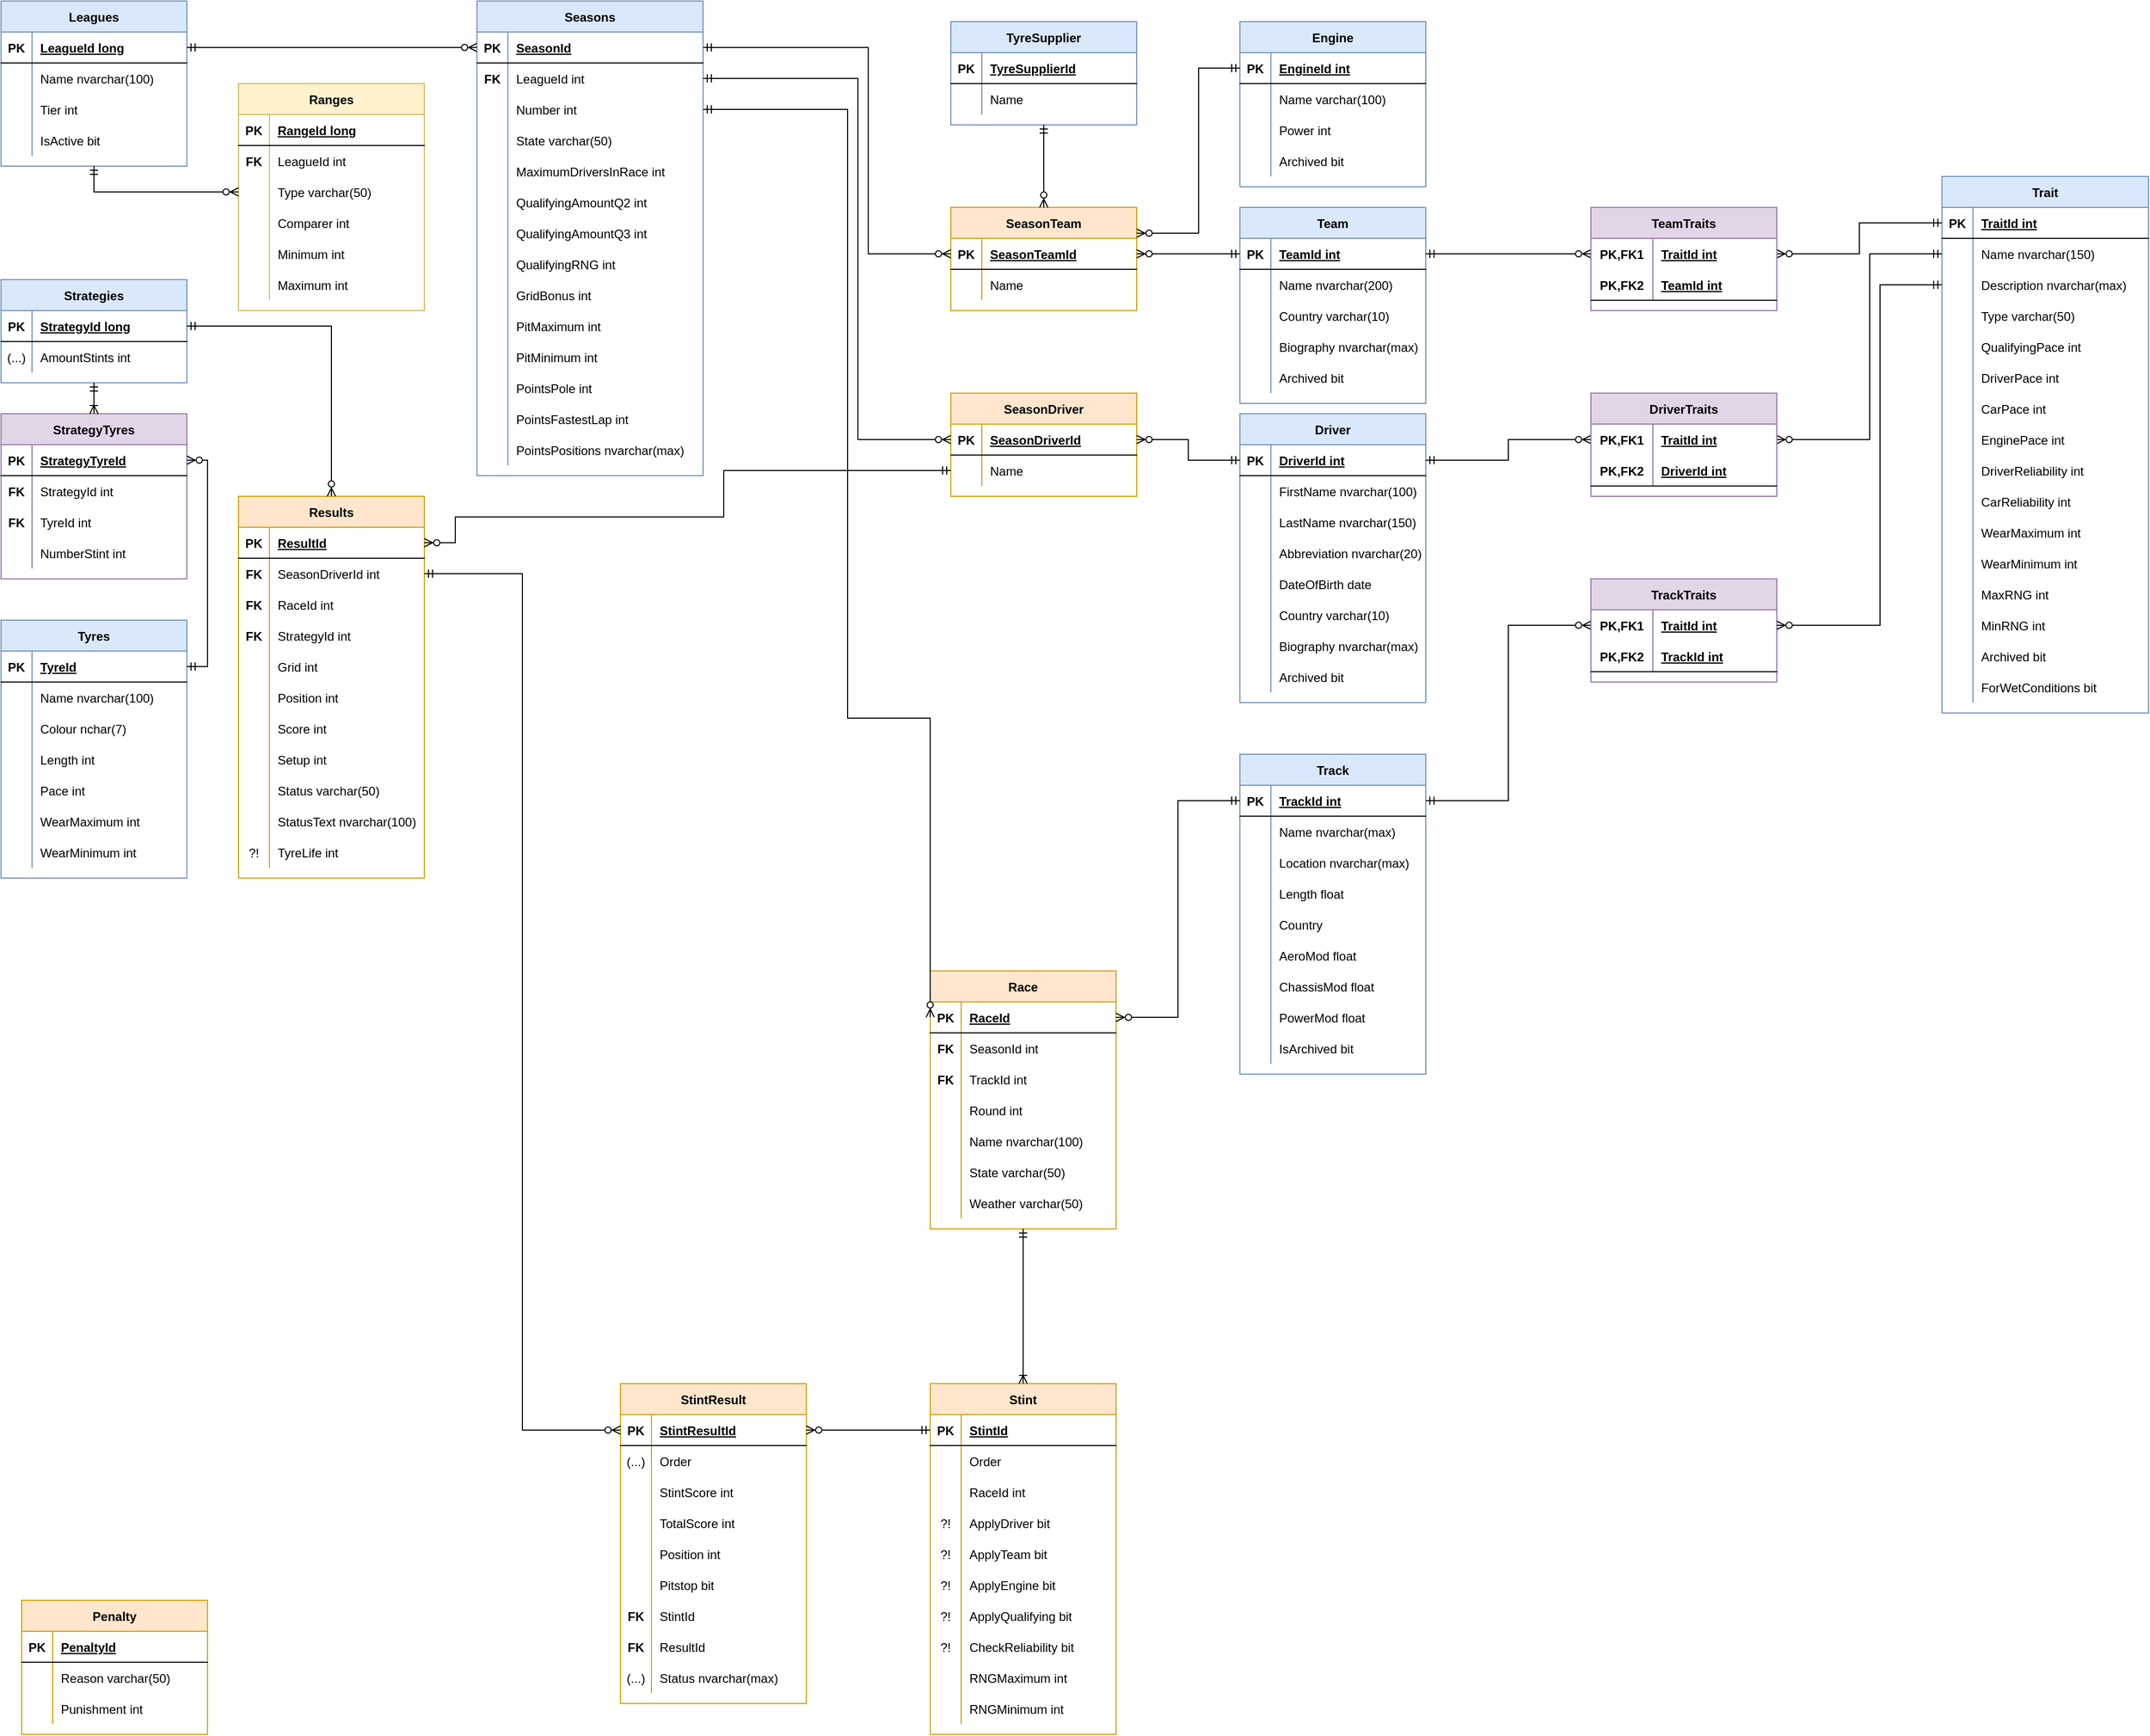 <mxfile version="20.8.16" type="device" pages="2"><diagram id="R2lEEEUBdFMjLlhIrx00" name="old-ERD"><mxGraphModel dx="1235" dy="731" grid="1" gridSize="10" guides="1" tooltips="1" connect="1" arrows="1" fold="1" page="1" pageScale="1" pageWidth="1100" pageHeight="850" math="0" shadow="0" extFonts="Permanent Marker^https://fonts.googleapis.com/css?family=Permanent+Marker"><root><mxCell id="0"/><mxCell id="1" parent="0"/><mxCell id="vwfK9ZJ8St0ajhMRYVh_-1" value="Leagues" style="shape=table;startSize=30;container=1;collapsible=1;childLayout=tableLayout;fixedRows=1;rowLines=0;fontStyle=1;align=center;resizeLast=1;fillColor=#dae8fc;strokeColor=#6c8ebf;" parent="1" vertex="1"><mxGeometry width="180" height="160" as="geometry"/></mxCell><mxCell id="vwfK9ZJ8St0ajhMRYVh_-2" value="" style="shape=tableRow;horizontal=0;startSize=0;swimlaneHead=0;swimlaneBody=0;fillColor=none;collapsible=0;dropTarget=0;points=[[0,0.5],[1,0.5]];portConstraint=eastwest;top=0;left=0;right=0;bottom=1;" parent="vwfK9ZJ8St0ajhMRYVh_-1" vertex="1"><mxGeometry y="30" width="180" height="30" as="geometry"/></mxCell><mxCell id="vwfK9ZJ8St0ajhMRYVh_-3" value="PK" style="shape=partialRectangle;connectable=0;fillColor=none;top=0;left=0;bottom=0;right=0;fontStyle=1;overflow=hidden;" parent="vwfK9ZJ8St0ajhMRYVh_-2" vertex="1"><mxGeometry width="30" height="30" as="geometry"><mxRectangle width="30" height="30" as="alternateBounds"/></mxGeometry></mxCell><mxCell id="vwfK9ZJ8St0ajhMRYVh_-4" value="LeagueId long" style="shape=partialRectangle;connectable=0;fillColor=none;top=0;left=0;bottom=0;right=0;align=left;spacingLeft=6;fontStyle=5;overflow=hidden;" parent="vwfK9ZJ8St0ajhMRYVh_-2" vertex="1"><mxGeometry x="30" width="150" height="30" as="geometry"><mxRectangle width="150" height="30" as="alternateBounds"/></mxGeometry></mxCell><mxCell id="vwfK9ZJ8St0ajhMRYVh_-5" value="" style="shape=tableRow;horizontal=0;startSize=0;swimlaneHead=0;swimlaneBody=0;fillColor=none;collapsible=0;dropTarget=0;points=[[0,0.5],[1,0.5]];portConstraint=eastwest;top=0;left=0;right=0;bottom=0;" parent="vwfK9ZJ8St0ajhMRYVh_-1" vertex="1"><mxGeometry y="60" width="180" height="30" as="geometry"/></mxCell><mxCell id="vwfK9ZJ8St0ajhMRYVh_-6" value="" style="shape=partialRectangle;connectable=0;fillColor=none;top=0;left=0;bottom=0;right=0;editable=1;overflow=hidden;" parent="vwfK9ZJ8St0ajhMRYVh_-5" vertex="1"><mxGeometry width="30" height="30" as="geometry"><mxRectangle width="30" height="30" as="alternateBounds"/></mxGeometry></mxCell><mxCell id="vwfK9ZJ8St0ajhMRYVh_-7" value="Name nvarchar(100)" style="shape=partialRectangle;connectable=0;fillColor=none;top=0;left=0;bottom=0;right=0;align=left;spacingLeft=6;overflow=hidden;" parent="vwfK9ZJ8St0ajhMRYVh_-5" vertex="1"><mxGeometry x="30" width="150" height="30" as="geometry"><mxRectangle width="150" height="30" as="alternateBounds"/></mxGeometry></mxCell><mxCell id="EnJVbxYqx9nmsf_uawLA-20" style="shape=tableRow;horizontal=0;startSize=0;swimlaneHead=0;swimlaneBody=0;fillColor=none;collapsible=0;dropTarget=0;points=[[0,0.5],[1,0.5]];portConstraint=eastwest;top=0;left=0;right=0;bottom=0;" parent="vwfK9ZJ8St0ajhMRYVh_-1" vertex="1"><mxGeometry y="90" width="180" height="30" as="geometry"/></mxCell><mxCell id="EnJVbxYqx9nmsf_uawLA-21" style="shape=partialRectangle;connectable=0;fillColor=none;top=0;left=0;bottom=0;right=0;editable=1;overflow=hidden;" parent="EnJVbxYqx9nmsf_uawLA-20" vertex="1"><mxGeometry width="30" height="30" as="geometry"><mxRectangle width="30" height="30" as="alternateBounds"/></mxGeometry></mxCell><mxCell id="EnJVbxYqx9nmsf_uawLA-22" value="Tier int" style="shape=partialRectangle;connectable=0;fillColor=none;top=0;left=0;bottom=0;right=0;align=left;spacingLeft=6;overflow=hidden;" parent="EnJVbxYqx9nmsf_uawLA-20" vertex="1"><mxGeometry x="30" width="150" height="30" as="geometry"><mxRectangle width="150" height="30" as="alternateBounds"/></mxGeometry></mxCell><mxCell id="EnJVbxYqx9nmsf_uawLA-23" style="shape=tableRow;horizontal=0;startSize=0;swimlaneHead=0;swimlaneBody=0;fillColor=none;collapsible=0;dropTarget=0;points=[[0,0.5],[1,0.5]];portConstraint=eastwest;top=0;left=0;right=0;bottom=0;" parent="vwfK9ZJ8St0ajhMRYVh_-1" vertex="1"><mxGeometry y="120" width="180" height="30" as="geometry"/></mxCell><mxCell id="EnJVbxYqx9nmsf_uawLA-24" style="shape=partialRectangle;connectable=0;fillColor=none;top=0;left=0;bottom=0;right=0;editable=1;overflow=hidden;" parent="EnJVbxYqx9nmsf_uawLA-23" vertex="1"><mxGeometry width="30" height="30" as="geometry"><mxRectangle width="30" height="30" as="alternateBounds"/></mxGeometry></mxCell><mxCell id="EnJVbxYqx9nmsf_uawLA-25" value="IsActive bit" style="shape=partialRectangle;connectable=0;fillColor=none;top=0;left=0;bottom=0;right=0;align=left;spacingLeft=6;overflow=hidden;" parent="EnJVbxYqx9nmsf_uawLA-23" vertex="1"><mxGeometry x="30" width="150" height="30" as="geometry"><mxRectangle width="150" height="30" as="alternateBounds"/></mxGeometry></mxCell><mxCell id="vwfK9ZJ8St0ajhMRYVh_-14" value="Seasons" style="shape=table;startSize=30;container=1;collapsible=1;childLayout=tableLayout;fixedRows=1;rowLines=0;fontStyle=1;align=center;resizeLast=1;fillColor=#dae8fc;strokeColor=#6c8ebf;" parent="1" vertex="1"><mxGeometry x="461" width="219" height="460" as="geometry"><mxRectangle x="461" width="90" height="30" as="alternateBounds"/></mxGeometry></mxCell><mxCell id="vwfK9ZJ8St0ajhMRYVh_-15" value="" style="shape=tableRow;horizontal=0;startSize=0;swimlaneHead=0;swimlaneBody=0;fillColor=none;collapsible=0;dropTarget=0;points=[[0,0.5],[1,0.5]];portConstraint=eastwest;top=0;left=0;right=0;bottom=1;" parent="vwfK9ZJ8St0ajhMRYVh_-14" vertex="1"><mxGeometry y="30" width="219" height="30" as="geometry"/></mxCell><mxCell id="vwfK9ZJ8St0ajhMRYVh_-16" value="PK" style="shape=partialRectangle;connectable=0;fillColor=none;top=0;left=0;bottom=0;right=0;fontStyle=1;overflow=hidden;" parent="vwfK9ZJ8St0ajhMRYVh_-15" vertex="1"><mxGeometry width="30" height="30" as="geometry"><mxRectangle width="30" height="30" as="alternateBounds"/></mxGeometry></mxCell><mxCell id="vwfK9ZJ8St0ajhMRYVh_-17" value="SeasonId" style="shape=partialRectangle;connectable=0;fillColor=none;top=0;left=0;bottom=0;right=0;align=left;spacingLeft=6;fontStyle=5;overflow=hidden;" parent="vwfK9ZJ8St0ajhMRYVh_-15" vertex="1"><mxGeometry x="30" width="189" height="30" as="geometry"><mxRectangle width="189" height="30" as="alternateBounds"/></mxGeometry></mxCell><mxCell id="vwfK9ZJ8St0ajhMRYVh_-18" value="" style="shape=tableRow;horizontal=0;startSize=0;swimlaneHead=0;swimlaneBody=0;fillColor=none;collapsible=0;dropTarget=0;points=[[0,0.5],[1,0.5]];portConstraint=eastwest;top=0;left=0;right=0;bottom=0;" parent="vwfK9ZJ8St0ajhMRYVh_-14" vertex="1"><mxGeometry y="60" width="219" height="30" as="geometry"/></mxCell><mxCell id="vwfK9ZJ8St0ajhMRYVh_-19" value="FK" style="shape=partialRectangle;connectable=0;fillColor=none;top=0;left=0;bottom=0;right=0;editable=1;overflow=hidden;fontStyle=1" parent="vwfK9ZJ8St0ajhMRYVh_-18" vertex="1"><mxGeometry width="30" height="30" as="geometry"><mxRectangle width="30" height="30" as="alternateBounds"/></mxGeometry></mxCell><mxCell id="vwfK9ZJ8St0ajhMRYVh_-20" value="LeagueId int" style="shape=partialRectangle;connectable=0;fillColor=none;top=0;left=0;bottom=0;right=0;align=left;spacingLeft=6;overflow=hidden;" parent="vwfK9ZJ8St0ajhMRYVh_-18" vertex="1"><mxGeometry x="30" width="189" height="30" as="geometry"><mxRectangle width="189" height="30" as="alternateBounds"/></mxGeometry></mxCell><mxCell id="EnJVbxYqx9nmsf_uawLA-27" style="shape=tableRow;horizontal=0;startSize=0;swimlaneHead=0;swimlaneBody=0;fillColor=none;collapsible=0;dropTarget=0;points=[[0,0.5],[1,0.5]];portConstraint=eastwest;top=0;left=0;right=0;bottom=0;" parent="vwfK9ZJ8St0ajhMRYVh_-14" vertex="1"><mxGeometry y="90" width="219" height="30" as="geometry"/></mxCell><mxCell id="EnJVbxYqx9nmsf_uawLA-28" style="shape=partialRectangle;connectable=0;fillColor=none;top=0;left=0;bottom=0;right=0;editable=1;overflow=hidden;" parent="EnJVbxYqx9nmsf_uawLA-27" vertex="1"><mxGeometry width="30" height="30" as="geometry"><mxRectangle width="30" height="30" as="alternateBounds"/></mxGeometry></mxCell><mxCell id="EnJVbxYqx9nmsf_uawLA-29" value="Number int" style="shape=partialRectangle;connectable=0;fillColor=none;top=0;left=0;bottom=0;right=0;align=left;spacingLeft=6;overflow=hidden;" parent="EnJVbxYqx9nmsf_uawLA-27" vertex="1"><mxGeometry x="30" width="189" height="30" as="geometry"><mxRectangle width="189" height="30" as="alternateBounds"/></mxGeometry></mxCell><mxCell id="EnJVbxYqx9nmsf_uawLA-30" style="shape=tableRow;horizontal=0;startSize=0;swimlaneHead=0;swimlaneBody=0;fillColor=none;collapsible=0;dropTarget=0;points=[[0,0.5],[1,0.5]];portConstraint=eastwest;top=0;left=0;right=0;bottom=0;" parent="vwfK9ZJ8St0ajhMRYVh_-14" vertex="1"><mxGeometry y="120" width="219" height="30" as="geometry"/></mxCell><mxCell id="EnJVbxYqx9nmsf_uawLA-31" style="shape=partialRectangle;connectable=0;fillColor=none;top=0;left=0;bottom=0;right=0;editable=1;overflow=hidden;" parent="EnJVbxYqx9nmsf_uawLA-30" vertex="1"><mxGeometry width="30" height="30" as="geometry"><mxRectangle width="30" height="30" as="alternateBounds"/></mxGeometry></mxCell><mxCell id="EnJVbxYqx9nmsf_uawLA-32" value="State varchar(50)" style="shape=partialRectangle;connectable=0;fillColor=none;top=0;left=0;bottom=0;right=0;align=left;spacingLeft=6;overflow=hidden;" parent="EnJVbxYqx9nmsf_uawLA-30" vertex="1"><mxGeometry x="30" width="189" height="30" as="geometry"><mxRectangle width="189" height="30" as="alternateBounds"/></mxGeometry></mxCell><mxCell id="EnJVbxYqx9nmsf_uawLA-33" style="shape=tableRow;horizontal=0;startSize=0;swimlaneHead=0;swimlaneBody=0;fillColor=none;collapsible=0;dropTarget=0;points=[[0,0.5],[1,0.5]];portConstraint=eastwest;top=0;left=0;right=0;bottom=0;" parent="vwfK9ZJ8St0ajhMRYVh_-14" vertex="1"><mxGeometry y="150" width="219" height="30" as="geometry"/></mxCell><mxCell id="EnJVbxYqx9nmsf_uawLA-34" style="shape=partialRectangle;connectable=0;fillColor=none;top=0;left=0;bottom=0;right=0;editable=1;overflow=hidden;" parent="EnJVbxYqx9nmsf_uawLA-33" vertex="1"><mxGeometry width="30" height="30" as="geometry"><mxRectangle width="30" height="30" as="alternateBounds"/></mxGeometry></mxCell><mxCell id="EnJVbxYqx9nmsf_uawLA-35" value="MaximumDriversInRace int" style="shape=partialRectangle;connectable=0;fillColor=none;top=0;left=0;bottom=0;right=0;align=left;spacingLeft=6;overflow=hidden;" parent="EnJVbxYqx9nmsf_uawLA-33" vertex="1"><mxGeometry x="30" width="189" height="30" as="geometry"><mxRectangle width="189" height="30" as="alternateBounds"/></mxGeometry></mxCell><mxCell id="EnJVbxYqx9nmsf_uawLA-36" style="shape=tableRow;horizontal=0;startSize=0;swimlaneHead=0;swimlaneBody=0;fillColor=none;collapsible=0;dropTarget=0;points=[[0,0.5],[1,0.5]];portConstraint=eastwest;top=0;left=0;right=0;bottom=0;" parent="vwfK9ZJ8St0ajhMRYVh_-14" vertex="1"><mxGeometry y="180" width="219" height="30" as="geometry"/></mxCell><mxCell id="EnJVbxYqx9nmsf_uawLA-37" style="shape=partialRectangle;connectable=0;fillColor=none;top=0;left=0;bottom=0;right=0;editable=1;overflow=hidden;" parent="EnJVbxYqx9nmsf_uawLA-36" vertex="1"><mxGeometry width="30" height="30" as="geometry"><mxRectangle width="30" height="30" as="alternateBounds"/></mxGeometry></mxCell><mxCell id="EnJVbxYqx9nmsf_uawLA-38" value="QualifyingAmountQ2 int" style="shape=partialRectangle;connectable=0;fillColor=none;top=0;left=0;bottom=0;right=0;align=left;spacingLeft=6;overflow=hidden;" parent="EnJVbxYqx9nmsf_uawLA-36" vertex="1"><mxGeometry x="30" width="189" height="30" as="geometry"><mxRectangle width="189" height="30" as="alternateBounds"/></mxGeometry></mxCell><mxCell id="EnJVbxYqx9nmsf_uawLA-39" style="shape=tableRow;horizontal=0;startSize=0;swimlaneHead=0;swimlaneBody=0;fillColor=none;collapsible=0;dropTarget=0;points=[[0,0.5],[1,0.5]];portConstraint=eastwest;top=0;left=0;right=0;bottom=0;" parent="vwfK9ZJ8St0ajhMRYVh_-14" vertex="1"><mxGeometry y="210" width="219" height="30" as="geometry"/></mxCell><mxCell id="EnJVbxYqx9nmsf_uawLA-40" style="shape=partialRectangle;connectable=0;fillColor=none;top=0;left=0;bottom=0;right=0;editable=1;overflow=hidden;" parent="EnJVbxYqx9nmsf_uawLA-39" vertex="1"><mxGeometry width="30" height="30" as="geometry"><mxRectangle width="30" height="30" as="alternateBounds"/></mxGeometry></mxCell><mxCell id="EnJVbxYqx9nmsf_uawLA-41" value="QualifyingAmountQ3 int" style="shape=partialRectangle;connectable=0;fillColor=none;top=0;left=0;bottom=0;right=0;align=left;spacingLeft=6;overflow=hidden;" parent="EnJVbxYqx9nmsf_uawLA-39" vertex="1"><mxGeometry x="30" width="189" height="30" as="geometry"><mxRectangle width="189" height="30" as="alternateBounds"/></mxGeometry></mxCell><mxCell id="EnJVbxYqx9nmsf_uawLA-42" style="shape=tableRow;horizontal=0;startSize=0;swimlaneHead=0;swimlaneBody=0;fillColor=none;collapsible=0;dropTarget=0;points=[[0,0.5],[1,0.5]];portConstraint=eastwest;top=0;left=0;right=0;bottom=0;" parent="vwfK9ZJ8St0ajhMRYVh_-14" vertex="1"><mxGeometry y="240" width="219" height="30" as="geometry"/></mxCell><mxCell id="EnJVbxYqx9nmsf_uawLA-43" style="shape=partialRectangle;connectable=0;fillColor=none;top=0;left=0;bottom=0;right=0;editable=1;overflow=hidden;" parent="EnJVbxYqx9nmsf_uawLA-42" vertex="1"><mxGeometry width="30" height="30" as="geometry"><mxRectangle width="30" height="30" as="alternateBounds"/></mxGeometry></mxCell><mxCell id="EnJVbxYqx9nmsf_uawLA-44" value="QualifyingRNG int" style="shape=partialRectangle;connectable=0;fillColor=none;top=0;left=0;bottom=0;right=0;align=left;spacingLeft=6;overflow=hidden;" parent="EnJVbxYqx9nmsf_uawLA-42" vertex="1"><mxGeometry x="30" width="189" height="30" as="geometry"><mxRectangle width="189" height="30" as="alternateBounds"/></mxGeometry></mxCell><mxCell id="EnJVbxYqx9nmsf_uawLA-45" style="shape=tableRow;horizontal=0;startSize=0;swimlaneHead=0;swimlaneBody=0;fillColor=none;collapsible=0;dropTarget=0;points=[[0,0.5],[1,0.5]];portConstraint=eastwest;top=0;left=0;right=0;bottom=0;" parent="vwfK9ZJ8St0ajhMRYVh_-14" vertex="1"><mxGeometry y="270" width="219" height="30" as="geometry"/></mxCell><mxCell id="EnJVbxYqx9nmsf_uawLA-46" style="shape=partialRectangle;connectable=0;fillColor=none;top=0;left=0;bottom=0;right=0;editable=1;overflow=hidden;" parent="EnJVbxYqx9nmsf_uawLA-45" vertex="1"><mxGeometry width="30" height="30" as="geometry"><mxRectangle width="30" height="30" as="alternateBounds"/></mxGeometry></mxCell><mxCell id="EnJVbxYqx9nmsf_uawLA-47" value="GridBonus int" style="shape=partialRectangle;connectable=0;fillColor=none;top=0;left=0;bottom=0;right=0;align=left;spacingLeft=6;overflow=hidden;" parent="EnJVbxYqx9nmsf_uawLA-45" vertex="1"><mxGeometry x="30" width="189" height="30" as="geometry"><mxRectangle width="189" height="30" as="alternateBounds"/></mxGeometry></mxCell><mxCell id="EnJVbxYqx9nmsf_uawLA-48" style="shape=tableRow;horizontal=0;startSize=0;swimlaneHead=0;swimlaneBody=0;fillColor=none;collapsible=0;dropTarget=0;points=[[0,0.5],[1,0.5]];portConstraint=eastwest;top=0;left=0;right=0;bottom=0;" parent="vwfK9ZJ8St0ajhMRYVh_-14" vertex="1"><mxGeometry y="300" width="219" height="30" as="geometry"/></mxCell><mxCell id="EnJVbxYqx9nmsf_uawLA-49" style="shape=partialRectangle;connectable=0;fillColor=none;top=0;left=0;bottom=0;right=0;editable=1;overflow=hidden;" parent="EnJVbxYqx9nmsf_uawLA-48" vertex="1"><mxGeometry width="30" height="30" as="geometry"><mxRectangle width="30" height="30" as="alternateBounds"/></mxGeometry></mxCell><mxCell id="EnJVbxYqx9nmsf_uawLA-50" value="PitMaximum int" style="shape=partialRectangle;connectable=0;fillColor=none;top=0;left=0;bottom=0;right=0;align=left;spacingLeft=6;overflow=hidden;" parent="EnJVbxYqx9nmsf_uawLA-48" vertex="1"><mxGeometry x="30" width="189" height="30" as="geometry"><mxRectangle width="189" height="30" as="alternateBounds"/></mxGeometry></mxCell><mxCell id="EnJVbxYqx9nmsf_uawLA-51" style="shape=tableRow;horizontal=0;startSize=0;swimlaneHead=0;swimlaneBody=0;fillColor=none;collapsible=0;dropTarget=0;points=[[0,0.5],[1,0.5]];portConstraint=eastwest;top=0;left=0;right=0;bottom=0;" parent="vwfK9ZJ8St0ajhMRYVh_-14" vertex="1"><mxGeometry y="330" width="219" height="30" as="geometry"/></mxCell><mxCell id="EnJVbxYqx9nmsf_uawLA-52" style="shape=partialRectangle;connectable=0;fillColor=none;top=0;left=0;bottom=0;right=0;editable=1;overflow=hidden;" parent="EnJVbxYqx9nmsf_uawLA-51" vertex="1"><mxGeometry width="30" height="30" as="geometry"><mxRectangle width="30" height="30" as="alternateBounds"/></mxGeometry></mxCell><mxCell id="EnJVbxYqx9nmsf_uawLA-53" value="PitMinimum int" style="shape=partialRectangle;connectable=0;fillColor=none;top=0;left=0;bottom=0;right=0;align=left;spacingLeft=6;overflow=hidden;" parent="EnJVbxYqx9nmsf_uawLA-51" vertex="1"><mxGeometry x="30" width="189" height="30" as="geometry"><mxRectangle width="189" height="30" as="alternateBounds"/></mxGeometry></mxCell><mxCell id="EnJVbxYqx9nmsf_uawLA-54" style="shape=tableRow;horizontal=0;startSize=0;swimlaneHead=0;swimlaneBody=0;fillColor=none;collapsible=0;dropTarget=0;points=[[0,0.5],[1,0.5]];portConstraint=eastwest;top=0;left=0;right=0;bottom=0;" parent="vwfK9ZJ8St0ajhMRYVh_-14" vertex="1"><mxGeometry y="360" width="219" height="30" as="geometry"/></mxCell><mxCell id="EnJVbxYqx9nmsf_uawLA-55" style="shape=partialRectangle;connectable=0;fillColor=none;top=0;left=0;bottom=0;right=0;editable=1;overflow=hidden;" parent="EnJVbxYqx9nmsf_uawLA-54" vertex="1"><mxGeometry width="30" height="30" as="geometry"><mxRectangle width="30" height="30" as="alternateBounds"/></mxGeometry></mxCell><mxCell id="EnJVbxYqx9nmsf_uawLA-56" value="PointsPole int" style="shape=partialRectangle;connectable=0;fillColor=none;top=0;left=0;bottom=0;right=0;align=left;spacingLeft=6;overflow=hidden;" parent="EnJVbxYqx9nmsf_uawLA-54" vertex="1"><mxGeometry x="30" width="189" height="30" as="geometry"><mxRectangle width="189" height="30" as="alternateBounds"/></mxGeometry></mxCell><mxCell id="EnJVbxYqx9nmsf_uawLA-57" style="shape=tableRow;horizontal=0;startSize=0;swimlaneHead=0;swimlaneBody=0;fillColor=none;collapsible=0;dropTarget=0;points=[[0,0.5],[1,0.5]];portConstraint=eastwest;top=0;left=0;right=0;bottom=0;" parent="vwfK9ZJ8St0ajhMRYVh_-14" vertex="1"><mxGeometry y="390" width="219" height="30" as="geometry"/></mxCell><mxCell id="EnJVbxYqx9nmsf_uawLA-58" style="shape=partialRectangle;connectable=0;fillColor=none;top=0;left=0;bottom=0;right=0;editable=1;overflow=hidden;" parent="EnJVbxYqx9nmsf_uawLA-57" vertex="1"><mxGeometry width="30" height="30" as="geometry"><mxRectangle width="30" height="30" as="alternateBounds"/></mxGeometry></mxCell><mxCell id="EnJVbxYqx9nmsf_uawLA-59" value="PointsFastestLap int" style="shape=partialRectangle;connectable=0;fillColor=none;top=0;left=0;bottom=0;right=0;align=left;spacingLeft=6;overflow=hidden;" parent="EnJVbxYqx9nmsf_uawLA-57" vertex="1"><mxGeometry x="30" width="189" height="30" as="geometry"><mxRectangle width="189" height="30" as="alternateBounds"/></mxGeometry></mxCell><mxCell id="EnJVbxYqx9nmsf_uawLA-60" style="shape=tableRow;horizontal=0;startSize=0;swimlaneHead=0;swimlaneBody=0;fillColor=none;collapsible=0;dropTarget=0;points=[[0,0.5],[1,0.5]];portConstraint=eastwest;top=0;left=0;right=0;bottom=0;" parent="vwfK9ZJ8St0ajhMRYVh_-14" vertex="1"><mxGeometry y="420" width="219" height="30" as="geometry"/></mxCell><mxCell id="EnJVbxYqx9nmsf_uawLA-61" style="shape=partialRectangle;connectable=0;fillColor=none;top=0;left=0;bottom=0;right=0;editable=1;overflow=hidden;" parent="EnJVbxYqx9nmsf_uawLA-60" vertex="1"><mxGeometry width="30" height="30" as="geometry"><mxRectangle width="30" height="30" as="alternateBounds"/></mxGeometry></mxCell><mxCell id="EnJVbxYqx9nmsf_uawLA-62" value="PointsPositions nvarchar(max)" style="shape=partialRectangle;connectable=0;fillColor=none;top=0;left=0;bottom=0;right=0;align=left;spacingLeft=6;overflow=hidden;" parent="EnJVbxYqx9nmsf_uawLA-60" vertex="1"><mxGeometry x="30" width="189" height="30" as="geometry"><mxRectangle width="189" height="30" as="alternateBounds"/></mxGeometry></mxCell><mxCell id="p5jSkox3LC-iGAjZhi_n-1" value="Driver" style="shape=table;startSize=30;container=1;collapsible=1;childLayout=tableLayout;fixedRows=1;rowLines=0;fontStyle=1;align=center;resizeLast=1;fillColor=#dae8fc;strokeColor=#6c8ebf;" parent="1" vertex="1"><mxGeometry x="1200" y="400" width="180" height="280" as="geometry"/></mxCell><mxCell id="p5jSkox3LC-iGAjZhi_n-2" value="" style="shape=tableRow;horizontal=0;startSize=0;swimlaneHead=0;swimlaneBody=0;fillColor=none;collapsible=0;dropTarget=0;points=[[0,0.5],[1,0.5]];portConstraint=eastwest;top=0;left=0;right=0;bottom=1;" parent="p5jSkox3LC-iGAjZhi_n-1" vertex="1"><mxGeometry y="30" width="180" height="30" as="geometry"/></mxCell><mxCell id="p5jSkox3LC-iGAjZhi_n-3" value="PK" style="shape=partialRectangle;connectable=0;fillColor=none;top=0;left=0;bottom=0;right=0;fontStyle=1;overflow=hidden;" parent="p5jSkox3LC-iGAjZhi_n-2" vertex="1"><mxGeometry width="30" height="30" as="geometry"><mxRectangle width="30" height="30" as="alternateBounds"/></mxGeometry></mxCell><mxCell id="p5jSkox3LC-iGAjZhi_n-4" value="DriverId int" style="shape=partialRectangle;connectable=0;fillColor=none;top=0;left=0;bottom=0;right=0;align=left;spacingLeft=6;fontStyle=5;overflow=hidden;" parent="p5jSkox3LC-iGAjZhi_n-2" vertex="1"><mxGeometry x="30" width="150" height="30" as="geometry"><mxRectangle width="150" height="30" as="alternateBounds"/></mxGeometry></mxCell><mxCell id="p5jSkox3LC-iGAjZhi_n-5" value="" style="shape=tableRow;horizontal=0;startSize=0;swimlaneHead=0;swimlaneBody=0;fillColor=none;collapsible=0;dropTarget=0;points=[[0,0.5],[1,0.5]];portConstraint=eastwest;top=0;left=0;right=0;bottom=0;" parent="p5jSkox3LC-iGAjZhi_n-1" vertex="1"><mxGeometry y="60" width="180" height="30" as="geometry"/></mxCell><mxCell id="p5jSkox3LC-iGAjZhi_n-6" value="" style="shape=partialRectangle;connectable=0;fillColor=none;top=0;left=0;bottom=0;right=0;editable=1;overflow=hidden;" parent="p5jSkox3LC-iGAjZhi_n-5" vertex="1"><mxGeometry width="30" height="30" as="geometry"><mxRectangle width="30" height="30" as="alternateBounds"/></mxGeometry></mxCell><mxCell id="p5jSkox3LC-iGAjZhi_n-7" value="FirstName nvarchar(100)" style="shape=partialRectangle;connectable=0;fillColor=none;top=0;left=0;bottom=0;right=0;align=left;spacingLeft=6;overflow=hidden;" parent="p5jSkox3LC-iGAjZhi_n-5" vertex="1"><mxGeometry x="30" width="150" height="30" as="geometry"><mxRectangle width="150" height="30" as="alternateBounds"/></mxGeometry></mxCell><mxCell id="XpA86pZXtx8APB3xE_ES-13" style="shape=tableRow;horizontal=0;startSize=0;swimlaneHead=0;swimlaneBody=0;fillColor=none;collapsible=0;dropTarget=0;points=[[0,0.5],[1,0.5]];portConstraint=eastwest;top=0;left=0;right=0;bottom=0;" parent="p5jSkox3LC-iGAjZhi_n-1" vertex="1"><mxGeometry y="90" width="180" height="30" as="geometry"/></mxCell><mxCell id="XpA86pZXtx8APB3xE_ES-14" style="shape=partialRectangle;connectable=0;fillColor=none;top=0;left=0;bottom=0;right=0;editable=1;overflow=hidden;" parent="XpA86pZXtx8APB3xE_ES-13" vertex="1"><mxGeometry width="30" height="30" as="geometry"><mxRectangle width="30" height="30" as="alternateBounds"/></mxGeometry></mxCell><mxCell id="XpA86pZXtx8APB3xE_ES-15" value="LastName nvarchar(150)" style="shape=partialRectangle;connectable=0;fillColor=none;top=0;left=0;bottom=0;right=0;align=left;spacingLeft=6;overflow=hidden;" parent="XpA86pZXtx8APB3xE_ES-13" vertex="1"><mxGeometry x="30" width="150" height="30" as="geometry"><mxRectangle width="150" height="30" as="alternateBounds"/></mxGeometry></mxCell><mxCell id="XpA86pZXtx8APB3xE_ES-16" style="shape=tableRow;horizontal=0;startSize=0;swimlaneHead=0;swimlaneBody=0;fillColor=none;collapsible=0;dropTarget=0;points=[[0,0.5],[1,0.5]];portConstraint=eastwest;top=0;left=0;right=0;bottom=0;" parent="p5jSkox3LC-iGAjZhi_n-1" vertex="1"><mxGeometry y="120" width="180" height="30" as="geometry"/></mxCell><mxCell id="XpA86pZXtx8APB3xE_ES-17" style="shape=partialRectangle;connectable=0;fillColor=none;top=0;left=0;bottom=0;right=0;editable=1;overflow=hidden;" parent="XpA86pZXtx8APB3xE_ES-16" vertex="1"><mxGeometry width="30" height="30" as="geometry"><mxRectangle width="30" height="30" as="alternateBounds"/></mxGeometry></mxCell><mxCell id="XpA86pZXtx8APB3xE_ES-18" value="Abbreviation nvarchar(20)" style="shape=partialRectangle;connectable=0;fillColor=none;top=0;left=0;bottom=0;right=0;align=left;spacingLeft=6;overflow=hidden;" parent="XpA86pZXtx8APB3xE_ES-16" vertex="1"><mxGeometry x="30" width="150" height="30" as="geometry"><mxRectangle width="150" height="30" as="alternateBounds"/></mxGeometry></mxCell><mxCell id="XpA86pZXtx8APB3xE_ES-19" style="shape=tableRow;horizontal=0;startSize=0;swimlaneHead=0;swimlaneBody=0;fillColor=none;collapsible=0;dropTarget=0;points=[[0,0.5],[1,0.5]];portConstraint=eastwest;top=0;left=0;right=0;bottom=0;" parent="p5jSkox3LC-iGAjZhi_n-1" vertex="1"><mxGeometry y="150" width="180" height="30" as="geometry"/></mxCell><mxCell id="XpA86pZXtx8APB3xE_ES-20" style="shape=partialRectangle;connectable=0;fillColor=none;top=0;left=0;bottom=0;right=0;editable=1;overflow=hidden;" parent="XpA86pZXtx8APB3xE_ES-19" vertex="1"><mxGeometry width="30" height="30" as="geometry"><mxRectangle width="30" height="30" as="alternateBounds"/></mxGeometry></mxCell><mxCell id="XpA86pZXtx8APB3xE_ES-21" value="DateOfBirth date" style="shape=partialRectangle;connectable=0;fillColor=none;top=0;left=0;bottom=0;right=0;align=left;spacingLeft=6;overflow=hidden;" parent="XpA86pZXtx8APB3xE_ES-19" vertex="1"><mxGeometry x="30" width="150" height="30" as="geometry"><mxRectangle width="150" height="30" as="alternateBounds"/></mxGeometry></mxCell><mxCell id="XpA86pZXtx8APB3xE_ES-22" style="shape=tableRow;horizontal=0;startSize=0;swimlaneHead=0;swimlaneBody=0;fillColor=none;collapsible=0;dropTarget=0;points=[[0,0.5],[1,0.5]];portConstraint=eastwest;top=0;left=0;right=0;bottom=0;" parent="p5jSkox3LC-iGAjZhi_n-1" vertex="1"><mxGeometry y="180" width="180" height="30" as="geometry"/></mxCell><mxCell id="XpA86pZXtx8APB3xE_ES-23" style="shape=partialRectangle;connectable=0;fillColor=none;top=0;left=0;bottom=0;right=0;editable=1;overflow=hidden;" parent="XpA86pZXtx8APB3xE_ES-22" vertex="1"><mxGeometry width="30" height="30" as="geometry"><mxRectangle width="30" height="30" as="alternateBounds"/></mxGeometry></mxCell><mxCell id="XpA86pZXtx8APB3xE_ES-24" value="Country varchar(10)" style="shape=partialRectangle;connectable=0;fillColor=none;top=0;left=0;bottom=0;right=0;align=left;spacingLeft=6;overflow=hidden;" parent="XpA86pZXtx8APB3xE_ES-22" vertex="1"><mxGeometry x="30" width="150" height="30" as="geometry"><mxRectangle width="150" height="30" as="alternateBounds"/></mxGeometry></mxCell><mxCell id="XpA86pZXtx8APB3xE_ES-25" style="shape=tableRow;horizontal=0;startSize=0;swimlaneHead=0;swimlaneBody=0;fillColor=none;collapsible=0;dropTarget=0;points=[[0,0.5],[1,0.5]];portConstraint=eastwest;top=0;left=0;right=0;bottom=0;" parent="p5jSkox3LC-iGAjZhi_n-1" vertex="1"><mxGeometry y="210" width="180" height="30" as="geometry"/></mxCell><mxCell id="XpA86pZXtx8APB3xE_ES-26" style="shape=partialRectangle;connectable=0;fillColor=none;top=0;left=0;bottom=0;right=0;editable=1;overflow=hidden;" parent="XpA86pZXtx8APB3xE_ES-25" vertex="1"><mxGeometry width="30" height="30" as="geometry"><mxRectangle width="30" height="30" as="alternateBounds"/></mxGeometry></mxCell><mxCell id="XpA86pZXtx8APB3xE_ES-27" value="Biography nvarchar(max)" style="shape=partialRectangle;connectable=0;fillColor=none;top=0;left=0;bottom=0;right=0;align=left;spacingLeft=6;overflow=hidden;" parent="XpA86pZXtx8APB3xE_ES-25" vertex="1"><mxGeometry x="30" width="150" height="30" as="geometry"><mxRectangle width="150" height="30" as="alternateBounds"/></mxGeometry></mxCell><mxCell id="XpA86pZXtx8APB3xE_ES-28" style="shape=tableRow;horizontal=0;startSize=0;swimlaneHead=0;swimlaneBody=0;fillColor=none;collapsible=0;dropTarget=0;points=[[0,0.5],[1,0.5]];portConstraint=eastwest;top=0;left=0;right=0;bottom=0;" parent="p5jSkox3LC-iGAjZhi_n-1" vertex="1"><mxGeometry y="240" width="180" height="30" as="geometry"/></mxCell><mxCell id="XpA86pZXtx8APB3xE_ES-29" style="shape=partialRectangle;connectable=0;fillColor=none;top=0;left=0;bottom=0;right=0;editable=1;overflow=hidden;" parent="XpA86pZXtx8APB3xE_ES-28" vertex="1"><mxGeometry width="30" height="30" as="geometry"><mxRectangle width="30" height="30" as="alternateBounds"/></mxGeometry></mxCell><mxCell id="XpA86pZXtx8APB3xE_ES-30" value="Archived bit" style="shape=partialRectangle;connectable=0;fillColor=none;top=0;left=0;bottom=0;right=0;align=left;spacingLeft=6;overflow=hidden;" parent="XpA86pZXtx8APB3xE_ES-28" vertex="1"><mxGeometry x="30" width="150" height="30" as="geometry"><mxRectangle width="150" height="30" as="alternateBounds"/></mxGeometry></mxCell><mxCell id="p5jSkox3LC-iGAjZhi_n-8" value="Team" style="shape=table;startSize=30;container=1;collapsible=1;childLayout=tableLayout;fixedRows=1;rowLines=0;fontStyle=1;align=center;resizeLast=1;fillColor=#dae8fc;strokeColor=#6c8ebf;" parent="1" vertex="1"><mxGeometry x="1200" y="200" width="180" height="190" as="geometry"/></mxCell><mxCell id="p5jSkox3LC-iGAjZhi_n-9" value="" style="shape=tableRow;horizontal=0;startSize=0;swimlaneHead=0;swimlaneBody=0;fillColor=none;collapsible=0;dropTarget=0;points=[[0,0.5],[1,0.5]];portConstraint=eastwest;top=0;left=0;right=0;bottom=1;" parent="p5jSkox3LC-iGAjZhi_n-8" vertex="1"><mxGeometry y="30" width="180" height="30" as="geometry"/></mxCell><mxCell id="p5jSkox3LC-iGAjZhi_n-10" value="PK" style="shape=partialRectangle;connectable=0;fillColor=none;top=0;left=0;bottom=0;right=0;fontStyle=1;overflow=hidden;" parent="p5jSkox3LC-iGAjZhi_n-9" vertex="1"><mxGeometry width="30" height="30" as="geometry"><mxRectangle width="30" height="30" as="alternateBounds"/></mxGeometry></mxCell><mxCell id="p5jSkox3LC-iGAjZhi_n-11" value="TeamId int" style="shape=partialRectangle;connectable=0;fillColor=none;top=0;left=0;bottom=0;right=0;align=left;spacingLeft=6;fontStyle=5;overflow=hidden;" parent="p5jSkox3LC-iGAjZhi_n-9" vertex="1"><mxGeometry x="30" width="150" height="30" as="geometry"><mxRectangle width="150" height="30" as="alternateBounds"/></mxGeometry></mxCell><mxCell id="p5jSkox3LC-iGAjZhi_n-12" value="" style="shape=tableRow;horizontal=0;startSize=0;swimlaneHead=0;swimlaneBody=0;fillColor=none;collapsible=0;dropTarget=0;points=[[0,0.5],[1,0.5]];portConstraint=eastwest;top=0;left=0;right=0;bottom=0;" parent="p5jSkox3LC-iGAjZhi_n-8" vertex="1"><mxGeometry y="60" width="180" height="30" as="geometry"/></mxCell><mxCell id="p5jSkox3LC-iGAjZhi_n-13" value="" style="shape=partialRectangle;connectable=0;fillColor=none;top=0;left=0;bottom=0;right=0;editable=1;overflow=hidden;" parent="p5jSkox3LC-iGAjZhi_n-12" vertex="1"><mxGeometry width="30" height="30" as="geometry"><mxRectangle width="30" height="30" as="alternateBounds"/></mxGeometry></mxCell><mxCell id="p5jSkox3LC-iGAjZhi_n-14" value="Name nvarchar(200)" style="shape=partialRectangle;connectable=0;fillColor=none;top=0;left=0;bottom=0;right=0;align=left;spacingLeft=6;overflow=hidden;" parent="p5jSkox3LC-iGAjZhi_n-12" vertex="1"><mxGeometry x="30" width="150" height="30" as="geometry"><mxRectangle width="150" height="30" as="alternateBounds"/></mxGeometry></mxCell><mxCell id="XpA86pZXtx8APB3xE_ES-4" style="shape=tableRow;horizontal=0;startSize=0;swimlaneHead=0;swimlaneBody=0;fillColor=none;collapsible=0;dropTarget=0;points=[[0,0.5],[1,0.5]];portConstraint=eastwest;top=0;left=0;right=0;bottom=0;" parent="p5jSkox3LC-iGAjZhi_n-8" vertex="1"><mxGeometry y="90" width="180" height="30" as="geometry"/></mxCell><mxCell id="XpA86pZXtx8APB3xE_ES-5" style="shape=partialRectangle;connectable=0;fillColor=none;top=0;left=0;bottom=0;right=0;editable=1;overflow=hidden;" parent="XpA86pZXtx8APB3xE_ES-4" vertex="1"><mxGeometry width="30" height="30" as="geometry"><mxRectangle width="30" height="30" as="alternateBounds"/></mxGeometry></mxCell><mxCell id="XpA86pZXtx8APB3xE_ES-6" value="Country varchar(10)" style="shape=partialRectangle;connectable=0;fillColor=none;top=0;left=0;bottom=0;right=0;align=left;spacingLeft=6;overflow=hidden;" parent="XpA86pZXtx8APB3xE_ES-4" vertex="1"><mxGeometry x="30" width="150" height="30" as="geometry"><mxRectangle width="150" height="30" as="alternateBounds"/></mxGeometry></mxCell><mxCell id="XpA86pZXtx8APB3xE_ES-7" style="shape=tableRow;horizontal=0;startSize=0;swimlaneHead=0;swimlaneBody=0;fillColor=none;collapsible=0;dropTarget=0;points=[[0,0.5],[1,0.5]];portConstraint=eastwest;top=0;left=0;right=0;bottom=0;" parent="p5jSkox3LC-iGAjZhi_n-8" vertex="1"><mxGeometry y="120" width="180" height="30" as="geometry"/></mxCell><mxCell id="XpA86pZXtx8APB3xE_ES-8" style="shape=partialRectangle;connectable=0;fillColor=none;top=0;left=0;bottom=0;right=0;editable=1;overflow=hidden;" parent="XpA86pZXtx8APB3xE_ES-7" vertex="1"><mxGeometry width="30" height="30" as="geometry"><mxRectangle width="30" height="30" as="alternateBounds"/></mxGeometry></mxCell><mxCell id="XpA86pZXtx8APB3xE_ES-9" value="Biography nvarchar(max)" style="shape=partialRectangle;connectable=0;fillColor=none;top=0;left=0;bottom=0;right=0;align=left;spacingLeft=6;overflow=hidden;" parent="XpA86pZXtx8APB3xE_ES-7" vertex="1"><mxGeometry x="30" width="150" height="30" as="geometry"><mxRectangle width="150" height="30" as="alternateBounds"/></mxGeometry></mxCell><mxCell id="XpA86pZXtx8APB3xE_ES-10" style="shape=tableRow;horizontal=0;startSize=0;swimlaneHead=0;swimlaneBody=0;fillColor=none;collapsible=0;dropTarget=0;points=[[0,0.5],[1,0.5]];portConstraint=eastwest;top=0;left=0;right=0;bottom=0;" parent="p5jSkox3LC-iGAjZhi_n-8" vertex="1"><mxGeometry y="150" width="180" height="30" as="geometry"/></mxCell><mxCell id="XpA86pZXtx8APB3xE_ES-11" style="shape=partialRectangle;connectable=0;fillColor=none;top=0;left=0;bottom=0;right=0;editable=1;overflow=hidden;" parent="XpA86pZXtx8APB3xE_ES-10" vertex="1"><mxGeometry width="30" height="30" as="geometry"><mxRectangle width="30" height="30" as="alternateBounds"/></mxGeometry></mxCell><mxCell id="XpA86pZXtx8APB3xE_ES-12" value="Archived bit" style="shape=partialRectangle;connectable=0;fillColor=none;top=0;left=0;bottom=0;right=0;align=left;spacingLeft=6;overflow=hidden;" parent="XpA86pZXtx8APB3xE_ES-10" vertex="1"><mxGeometry x="30" width="150" height="30" as="geometry"><mxRectangle width="150" height="30" as="alternateBounds"/></mxGeometry></mxCell><mxCell id="p5jSkox3LC-iGAjZhi_n-15" value="Engine" style="shape=table;startSize=30;container=1;collapsible=1;childLayout=tableLayout;fixedRows=1;rowLines=0;fontStyle=1;align=center;resizeLast=1;fillColor=#dae8fc;strokeColor=#6c8ebf;" parent="1" vertex="1"><mxGeometry x="1200" y="20" width="180" height="160" as="geometry"/></mxCell><mxCell id="p5jSkox3LC-iGAjZhi_n-16" value="" style="shape=tableRow;horizontal=0;startSize=0;swimlaneHead=0;swimlaneBody=0;fillColor=none;collapsible=0;dropTarget=0;points=[[0,0.5],[1,0.5]];portConstraint=eastwest;top=0;left=0;right=0;bottom=1;" parent="p5jSkox3LC-iGAjZhi_n-15" vertex="1"><mxGeometry y="30" width="180" height="30" as="geometry"/></mxCell><mxCell id="p5jSkox3LC-iGAjZhi_n-17" value="PK" style="shape=partialRectangle;connectable=0;fillColor=none;top=0;left=0;bottom=0;right=0;fontStyle=1;overflow=hidden;" parent="p5jSkox3LC-iGAjZhi_n-16" vertex="1"><mxGeometry width="30" height="30" as="geometry"><mxRectangle width="30" height="30" as="alternateBounds"/></mxGeometry></mxCell><mxCell id="p5jSkox3LC-iGAjZhi_n-18" value="EngineId int" style="shape=partialRectangle;connectable=0;fillColor=none;top=0;left=0;bottom=0;right=0;align=left;spacingLeft=6;fontStyle=5;overflow=hidden;" parent="p5jSkox3LC-iGAjZhi_n-16" vertex="1"><mxGeometry x="30" width="150" height="30" as="geometry"><mxRectangle width="150" height="30" as="alternateBounds"/></mxGeometry></mxCell><mxCell id="p5jSkox3LC-iGAjZhi_n-19" value="" style="shape=tableRow;horizontal=0;startSize=0;swimlaneHead=0;swimlaneBody=0;fillColor=none;collapsible=0;dropTarget=0;points=[[0,0.5],[1,0.5]];portConstraint=eastwest;top=0;left=0;right=0;bottom=0;" parent="p5jSkox3LC-iGAjZhi_n-15" vertex="1"><mxGeometry y="60" width="180" height="30" as="geometry"/></mxCell><mxCell id="p5jSkox3LC-iGAjZhi_n-20" value="" style="shape=partialRectangle;connectable=0;fillColor=none;top=0;left=0;bottom=0;right=0;editable=1;overflow=hidden;" parent="p5jSkox3LC-iGAjZhi_n-19" vertex="1"><mxGeometry width="30" height="30" as="geometry"><mxRectangle width="30" height="30" as="alternateBounds"/></mxGeometry></mxCell><mxCell id="p5jSkox3LC-iGAjZhi_n-21" value="Name varchar(100)" style="shape=partialRectangle;connectable=0;fillColor=none;top=0;left=0;bottom=0;right=0;align=left;spacingLeft=6;overflow=hidden;" parent="p5jSkox3LC-iGAjZhi_n-19" vertex="1"><mxGeometry x="30" width="150" height="30" as="geometry"><mxRectangle width="150" height="30" as="alternateBounds"/></mxGeometry></mxCell><mxCell id="Wj4TwerCMp0bfjbGihk0-39" style="shape=tableRow;horizontal=0;startSize=0;swimlaneHead=0;swimlaneBody=0;fillColor=none;collapsible=0;dropTarget=0;points=[[0,0.5],[1,0.5]];portConstraint=eastwest;top=0;left=0;right=0;bottom=0;" parent="p5jSkox3LC-iGAjZhi_n-15" vertex="1"><mxGeometry y="90" width="180" height="30" as="geometry"/></mxCell><mxCell id="Wj4TwerCMp0bfjbGihk0-40" style="shape=partialRectangle;connectable=0;fillColor=none;top=0;left=0;bottom=0;right=0;editable=1;overflow=hidden;" parent="Wj4TwerCMp0bfjbGihk0-39" vertex="1"><mxGeometry width="30" height="30" as="geometry"><mxRectangle width="30" height="30" as="alternateBounds"/></mxGeometry></mxCell><mxCell id="Wj4TwerCMp0bfjbGihk0-41" value="Power int" style="shape=partialRectangle;connectable=0;fillColor=none;top=0;left=0;bottom=0;right=0;align=left;spacingLeft=6;overflow=hidden;" parent="Wj4TwerCMp0bfjbGihk0-39" vertex="1"><mxGeometry x="30" width="150" height="30" as="geometry"><mxRectangle width="150" height="30" as="alternateBounds"/></mxGeometry></mxCell><mxCell id="XpA86pZXtx8APB3xE_ES-1" style="shape=tableRow;horizontal=0;startSize=0;swimlaneHead=0;swimlaneBody=0;fillColor=none;collapsible=0;dropTarget=0;points=[[0,0.5],[1,0.5]];portConstraint=eastwest;top=0;left=0;right=0;bottom=0;" parent="p5jSkox3LC-iGAjZhi_n-15" vertex="1"><mxGeometry y="120" width="180" height="30" as="geometry"/></mxCell><mxCell id="XpA86pZXtx8APB3xE_ES-2" style="shape=partialRectangle;connectable=0;fillColor=none;top=0;left=0;bottom=0;right=0;editable=1;overflow=hidden;" parent="XpA86pZXtx8APB3xE_ES-1" vertex="1"><mxGeometry width="30" height="30" as="geometry"><mxRectangle width="30" height="30" as="alternateBounds"/></mxGeometry></mxCell><mxCell id="XpA86pZXtx8APB3xE_ES-3" value="Archived bit" style="shape=partialRectangle;connectable=0;fillColor=none;top=0;left=0;bottom=0;right=0;align=left;spacingLeft=6;overflow=hidden;" parent="XpA86pZXtx8APB3xE_ES-1" vertex="1"><mxGeometry x="30" width="150" height="30" as="geometry"><mxRectangle width="150" height="30" as="alternateBounds"/></mxGeometry></mxCell><mxCell id="p5jSkox3LC-iGAjZhi_n-22" value="Race" style="shape=table;startSize=30;container=1;collapsible=1;childLayout=tableLayout;fixedRows=1;rowLines=0;fontStyle=1;align=center;resizeLast=1;fillColor=#ffe6cc;strokeColor=#d79b00;" parent="1" vertex="1"><mxGeometry x="900" y="940" width="180" height="250" as="geometry"/></mxCell><mxCell id="p5jSkox3LC-iGAjZhi_n-23" value="" style="shape=tableRow;horizontal=0;startSize=0;swimlaneHead=0;swimlaneBody=0;fillColor=none;collapsible=0;dropTarget=0;points=[[0,0.5],[1,0.5]];portConstraint=eastwest;top=0;left=0;right=0;bottom=1;" parent="p5jSkox3LC-iGAjZhi_n-22" vertex="1"><mxGeometry y="30" width="180" height="30" as="geometry"/></mxCell><mxCell id="p5jSkox3LC-iGAjZhi_n-24" value="PK" style="shape=partialRectangle;connectable=0;fillColor=none;top=0;left=0;bottom=0;right=0;fontStyle=1;overflow=hidden;" parent="p5jSkox3LC-iGAjZhi_n-23" vertex="1"><mxGeometry width="30" height="30" as="geometry"><mxRectangle width="30" height="30" as="alternateBounds"/></mxGeometry></mxCell><mxCell id="p5jSkox3LC-iGAjZhi_n-25" value="RaceId" style="shape=partialRectangle;connectable=0;fillColor=none;top=0;left=0;bottom=0;right=0;align=left;spacingLeft=6;fontStyle=5;overflow=hidden;" parent="p5jSkox3LC-iGAjZhi_n-23" vertex="1"><mxGeometry x="30" width="150" height="30" as="geometry"><mxRectangle width="150" height="30" as="alternateBounds"/></mxGeometry></mxCell><mxCell id="p5jSkox3LC-iGAjZhi_n-26" value="" style="shape=tableRow;horizontal=0;startSize=0;swimlaneHead=0;swimlaneBody=0;fillColor=none;collapsible=0;dropTarget=0;points=[[0,0.5],[1,0.5]];portConstraint=eastwest;top=0;left=0;right=0;bottom=0;" parent="p5jSkox3LC-iGAjZhi_n-22" vertex="1"><mxGeometry y="60" width="180" height="30" as="geometry"/></mxCell><mxCell id="p5jSkox3LC-iGAjZhi_n-27" value="FK" style="shape=partialRectangle;connectable=0;fillColor=none;top=0;left=0;bottom=0;right=0;editable=1;overflow=hidden;fontStyle=1" parent="p5jSkox3LC-iGAjZhi_n-26" vertex="1"><mxGeometry width="30" height="30" as="geometry"><mxRectangle width="30" height="30" as="alternateBounds"/></mxGeometry></mxCell><mxCell id="p5jSkox3LC-iGAjZhi_n-28" value="SeasonId int" style="shape=partialRectangle;connectable=0;fillColor=none;top=0;left=0;bottom=0;right=0;align=left;spacingLeft=6;overflow=hidden;" parent="p5jSkox3LC-iGAjZhi_n-26" vertex="1"><mxGeometry x="30" width="150" height="30" as="geometry"><mxRectangle width="150" height="30" as="alternateBounds"/></mxGeometry></mxCell><mxCell id="P0-UhgRRWAQ4oux7isqL-1" style="shape=tableRow;horizontal=0;startSize=0;swimlaneHead=0;swimlaneBody=0;fillColor=none;collapsible=0;dropTarget=0;points=[[0,0.5],[1,0.5]];portConstraint=eastwest;top=0;left=0;right=0;bottom=0;" parent="p5jSkox3LC-iGAjZhi_n-22" vertex="1"><mxGeometry y="90" width="180" height="30" as="geometry"/></mxCell><mxCell id="P0-UhgRRWAQ4oux7isqL-2" value="FK" style="shape=partialRectangle;connectable=0;fillColor=none;top=0;left=0;bottom=0;right=0;editable=1;overflow=hidden;fontStyle=1" parent="P0-UhgRRWAQ4oux7isqL-1" vertex="1"><mxGeometry width="30" height="30" as="geometry"><mxRectangle width="30" height="30" as="alternateBounds"/></mxGeometry></mxCell><mxCell id="P0-UhgRRWAQ4oux7isqL-3" value="TrackId int" style="shape=partialRectangle;connectable=0;fillColor=none;top=0;left=0;bottom=0;right=0;align=left;spacingLeft=6;overflow=hidden;" parent="P0-UhgRRWAQ4oux7isqL-1" vertex="1"><mxGeometry x="30" width="150" height="30" as="geometry"><mxRectangle width="150" height="30" as="alternateBounds"/></mxGeometry></mxCell><mxCell id="P0-UhgRRWAQ4oux7isqL-4" style="shape=tableRow;horizontal=0;startSize=0;swimlaneHead=0;swimlaneBody=0;fillColor=none;collapsible=0;dropTarget=0;points=[[0,0.5],[1,0.5]];portConstraint=eastwest;top=0;left=0;right=0;bottom=0;" parent="p5jSkox3LC-iGAjZhi_n-22" vertex="1"><mxGeometry y="120" width="180" height="30" as="geometry"/></mxCell><mxCell id="P0-UhgRRWAQ4oux7isqL-5" style="shape=partialRectangle;connectable=0;fillColor=none;top=0;left=0;bottom=0;right=0;editable=1;overflow=hidden;" parent="P0-UhgRRWAQ4oux7isqL-4" vertex="1"><mxGeometry width="30" height="30" as="geometry"><mxRectangle width="30" height="30" as="alternateBounds"/></mxGeometry></mxCell><mxCell id="P0-UhgRRWAQ4oux7isqL-6" value="Round int" style="shape=partialRectangle;connectable=0;fillColor=none;top=0;left=0;bottom=0;right=0;align=left;spacingLeft=6;overflow=hidden;" parent="P0-UhgRRWAQ4oux7isqL-4" vertex="1"><mxGeometry x="30" width="150" height="30" as="geometry"><mxRectangle width="150" height="30" as="alternateBounds"/></mxGeometry></mxCell><mxCell id="P0-UhgRRWAQ4oux7isqL-7" style="shape=tableRow;horizontal=0;startSize=0;swimlaneHead=0;swimlaneBody=0;fillColor=none;collapsible=0;dropTarget=0;points=[[0,0.5],[1,0.5]];portConstraint=eastwest;top=0;left=0;right=0;bottom=0;" parent="p5jSkox3LC-iGAjZhi_n-22" vertex="1"><mxGeometry y="150" width="180" height="30" as="geometry"/></mxCell><mxCell id="P0-UhgRRWAQ4oux7isqL-8" style="shape=partialRectangle;connectable=0;fillColor=none;top=0;left=0;bottom=0;right=0;editable=1;overflow=hidden;" parent="P0-UhgRRWAQ4oux7isqL-7" vertex="1"><mxGeometry width="30" height="30" as="geometry"><mxRectangle width="30" height="30" as="alternateBounds"/></mxGeometry></mxCell><mxCell id="P0-UhgRRWAQ4oux7isqL-9" value="Name nvarchar(100)" style="shape=partialRectangle;connectable=0;fillColor=none;top=0;left=0;bottom=0;right=0;align=left;spacingLeft=6;overflow=hidden;" parent="P0-UhgRRWAQ4oux7isqL-7" vertex="1"><mxGeometry x="30" width="150" height="30" as="geometry"><mxRectangle width="150" height="30" as="alternateBounds"/></mxGeometry></mxCell><mxCell id="P0-UhgRRWAQ4oux7isqL-10" style="shape=tableRow;horizontal=0;startSize=0;swimlaneHead=0;swimlaneBody=0;fillColor=none;collapsible=0;dropTarget=0;points=[[0,0.5],[1,0.5]];portConstraint=eastwest;top=0;left=0;right=0;bottom=0;" parent="p5jSkox3LC-iGAjZhi_n-22" vertex="1"><mxGeometry y="180" width="180" height="30" as="geometry"/></mxCell><mxCell id="P0-UhgRRWAQ4oux7isqL-11" style="shape=partialRectangle;connectable=0;fillColor=none;top=0;left=0;bottom=0;right=0;editable=1;overflow=hidden;" parent="P0-UhgRRWAQ4oux7isqL-10" vertex="1"><mxGeometry width="30" height="30" as="geometry"><mxRectangle width="30" height="30" as="alternateBounds"/></mxGeometry></mxCell><mxCell id="P0-UhgRRWAQ4oux7isqL-12" value="State varchar(50)" style="shape=partialRectangle;connectable=0;fillColor=none;top=0;left=0;bottom=0;right=0;align=left;spacingLeft=6;overflow=hidden;" parent="P0-UhgRRWAQ4oux7isqL-10" vertex="1"><mxGeometry x="30" width="150" height="30" as="geometry"><mxRectangle width="150" height="30" as="alternateBounds"/></mxGeometry></mxCell><mxCell id="P0-UhgRRWAQ4oux7isqL-13" style="shape=tableRow;horizontal=0;startSize=0;swimlaneHead=0;swimlaneBody=0;fillColor=none;collapsible=0;dropTarget=0;points=[[0,0.5],[1,0.5]];portConstraint=eastwest;top=0;left=0;right=0;bottom=0;" parent="p5jSkox3LC-iGAjZhi_n-22" vertex="1"><mxGeometry y="210" width="180" height="30" as="geometry"/></mxCell><mxCell id="P0-UhgRRWAQ4oux7isqL-14" style="shape=partialRectangle;connectable=0;fillColor=none;top=0;left=0;bottom=0;right=0;editable=1;overflow=hidden;" parent="P0-UhgRRWAQ4oux7isqL-13" vertex="1"><mxGeometry width="30" height="30" as="geometry"><mxRectangle width="30" height="30" as="alternateBounds"/></mxGeometry></mxCell><mxCell id="P0-UhgRRWAQ4oux7isqL-15" value="Weather varchar(50)" style="shape=partialRectangle;connectable=0;fillColor=none;top=0;left=0;bottom=0;right=0;align=left;spacingLeft=6;overflow=hidden;" parent="P0-UhgRRWAQ4oux7isqL-13" vertex="1"><mxGeometry x="30" width="150" height="30" as="geometry"><mxRectangle width="150" height="30" as="alternateBounds"/></mxGeometry></mxCell><mxCell id="p5jSkox3LC-iGAjZhi_n-29" value="Results" style="shape=table;startSize=30;container=1;collapsible=1;childLayout=tableLayout;fixedRows=1;rowLines=0;fontStyle=1;align=center;resizeLast=1;fillColor=#ffe6cc;strokeColor=#d79b00;" parent="1" vertex="1"><mxGeometry x="230" y="480" width="180" height="370" as="geometry"/></mxCell><mxCell id="p5jSkox3LC-iGAjZhi_n-30" value="" style="shape=tableRow;horizontal=0;startSize=0;swimlaneHead=0;swimlaneBody=0;fillColor=none;collapsible=0;dropTarget=0;points=[[0,0.5],[1,0.5]];portConstraint=eastwest;top=0;left=0;right=0;bottom=1;" parent="p5jSkox3LC-iGAjZhi_n-29" vertex="1"><mxGeometry y="30" width="180" height="30" as="geometry"/></mxCell><mxCell id="p5jSkox3LC-iGAjZhi_n-31" value="PK" style="shape=partialRectangle;connectable=0;fillColor=none;top=0;left=0;bottom=0;right=0;fontStyle=1;overflow=hidden;" parent="p5jSkox3LC-iGAjZhi_n-30" vertex="1"><mxGeometry width="30" height="30" as="geometry"><mxRectangle width="30" height="30" as="alternateBounds"/></mxGeometry></mxCell><mxCell id="p5jSkox3LC-iGAjZhi_n-32" value="ResultId" style="shape=partialRectangle;connectable=0;fillColor=none;top=0;left=0;bottom=0;right=0;align=left;spacingLeft=6;fontStyle=5;overflow=hidden;" parent="p5jSkox3LC-iGAjZhi_n-30" vertex="1"><mxGeometry x="30" width="150" height="30" as="geometry"><mxRectangle width="150" height="30" as="alternateBounds"/></mxGeometry></mxCell><mxCell id="p5jSkox3LC-iGAjZhi_n-33" value="" style="shape=tableRow;horizontal=0;startSize=0;swimlaneHead=0;swimlaneBody=0;fillColor=none;collapsible=0;dropTarget=0;points=[[0,0.5],[1,0.5]];portConstraint=eastwest;top=0;left=0;right=0;bottom=0;" parent="p5jSkox3LC-iGAjZhi_n-29" vertex="1"><mxGeometry y="60" width="180" height="30" as="geometry"/></mxCell><mxCell id="p5jSkox3LC-iGAjZhi_n-34" value="FK" style="shape=partialRectangle;connectable=0;fillColor=none;top=0;left=0;bottom=0;right=0;editable=1;overflow=hidden;fontStyle=1" parent="p5jSkox3LC-iGAjZhi_n-33" vertex="1"><mxGeometry width="30" height="30" as="geometry"><mxRectangle width="30" height="30" as="alternateBounds"/></mxGeometry></mxCell><mxCell id="p5jSkox3LC-iGAjZhi_n-35" value="SeasonDriverId int" style="shape=partialRectangle;connectable=0;fillColor=none;top=0;left=0;bottom=0;right=0;align=left;spacingLeft=6;overflow=hidden;" parent="p5jSkox3LC-iGAjZhi_n-33" vertex="1"><mxGeometry x="30" width="150" height="30" as="geometry"><mxRectangle width="150" height="30" as="alternateBounds"/></mxGeometry></mxCell><mxCell id="EnJVbxYqx9nmsf_uawLA-84" style="shape=tableRow;horizontal=0;startSize=0;swimlaneHead=0;swimlaneBody=0;fillColor=none;collapsible=0;dropTarget=0;points=[[0,0.5],[1,0.5]];portConstraint=eastwest;top=0;left=0;right=0;bottom=0;" parent="p5jSkox3LC-iGAjZhi_n-29" vertex="1"><mxGeometry y="90" width="180" height="30" as="geometry"/></mxCell><mxCell id="EnJVbxYqx9nmsf_uawLA-85" value="FK" style="shape=partialRectangle;connectable=0;fillColor=none;top=0;left=0;bottom=0;right=0;editable=1;overflow=hidden;fontStyle=1" parent="EnJVbxYqx9nmsf_uawLA-84" vertex="1"><mxGeometry width="30" height="30" as="geometry"><mxRectangle width="30" height="30" as="alternateBounds"/></mxGeometry></mxCell><mxCell id="EnJVbxYqx9nmsf_uawLA-86" value="RaceId int" style="shape=partialRectangle;connectable=0;fillColor=none;top=0;left=0;bottom=0;right=0;align=left;spacingLeft=6;overflow=hidden;" parent="EnJVbxYqx9nmsf_uawLA-84" vertex="1"><mxGeometry x="30" width="150" height="30" as="geometry"><mxRectangle width="150" height="30" as="alternateBounds"/></mxGeometry></mxCell><mxCell id="EnJVbxYqx9nmsf_uawLA-87" style="shape=tableRow;horizontal=0;startSize=0;swimlaneHead=0;swimlaneBody=0;fillColor=none;collapsible=0;dropTarget=0;points=[[0,0.5],[1,0.5]];portConstraint=eastwest;top=0;left=0;right=0;bottom=0;" parent="p5jSkox3LC-iGAjZhi_n-29" vertex="1"><mxGeometry y="120" width="180" height="30" as="geometry"/></mxCell><mxCell id="EnJVbxYqx9nmsf_uawLA-88" value="FK" style="shape=partialRectangle;connectable=0;fillColor=none;top=0;left=0;bottom=0;right=0;editable=1;overflow=hidden;fontStyle=1" parent="EnJVbxYqx9nmsf_uawLA-87" vertex="1"><mxGeometry width="30" height="30" as="geometry"><mxRectangle width="30" height="30" as="alternateBounds"/></mxGeometry></mxCell><mxCell id="EnJVbxYqx9nmsf_uawLA-89" value="StrategyId int" style="shape=partialRectangle;connectable=0;fillColor=none;top=0;left=0;bottom=0;right=0;align=left;spacingLeft=6;overflow=hidden;" parent="EnJVbxYqx9nmsf_uawLA-87" vertex="1"><mxGeometry x="30" width="150" height="30" as="geometry"><mxRectangle width="150" height="30" as="alternateBounds"/></mxGeometry></mxCell><mxCell id="EnJVbxYqx9nmsf_uawLA-90" style="shape=tableRow;horizontal=0;startSize=0;swimlaneHead=0;swimlaneBody=0;fillColor=none;collapsible=0;dropTarget=0;points=[[0,0.5],[1,0.5]];portConstraint=eastwest;top=0;left=0;right=0;bottom=0;" parent="p5jSkox3LC-iGAjZhi_n-29" vertex="1"><mxGeometry y="150" width="180" height="30" as="geometry"/></mxCell><mxCell id="EnJVbxYqx9nmsf_uawLA-91" style="shape=partialRectangle;connectable=0;fillColor=none;top=0;left=0;bottom=0;right=0;editable=1;overflow=hidden;" parent="EnJVbxYqx9nmsf_uawLA-90" vertex="1"><mxGeometry width="30" height="30" as="geometry"><mxRectangle width="30" height="30" as="alternateBounds"/></mxGeometry></mxCell><mxCell id="EnJVbxYqx9nmsf_uawLA-92" value="Grid int" style="shape=partialRectangle;connectable=0;fillColor=none;top=0;left=0;bottom=0;right=0;align=left;spacingLeft=6;overflow=hidden;" parent="EnJVbxYqx9nmsf_uawLA-90" vertex="1"><mxGeometry x="30" width="150" height="30" as="geometry"><mxRectangle width="150" height="30" as="alternateBounds"/></mxGeometry></mxCell><mxCell id="EnJVbxYqx9nmsf_uawLA-93" style="shape=tableRow;horizontal=0;startSize=0;swimlaneHead=0;swimlaneBody=0;fillColor=none;collapsible=0;dropTarget=0;points=[[0,0.5],[1,0.5]];portConstraint=eastwest;top=0;left=0;right=0;bottom=0;" parent="p5jSkox3LC-iGAjZhi_n-29" vertex="1"><mxGeometry y="180" width="180" height="30" as="geometry"/></mxCell><mxCell id="EnJVbxYqx9nmsf_uawLA-94" style="shape=partialRectangle;connectable=0;fillColor=none;top=0;left=0;bottom=0;right=0;editable=1;overflow=hidden;" parent="EnJVbxYqx9nmsf_uawLA-93" vertex="1"><mxGeometry width="30" height="30" as="geometry"><mxRectangle width="30" height="30" as="alternateBounds"/></mxGeometry></mxCell><mxCell id="EnJVbxYqx9nmsf_uawLA-95" value="Position int" style="shape=partialRectangle;connectable=0;fillColor=none;top=0;left=0;bottom=0;right=0;align=left;spacingLeft=6;overflow=hidden;" parent="EnJVbxYqx9nmsf_uawLA-93" vertex="1"><mxGeometry x="30" width="150" height="30" as="geometry"><mxRectangle width="150" height="30" as="alternateBounds"/></mxGeometry></mxCell><mxCell id="EnJVbxYqx9nmsf_uawLA-96" style="shape=tableRow;horizontal=0;startSize=0;swimlaneHead=0;swimlaneBody=0;fillColor=none;collapsible=0;dropTarget=0;points=[[0,0.5],[1,0.5]];portConstraint=eastwest;top=0;left=0;right=0;bottom=0;" parent="p5jSkox3LC-iGAjZhi_n-29" vertex="1"><mxGeometry y="210" width="180" height="30" as="geometry"/></mxCell><mxCell id="EnJVbxYqx9nmsf_uawLA-97" style="shape=partialRectangle;connectable=0;fillColor=none;top=0;left=0;bottom=0;right=0;editable=1;overflow=hidden;" parent="EnJVbxYqx9nmsf_uawLA-96" vertex="1"><mxGeometry width="30" height="30" as="geometry"><mxRectangle width="30" height="30" as="alternateBounds"/></mxGeometry></mxCell><mxCell id="EnJVbxYqx9nmsf_uawLA-98" value="Score int" style="shape=partialRectangle;connectable=0;fillColor=none;top=0;left=0;bottom=0;right=0;align=left;spacingLeft=6;overflow=hidden;" parent="EnJVbxYqx9nmsf_uawLA-96" vertex="1"><mxGeometry x="30" width="150" height="30" as="geometry"><mxRectangle width="150" height="30" as="alternateBounds"/></mxGeometry></mxCell><mxCell id="EnJVbxYqx9nmsf_uawLA-99" style="shape=tableRow;horizontal=0;startSize=0;swimlaneHead=0;swimlaneBody=0;fillColor=none;collapsible=0;dropTarget=0;points=[[0,0.5],[1,0.5]];portConstraint=eastwest;top=0;left=0;right=0;bottom=0;" parent="p5jSkox3LC-iGAjZhi_n-29" vertex="1"><mxGeometry y="240" width="180" height="30" as="geometry"/></mxCell><mxCell id="EnJVbxYqx9nmsf_uawLA-100" style="shape=partialRectangle;connectable=0;fillColor=none;top=0;left=0;bottom=0;right=0;editable=1;overflow=hidden;" parent="EnJVbxYqx9nmsf_uawLA-99" vertex="1"><mxGeometry width="30" height="30" as="geometry"><mxRectangle width="30" height="30" as="alternateBounds"/></mxGeometry></mxCell><mxCell id="EnJVbxYqx9nmsf_uawLA-101" value="Setup int" style="shape=partialRectangle;connectable=0;fillColor=none;top=0;left=0;bottom=0;right=0;align=left;spacingLeft=6;overflow=hidden;" parent="EnJVbxYqx9nmsf_uawLA-99" vertex="1"><mxGeometry x="30" width="150" height="30" as="geometry"><mxRectangle width="150" height="30" as="alternateBounds"/></mxGeometry></mxCell><mxCell id="EnJVbxYqx9nmsf_uawLA-102" style="shape=tableRow;horizontal=0;startSize=0;swimlaneHead=0;swimlaneBody=0;fillColor=none;collapsible=0;dropTarget=0;points=[[0,0.5],[1,0.5]];portConstraint=eastwest;top=0;left=0;right=0;bottom=0;" parent="p5jSkox3LC-iGAjZhi_n-29" vertex="1"><mxGeometry y="270" width="180" height="30" as="geometry"/></mxCell><mxCell id="EnJVbxYqx9nmsf_uawLA-103" style="shape=partialRectangle;connectable=0;fillColor=none;top=0;left=0;bottom=0;right=0;editable=1;overflow=hidden;" parent="EnJVbxYqx9nmsf_uawLA-102" vertex="1"><mxGeometry width="30" height="30" as="geometry"><mxRectangle width="30" height="30" as="alternateBounds"/></mxGeometry></mxCell><mxCell id="EnJVbxYqx9nmsf_uawLA-104" value="Status varchar(50)" style="shape=partialRectangle;connectable=0;fillColor=none;top=0;left=0;bottom=0;right=0;align=left;spacingLeft=6;overflow=hidden;" parent="EnJVbxYqx9nmsf_uawLA-102" vertex="1"><mxGeometry x="30" width="150" height="30" as="geometry"><mxRectangle width="150" height="30" as="alternateBounds"/></mxGeometry></mxCell><mxCell id="EnJVbxYqx9nmsf_uawLA-105" style="shape=tableRow;horizontal=0;startSize=0;swimlaneHead=0;swimlaneBody=0;fillColor=none;collapsible=0;dropTarget=0;points=[[0,0.5],[1,0.5]];portConstraint=eastwest;top=0;left=0;right=0;bottom=0;" parent="p5jSkox3LC-iGAjZhi_n-29" vertex="1"><mxGeometry y="300" width="180" height="30" as="geometry"/></mxCell><mxCell id="EnJVbxYqx9nmsf_uawLA-106" style="shape=partialRectangle;connectable=0;fillColor=none;top=0;left=0;bottom=0;right=0;editable=1;overflow=hidden;" parent="EnJVbxYqx9nmsf_uawLA-105" vertex="1"><mxGeometry width="30" height="30" as="geometry"><mxRectangle width="30" height="30" as="alternateBounds"/></mxGeometry></mxCell><mxCell id="EnJVbxYqx9nmsf_uawLA-107" value="StatusText nvarchar(100)" style="shape=partialRectangle;connectable=0;fillColor=none;top=0;left=0;bottom=0;right=0;align=left;spacingLeft=6;overflow=hidden;" parent="EnJVbxYqx9nmsf_uawLA-105" vertex="1"><mxGeometry x="30" width="150" height="30" as="geometry"><mxRectangle width="150" height="30" as="alternateBounds"/></mxGeometry></mxCell><mxCell id="EnJVbxYqx9nmsf_uawLA-108" style="shape=tableRow;horizontal=0;startSize=0;swimlaneHead=0;swimlaneBody=0;fillColor=none;collapsible=0;dropTarget=0;points=[[0,0.5],[1,0.5]];portConstraint=eastwest;top=0;left=0;right=0;bottom=0;" parent="p5jSkox3LC-iGAjZhi_n-29" vertex="1"><mxGeometry y="330" width="180" height="30" as="geometry"/></mxCell><mxCell id="EnJVbxYqx9nmsf_uawLA-109" value="?!" style="shape=partialRectangle;connectable=0;fillColor=none;top=0;left=0;bottom=0;right=0;editable=1;overflow=hidden;" parent="EnJVbxYqx9nmsf_uawLA-108" vertex="1"><mxGeometry width="30" height="30" as="geometry"><mxRectangle width="30" height="30" as="alternateBounds"/></mxGeometry></mxCell><mxCell id="EnJVbxYqx9nmsf_uawLA-110" value="TyreLife int" style="shape=partialRectangle;connectable=0;fillColor=none;top=0;left=0;bottom=0;right=0;align=left;spacingLeft=6;overflow=hidden;" parent="EnJVbxYqx9nmsf_uawLA-108" vertex="1"><mxGeometry x="30" width="150" height="30" as="geometry"><mxRectangle width="150" height="30" as="alternateBounds"/></mxGeometry></mxCell><mxCell id="p5jSkox3LC-iGAjZhi_n-36" value="SeasonDriver" style="shape=table;startSize=30;container=1;collapsible=1;childLayout=tableLayout;fixedRows=1;rowLines=0;fontStyle=1;align=center;resizeLast=1;fillColor=#ffe6cc;strokeColor=#d79b00;" parent="1" vertex="1"><mxGeometry x="920" y="380" width="180" height="100" as="geometry"/></mxCell><mxCell id="p5jSkox3LC-iGAjZhi_n-37" value="" style="shape=tableRow;horizontal=0;startSize=0;swimlaneHead=0;swimlaneBody=0;fillColor=none;collapsible=0;dropTarget=0;points=[[0,0.5],[1,0.5]];portConstraint=eastwest;top=0;left=0;right=0;bottom=1;" parent="p5jSkox3LC-iGAjZhi_n-36" vertex="1"><mxGeometry y="30" width="180" height="30" as="geometry"/></mxCell><mxCell id="p5jSkox3LC-iGAjZhi_n-38" value="PK" style="shape=partialRectangle;connectable=0;fillColor=none;top=0;left=0;bottom=0;right=0;fontStyle=1;overflow=hidden;" parent="p5jSkox3LC-iGAjZhi_n-37" vertex="1"><mxGeometry width="30" height="30" as="geometry"><mxRectangle width="30" height="30" as="alternateBounds"/></mxGeometry></mxCell><mxCell id="p5jSkox3LC-iGAjZhi_n-39" value="SeasonDriverId" style="shape=partialRectangle;connectable=0;fillColor=none;top=0;left=0;bottom=0;right=0;align=left;spacingLeft=6;fontStyle=5;overflow=hidden;" parent="p5jSkox3LC-iGAjZhi_n-37" vertex="1"><mxGeometry x="30" width="150" height="30" as="geometry"><mxRectangle width="150" height="30" as="alternateBounds"/></mxGeometry></mxCell><mxCell id="p5jSkox3LC-iGAjZhi_n-40" value="" style="shape=tableRow;horizontal=0;startSize=0;swimlaneHead=0;swimlaneBody=0;fillColor=none;collapsible=0;dropTarget=0;points=[[0,0.5],[1,0.5]];portConstraint=eastwest;top=0;left=0;right=0;bottom=0;" parent="p5jSkox3LC-iGAjZhi_n-36" vertex="1"><mxGeometry y="60" width="180" height="30" as="geometry"/></mxCell><mxCell id="p5jSkox3LC-iGAjZhi_n-41" value="" style="shape=partialRectangle;connectable=0;fillColor=none;top=0;left=0;bottom=0;right=0;editable=1;overflow=hidden;" parent="p5jSkox3LC-iGAjZhi_n-40" vertex="1"><mxGeometry width="30" height="30" as="geometry"><mxRectangle width="30" height="30" as="alternateBounds"/></mxGeometry></mxCell><mxCell id="p5jSkox3LC-iGAjZhi_n-42" value="Name" style="shape=partialRectangle;connectable=0;fillColor=none;top=0;left=0;bottom=0;right=0;align=left;spacingLeft=6;overflow=hidden;" parent="p5jSkox3LC-iGAjZhi_n-40" vertex="1"><mxGeometry x="30" width="150" height="30" as="geometry"><mxRectangle width="150" height="30" as="alternateBounds"/></mxGeometry></mxCell><mxCell id="p5jSkox3LC-iGAjZhi_n-43" value="SeasonTeam" style="shape=table;startSize=30;container=1;collapsible=1;childLayout=tableLayout;fixedRows=1;rowLines=0;fontStyle=1;align=center;resizeLast=1;fillColor=#ffe6cc;strokeColor=#d79b00;" parent="1" vertex="1"><mxGeometry x="920" y="200" width="180" height="100" as="geometry"/></mxCell><mxCell id="p5jSkox3LC-iGAjZhi_n-44" value="" style="shape=tableRow;horizontal=0;startSize=0;swimlaneHead=0;swimlaneBody=0;fillColor=none;collapsible=0;dropTarget=0;points=[[0,0.5],[1,0.5]];portConstraint=eastwest;top=0;left=0;right=0;bottom=1;" parent="p5jSkox3LC-iGAjZhi_n-43" vertex="1"><mxGeometry y="30" width="180" height="30" as="geometry"/></mxCell><mxCell id="p5jSkox3LC-iGAjZhi_n-45" value="PK" style="shape=partialRectangle;connectable=0;fillColor=none;top=0;left=0;bottom=0;right=0;fontStyle=1;overflow=hidden;" parent="p5jSkox3LC-iGAjZhi_n-44" vertex="1"><mxGeometry width="30" height="30" as="geometry"><mxRectangle width="30" height="30" as="alternateBounds"/></mxGeometry></mxCell><mxCell id="p5jSkox3LC-iGAjZhi_n-46" value="SeasonTeamId" style="shape=partialRectangle;connectable=0;fillColor=none;top=0;left=0;bottom=0;right=0;align=left;spacingLeft=6;fontStyle=5;overflow=hidden;" parent="p5jSkox3LC-iGAjZhi_n-44" vertex="1"><mxGeometry x="30" width="150" height="30" as="geometry"><mxRectangle width="150" height="30" as="alternateBounds"/></mxGeometry></mxCell><mxCell id="p5jSkox3LC-iGAjZhi_n-47" value="" style="shape=tableRow;horizontal=0;startSize=0;swimlaneHead=0;swimlaneBody=0;fillColor=none;collapsible=0;dropTarget=0;points=[[0,0.5],[1,0.5]];portConstraint=eastwest;top=0;left=0;right=0;bottom=0;" parent="p5jSkox3LC-iGAjZhi_n-43" vertex="1"><mxGeometry y="60" width="180" height="30" as="geometry"/></mxCell><mxCell id="p5jSkox3LC-iGAjZhi_n-48" value="" style="shape=partialRectangle;connectable=0;fillColor=none;top=0;left=0;bottom=0;right=0;editable=1;overflow=hidden;" parent="p5jSkox3LC-iGAjZhi_n-47" vertex="1"><mxGeometry width="30" height="30" as="geometry"><mxRectangle width="30" height="30" as="alternateBounds"/></mxGeometry></mxCell><mxCell id="p5jSkox3LC-iGAjZhi_n-49" value="Name" style="shape=partialRectangle;connectable=0;fillColor=none;top=0;left=0;bottom=0;right=0;align=left;spacingLeft=6;overflow=hidden;" parent="p5jSkox3LC-iGAjZhi_n-47" vertex="1"><mxGeometry x="30" width="150" height="30" as="geometry"><mxRectangle width="150" height="30" as="alternateBounds"/></mxGeometry></mxCell><mxCell id="p5jSkox3LC-iGAjZhi_n-50" value="Stint" style="shape=table;startSize=30;container=1;collapsible=1;childLayout=tableLayout;fixedRows=1;rowLines=0;fontStyle=1;align=center;resizeLast=1;fillColor=#ffe6cc;strokeColor=#d79b00;" parent="1" vertex="1"><mxGeometry x="900" y="1340" width="180" height="340" as="geometry"><mxRectangle x="920" y="720" width="70" height="30" as="alternateBounds"/></mxGeometry></mxCell><mxCell id="p5jSkox3LC-iGAjZhi_n-51" value="" style="shape=tableRow;horizontal=0;startSize=0;swimlaneHead=0;swimlaneBody=0;fillColor=none;collapsible=0;dropTarget=0;points=[[0,0.5],[1,0.5]];portConstraint=eastwest;top=0;left=0;right=0;bottom=1;" parent="p5jSkox3LC-iGAjZhi_n-50" vertex="1"><mxGeometry y="30" width="180" height="30" as="geometry"/></mxCell><mxCell id="p5jSkox3LC-iGAjZhi_n-52" value="PK" style="shape=partialRectangle;connectable=0;fillColor=none;top=0;left=0;bottom=0;right=0;fontStyle=1;overflow=hidden;" parent="p5jSkox3LC-iGAjZhi_n-51" vertex="1"><mxGeometry width="30" height="30" as="geometry"><mxRectangle width="30" height="30" as="alternateBounds"/></mxGeometry></mxCell><mxCell id="p5jSkox3LC-iGAjZhi_n-53" value="StintId" style="shape=partialRectangle;connectable=0;fillColor=none;top=0;left=0;bottom=0;right=0;align=left;spacingLeft=6;fontStyle=5;overflow=hidden;" parent="p5jSkox3LC-iGAjZhi_n-51" vertex="1"><mxGeometry x="30" width="150" height="30" as="geometry"><mxRectangle width="150" height="30" as="alternateBounds"/></mxGeometry></mxCell><mxCell id="p5jSkox3LC-iGAjZhi_n-54" value="" style="shape=tableRow;horizontal=0;startSize=0;swimlaneHead=0;swimlaneBody=0;fillColor=none;collapsible=0;dropTarget=0;points=[[0,0.5],[1,0.5]];portConstraint=eastwest;top=0;left=0;right=0;bottom=0;" parent="p5jSkox3LC-iGAjZhi_n-50" vertex="1"><mxGeometry y="60" width="180" height="30" as="geometry"/></mxCell><mxCell id="p5jSkox3LC-iGAjZhi_n-55" value="" style="shape=partialRectangle;connectable=0;fillColor=none;top=0;left=0;bottom=0;right=0;editable=1;overflow=hidden;" parent="p5jSkox3LC-iGAjZhi_n-54" vertex="1"><mxGeometry width="30" height="30" as="geometry"><mxRectangle width="30" height="30" as="alternateBounds"/></mxGeometry></mxCell><mxCell id="p5jSkox3LC-iGAjZhi_n-56" value="Order" style="shape=partialRectangle;connectable=0;fillColor=none;top=0;left=0;bottom=0;right=0;align=left;spacingLeft=6;overflow=hidden;" parent="p5jSkox3LC-iGAjZhi_n-54" vertex="1"><mxGeometry x="30" width="150" height="30" as="geometry"><mxRectangle width="150" height="30" as="alternateBounds"/></mxGeometry></mxCell><mxCell id="1cxLyheZiXszuAtSJZQY-24" style="shape=tableRow;horizontal=0;startSize=0;swimlaneHead=0;swimlaneBody=0;fillColor=none;collapsible=0;dropTarget=0;points=[[0,0.5],[1,0.5]];portConstraint=eastwest;top=0;left=0;right=0;bottom=0;" parent="p5jSkox3LC-iGAjZhi_n-50" vertex="1"><mxGeometry y="90" width="180" height="30" as="geometry"/></mxCell><mxCell id="1cxLyheZiXszuAtSJZQY-25" style="shape=partialRectangle;connectable=0;fillColor=none;top=0;left=0;bottom=0;right=0;editable=1;overflow=hidden;" parent="1cxLyheZiXszuAtSJZQY-24" vertex="1"><mxGeometry width="30" height="30" as="geometry"><mxRectangle width="30" height="30" as="alternateBounds"/></mxGeometry></mxCell><mxCell id="1cxLyheZiXszuAtSJZQY-26" value="RaceId int" style="shape=partialRectangle;connectable=0;fillColor=none;top=0;left=0;bottom=0;right=0;align=left;spacingLeft=6;overflow=hidden;" parent="1cxLyheZiXszuAtSJZQY-24" vertex="1"><mxGeometry x="30" width="150" height="30" as="geometry"><mxRectangle width="150" height="30" as="alternateBounds"/></mxGeometry></mxCell><mxCell id="1cxLyheZiXszuAtSJZQY-27" style="shape=tableRow;horizontal=0;startSize=0;swimlaneHead=0;swimlaneBody=0;fillColor=none;collapsible=0;dropTarget=0;points=[[0,0.5],[1,0.5]];portConstraint=eastwest;top=0;left=0;right=0;bottom=0;" parent="p5jSkox3LC-iGAjZhi_n-50" vertex="1"><mxGeometry y="120" width="180" height="30" as="geometry"/></mxCell><mxCell id="1cxLyheZiXszuAtSJZQY-28" value="?!" style="shape=partialRectangle;connectable=0;fillColor=none;top=0;left=0;bottom=0;right=0;editable=1;overflow=hidden;" parent="1cxLyheZiXszuAtSJZQY-27" vertex="1"><mxGeometry width="30" height="30" as="geometry"><mxRectangle width="30" height="30" as="alternateBounds"/></mxGeometry></mxCell><mxCell id="1cxLyheZiXszuAtSJZQY-29" value="ApplyDriver bit" style="shape=partialRectangle;connectable=0;fillColor=none;top=0;left=0;bottom=0;right=0;align=left;spacingLeft=6;overflow=hidden;" parent="1cxLyheZiXszuAtSJZQY-27" vertex="1"><mxGeometry x="30" width="150" height="30" as="geometry"><mxRectangle width="150" height="30" as="alternateBounds"/></mxGeometry></mxCell><mxCell id="1cxLyheZiXszuAtSJZQY-30" style="shape=tableRow;horizontal=0;startSize=0;swimlaneHead=0;swimlaneBody=0;fillColor=none;collapsible=0;dropTarget=0;points=[[0,0.5],[1,0.5]];portConstraint=eastwest;top=0;left=0;right=0;bottom=0;" parent="p5jSkox3LC-iGAjZhi_n-50" vertex="1"><mxGeometry y="150" width="180" height="30" as="geometry"/></mxCell><mxCell id="1cxLyheZiXszuAtSJZQY-31" value="?!" style="shape=partialRectangle;connectable=0;fillColor=none;top=0;left=0;bottom=0;right=0;editable=1;overflow=hidden;" parent="1cxLyheZiXszuAtSJZQY-30" vertex="1"><mxGeometry width="30" height="30" as="geometry"><mxRectangle width="30" height="30" as="alternateBounds"/></mxGeometry></mxCell><mxCell id="1cxLyheZiXszuAtSJZQY-32" value="ApplyTeam bit" style="shape=partialRectangle;connectable=0;fillColor=none;top=0;left=0;bottom=0;right=0;align=left;spacingLeft=6;overflow=hidden;" parent="1cxLyheZiXszuAtSJZQY-30" vertex="1"><mxGeometry x="30" width="150" height="30" as="geometry"><mxRectangle width="150" height="30" as="alternateBounds"/></mxGeometry></mxCell><mxCell id="1cxLyheZiXszuAtSJZQY-33" style="shape=tableRow;horizontal=0;startSize=0;swimlaneHead=0;swimlaneBody=0;fillColor=none;collapsible=0;dropTarget=0;points=[[0,0.5],[1,0.5]];portConstraint=eastwest;top=0;left=0;right=0;bottom=0;" parent="p5jSkox3LC-iGAjZhi_n-50" vertex="1"><mxGeometry y="180" width="180" height="30" as="geometry"/></mxCell><mxCell id="1cxLyheZiXszuAtSJZQY-34" value="?!" style="shape=partialRectangle;connectable=0;fillColor=none;top=0;left=0;bottom=0;right=0;editable=1;overflow=hidden;" parent="1cxLyheZiXszuAtSJZQY-33" vertex="1"><mxGeometry width="30" height="30" as="geometry"><mxRectangle width="30" height="30" as="alternateBounds"/></mxGeometry></mxCell><mxCell id="1cxLyheZiXszuAtSJZQY-35" value="ApplyEngine bit" style="shape=partialRectangle;connectable=0;fillColor=none;top=0;left=0;bottom=0;right=0;align=left;spacingLeft=6;overflow=hidden;" parent="1cxLyheZiXszuAtSJZQY-33" vertex="1"><mxGeometry x="30" width="150" height="30" as="geometry"><mxRectangle width="150" height="30" as="alternateBounds"/></mxGeometry></mxCell><mxCell id="1cxLyheZiXszuAtSJZQY-36" style="shape=tableRow;horizontal=0;startSize=0;swimlaneHead=0;swimlaneBody=0;fillColor=none;collapsible=0;dropTarget=0;points=[[0,0.5],[1,0.5]];portConstraint=eastwest;top=0;left=0;right=0;bottom=0;" parent="p5jSkox3LC-iGAjZhi_n-50" vertex="1"><mxGeometry y="210" width="180" height="30" as="geometry"/></mxCell><mxCell id="1cxLyheZiXszuAtSJZQY-37" value="?!" style="shape=partialRectangle;connectable=0;fillColor=none;top=0;left=0;bottom=0;right=0;editable=1;overflow=hidden;" parent="1cxLyheZiXszuAtSJZQY-36" vertex="1"><mxGeometry width="30" height="30" as="geometry"><mxRectangle width="30" height="30" as="alternateBounds"/></mxGeometry></mxCell><mxCell id="1cxLyheZiXszuAtSJZQY-38" value="ApplyQualifying bit" style="shape=partialRectangle;connectable=0;fillColor=none;top=0;left=0;bottom=0;right=0;align=left;spacingLeft=6;overflow=hidden;" parent="1cxLyheZiXszuAtSJZQY-36" vertex="1"><mxGeometry x="30" width="150" height="30" as="geometry"><mxRectangle width="150" height="30" as="alternateBounds"/></mxGeometry></mxCell><mxCell id="1cxLyheZiXszuAtSJZQY-39" style="shape=tableRow;horizontal=0;startSize=0;swimlaneHead=0;swimlaneBody=0;fillColor=none;collapsible=0;dropTarget=0;points=[[0,0.5],[1,0.5]];portConstraint=eastwest;top=0;left=0;right=0;bottom=0;" parent="p5jSkox3LC-iGAjZhi_n-50" vertex="1"><mxGeometry y="240" width="180" height="30" as="geometry"/></mxCell><mxCell id="1cxLyheZiXszuAtSJZQY-40" value="?!" style="shape=partialRectangle;connectable=0;fillColor=none;top=0;left=0;bottom=0;right=0;editable=1;overflow=hidden;" parent="1cxLyheZiXszuAtSJZQY-39" vertex="1"><mxGeometry width="30" height="30" as="geometry"><mxRectangle width="30" height="30" as="alternateBounds"/></mxGeometry></mxCell><mxCell id="1cxLyheZiXszuAtSJZQY-41" value="CheckReliability bit" style="shape=partialRectangle;connectable=0;fillColor=none;top=0;left=0;bottom=0;right=0;align=left;spacingLeft=6;overflow=hidden;" parent="1cxLyheZiXszuAtSJZQY-39" vertex="1"><mxGeometry x="30" width="150" height="30" as="geometry"><mxRectangle width="150" height="30" as="alternateBounds"/></mxGeometry></mxCell><mxCell id="1cxLyheZiXszuAtSJZQY-42" style="shape=tableRow;horizontal=0;startSize=0;swimlaneHead=0;swimlaneBody=0;fillColor=none;collapsible=0;dropTarget=0;points=[[0,0.5],[1,0.5]];portConstraint=eastwest;top=0;left=0;right=0;bottom=0;" parent="p5jSkox3LC-iGAjZhi_n-50" vertex="1"><mxGeometry y="270" width="180" height="30" as="geometry"/></mxCell><mxCell id="1cxLyheZiXszuAtSJZQY-43" style="shape=partialRectangle;connectable=0;fillColor=none;top=0;left=0;bottom=0;right=0;editable=1;overflow=hidden;" parent="1cxLyheZiXszuAtSJZQY-42" vertex="1"><mxGeometry width="30" height="30" as="geometry"><mxRectangle width="30" height="30" as="alternateBounds"/></mxGeometry></mxCell><mxCell id="1cxLyheZiXszuAtSJZQY-44" value="RNGMaximum int" style="shape=partialRectangle;connectable=0;fillColor=none;top=0;left=0;bottom=0;right=0;align=left;spacingLeft=6;overflow=hidden;" parent="1cxLyheZiXszuAtSJZQY-42" vertex="1"><mxGeometry x="30" width="150" height="30" as="geometry"><mxRectangle width="150" height="30" as="alternateBounds"/></mxGeometry></mxCell><mxCell id="1cxLyheZiXszuAtSJZQY-45" style="shape=tableRow;horizontal=0;startSize=0;swimlaneHead=0;swimlaneBody=0;fillColor=none;collapsible=0;dropTarget=0;points=[[0,0.5],[1,0.5]];portConstraint=eastwest;top=0;left=0;right=0;bottom=0;" parent="p5jSkox3LC-iGAjZhi_n-50" vertex="1"><mxGeometry y="300" width="180" height="30" as="geometry"/></mxCell><mxCell id="1cxLyheZiXszuAtSJZQY-46" style="shape=partialRectangle;connectable=0;fillColor=none;top=0;left=0;bottom=0;right=0;editable=1;overflow=hidden;" parent="1cxLyheZiXszuAtSJZQY-45" vertex="1"><mxGeometry width="30" height="30" as="geometry"><mxRectangle width="30" height="30" as="alternateBounds"/></mxGeometry></mxCell><mxCell id="1cxLyheZiXszuAtSJZQY-47" value="RNGMinimum int" style="shape=partialRectangle;connectable=0;fillColor=none;top=0;left=0;bottom=0;right=0;align=left;spacingLeft=6;overflow=hidden;" parent="1cxLyheZiXszuAtSJZQY-45" vertex="1"><mxGeometry x="30" width="150" height="30" as="geometry"><mxRectangle width="150" height="30" as="alternateBounds"/></mxGeometry></mxCell><mxCell id="p5jSkox3LC-iGAjZhi_n-57" value="Track" style="shape=table;startSize=30;container=1;collapsible=1;childLayout=tableLayout;fixedRows=1;rowLines=0;fontStyle=1;align=center;resizeLast=1;fillColor=#dae8fc;strokeColor=#6c8ebf;" parent="1" vertex="1"><mxGeometry x="1200" y="730" width="180" height="310" as="geometry"/></mxCell><mxCell id="p5jSkox3LC-iGAjZhi_n-58" value="" style="shape=tableRow;horizontal=0;startSize=0;swimlaneHead=0;swimlaneBody=0;fillColor=none;collapsible=0;dropTarget=0;points=[[0,0.5],[1,0.5]];portConstraint=eastwest;top=0;left=0;right=0;bottom=1;" parent="p5jSkox3LC-iGAjZhi_n-57" vertex="1"><mxGeometry y="30" width="180" height="30" as="geometry"/></mxCell><mxCell id="p5jSkox3LC-iGAjZhi_n-59" value="PK" style="shape=partialRectangle;connectable=0;fillColor=none;top=0;left=0;bottom=0;right=0;fontStyle=1;overflow=hidden;" parent="p5jSkox3LC-iGAjZhi_n-58" vertex="1"><mxGeometry width="30" height="30" as="geometry"><mxRectangle width="30" height="30" as="alternateBounds"/></mxGeometry></mxCell><mxCell id="p5jSkox3LC-iGAjZhi_n-60" value="TrackId int" style="shape=partialRectangle;connectable=0;fillColor=none;top=0;left=0;bottom=0;right=0;align=left;spacingLeft=6;fontStyle=5;overflow=hidden;" parent="p5jSkox3LC-iGAjZhi_n-58" vertex="1"><mxGeometry x="30" width="150" height="30" as="geometry"><mxRectangle width="150" height="30" as="alternateBounds"/></mxGeometry></mxCell><mxCell id="p5jSkox3LC-iGAjZhi_n-61" value="" style="shape=tableRow;horizontal=0;startSize=0;swimlaneHead=0;swimlaneBody=0;fillColor=none;collapsible=0;dropTarget=0;points=[[0,0.5],[1,0.5]];portConstraint=eastwest;top=0;left=0;right=0;bottom=0;" parent="p5jSkox3LC-iGAjZhi_n-57" vertex="1"><mxGeometry y="60" width="180" height="30" as="geometry"/></mxCell><mxCell id="p5jSkox3LC-iGAjZhi_n-62" value="" style="shape=partialRectangle;connectable=0;fillColor=none;top=0;left=0;bottom=0;right=0;editable=1;overflow=hidden;" parent="p5jSkox3LC-iGAjZhi_n-61" vertex="1"><mxGeometry width="30" height="30" as="geometry"><mxRectangle width="30" height="30" as="alternateBounds"/></mxGeometry></mxCell><mxCell id="p5jSkox3LC-iGAjZhi_n-63" value="Name nvarchar(max)" style="shape=partialRectangle;connectable=0;fillColor=none;top=0;left=0;bottom=0;right=0;align=left;spacingLeft=6;overflow=hidden;" parent="p5jSkox3LC-iGAjZhi_n-61" vertex="1"><mxGeometry x="30" width="150" height="30" as="geometry"><mxRectangle width="150" height="30" as="alternateBounds"/></mxGeometry></mxCell><mxCell id="XpA86pZXtx8APB3xE_ES-31" style="shape=tableRow;horizontal=0;startSize=0;swimlaneHead=0;swimlaneBody=0;fillColor=none;collapsible=0;dropTarget=0;points=[[0,0.5],[1,0.5]];portConstraint=eastwest;top=0;left=0;right=0;bottom=0;" parent="p5jSkox3LC-iGAjZhi_n-57" vertex="1"><mxGeometry y="90" width="180" height="30" as="geometry"/></mxCell><mxCell id="XpA86pZXtx8APB3xE_ES-32" style="shape=partialRectangle;connectable=0;fillColor=none;top=0;left=0;bottom=0;right=0;editable=1;overflow=hidden;" parent="XpA86pZXtx8APB3xE_ES-31" vertex="1"><mxGeometry width="30" height="30" as="geometry"><mxRectangle width="30" height="30" as="alternateBounds"/></mxGeometry></mxCell><mxCell id="XpA86pZXtx8APB3xE_ES-33" value="Location nvarchar(max)" style="shape=partialRectangle;connectable=0;fillColor=none;top=0;left=0;bottom=0;right=0;align=left;spacingLeft=6;overflow=hidden;" parent="XpA86pZXtx8APB3xE_ES-31" vertex="1"><mxGeometry x="30" width="150" height="30" as="geometry"><mxRectangle width="150" height="30" as="alternateBounds"/></mxGeometry></mxCell><mxCell id="XpA86pZXtx8APB3xE_ES-34" style="shape=tableRow;horizontal=0;startSize=0;swimlaneHead=0;swimlaneBody=0;fillColor=none;collapsible=0;dropTarget=0;points=[[0,0.5],[1,0.5]];portConstraint=eastwest;top=0;left=0;right=0;bottom=0;" parent="p5jSkox3LC-iGAjZhi_n-57" vertex="1"><mxGeometry y="120" width="180" height="30" as="geometry"/></mxCell><mxCell id="XpA86pZXtx8APB3xE_ES-35" style="shape=partialRectangle;connectable=0;fillColor=none;top=0;left=0;bottom=0;right=0;editable=1;overflow=hidden;" parent="XpA86pZXtx8APB3xE_ES-34" vertex="1"><mxGeometry width="30" height="30" as="geometry"><mxRectangle width="30" height="30" as="alternateBounds"/></mxGeometry></mxCell><mxCell id="XpA86pZXtx8APB3xE_ES-36" value="Length float" style="shape=partialRectangle;connectable=0;fillColor=none;top=0;left=0;bottom=0;right=0;align=left;spacingLeft=6;overflow=hidden;" parent="XpA86pZXtx8APB3xE_ES-34" vertex="1"><mxGeometry x="30" width="150" height="30" as="geometry"><mxRectangle width="150" height="30" as="alternateBounds"/></mxGeometry></mxCell><mxCell id="XpA86pZXtx8APB3xE_ES-37" style="shape=tableRow;horizontal=0;startSize=0;swimlaneHead=0;swimlaneBody=0;fillColor=none;collapsible=0;dropTarget=0;points=[[0,0.5],[1,0.5]];portConstraint=eastwest;top=0;left=0;right=0;bottom=0;" parent="p5jSkox3LC-iGAjZhi_n-57" vertex="1"><mxGeometry y="150" width="180" height="30" as="geometry"/></mxCell><mxCell id="XpA86pZXtx8APB3xE_ES-38" style="shape=partialRectangle;connectable=0;fillColor=none;top=0;left=0;bottom=0;right=0;editable=1;overflow=hidden;" parent="XpA86pZXtx8APB3xE_ES-37" vertex="1"><mxGeometry width="30" height="30" as="geometry"><mxRectangle width="30" height="30" as="alternateBounds"/></mxGeometry></mxCell><mxCell id="XpA86pZXtx8APB3xE_ES-39" value="Country" style="shape=partialRectangle;connectable=0;fillColor=none;top=0;left=0;bottom=0;right=0;align=left;spacingLeft=6;overflow=hidden;" parent="XpA86pZXtx8APB3xE_ES-37" vertex="1"><mxGeometry x="30" width="150" height="30" as="geometry"><mxRectangle width="150" height="30" as="alternateBounds"/></mxGeometry></mxCell><mxCell id="XpA86pZXtx8APB3xE_ES-40" style="shape=tableRow;horizontal=0;startSize=0;swimlaneHead=0;swimlaneBody=0;fillColor=none;collapsible=0;dropTarget=0;points=[[0,0.5],[1,0.5]];portConstraint=eastwest;top=0;left=0;right=0;bottom=0;" parent="p5jSkox3LC-iGAjZhi_n-57" vertex="1"><mxGeometry y="180" width="180" height="30" as="geometry"/></mxCell><mxCell id="XpA86pZXtx8APB3xE_ES-41" style="shape=partialRectangle;connectable=0;fillColor=none;top=0;left=0;bottom=0;right=0;editable=1;overflow=hidden;" parent="XpA86pZXtx8APB3xE_ES-40" vertex="1"><mxGeometry width="30" height="30" as="geometry"><mxRectangle width="30" height="30" as="alternateBounds"/></mxGeometry></mxCell><mxCell id="XpA86pZXtx8APB3xE_ES-42" value="AeroMod float" style="shape=partialRectangle;connectable=0;fillColor=none;top=0;left=0;bottom=0;right=0;align=left;spacingLeft=6;overflow=hidden;" parent="XpA86pZXtx8APB3xE_ES-40" vertex="1"><mxGeometry x="30" width="150" height="30" as="geometry"><mxRectangle width="150" height="30" as="alternateBounds"/></mxGeometry></mxCell><mxCell id="XpA86pZXtx8APB3xE_ES-43" style="shape=tableRow;horizontal=0;startSize=0;swimlaneHead=0;swimlaneBody=0;fillColor=none;collapsible=0;dropTarget=0;points=[[0,0.5],[1,0.5]];portConstraint=eastwest;top=0;left=0;right=0;bottom=0;" parent="p5jSkox3LC-iGAjZhi_n-57" vertex="1"><mxGeometry y="210" width="180" height="30" as="geometry"/></mxCell><mxCell id="XpA86pZXtx8APB3xE_ES-44" style="shape=partialRectangle;connectable=0;fillColor=none;top=0;left=0;bottom=0;right=0;editable=1;overflow=hidden;" parent="XpA86pZXtx8APB3xE_ES-43" vertex="1"><mxGeometry width="30" height="30" as="geometry"><mxRectangle width="30" height="30" as="alternateBounds"/></mxGeometry></mxCell><mxCell id="XpA86pZXtx8APB3xE_ES-45" value="ChassisMod float" style="shape=partialRectangle;connectable=0;fillColor=none;top=0;left=0;bottom=0;right=0;align=left;spacingLeft=6;overflow=hidden;" parent="XpA86pZXtx8APB3xE_ES-43" vertex="1"><mxGeometry x="30" width="150" height="30" as="geometry"><mxRectangle width="150" height="30" as="alternateBounds"/></mxGeometry></mxCell><mxCell id="XpA86pZXtx8APB3xE_ES-46" style="shape=tableRow;horizontal=0;startSize=0;swimlaneHead=0;swimlaneBody=0;fillColor=none;collapsible=0;dropTarget=0;points=[[0,0.5],[1,0.5]];portConstraint=eastwest;top=0;left=0;right=0;bottom=0;" parent="p5jSkox3LC-iGAjZhi_n-57" vertex="1"><mxGeometry y="240" width="180" height="30" as="geometry"/></mxCell><mxCell id="XpA86pZXtx8APB3xE_ES-47" style="shape=partialRectangle;connectable=0;fillColor=none;top=0;left=0;bottom=0;right=0;editable=1;overflow=hidden;" parent="XpA86pZXtx8APB3xE_ES-46" vertex="1"><mxGeometry width="30" height="30" as="geometry"><mxRectangle width="30" height="30" as="alternateBounds"/></mxGeometry></mxCell><mxCell id="XpA86pZXtx8APB3xE_ES-48" value="PowerMod float" style="shape=partialRectangle;connectable=0;fillColor=none;top=0;left=0;bottom=0;right=0;align=left;spacingLeft=6;overflow=hidden;" parent="XpA86pZXtx8APB3xE_ES-46" vertex="1"><mxGeometry x="30" width="150" height="30" as="geometry"><mxRectangle width="150" height="30" as="alternateBounds"/></mxGeometry></mxCell><mxCell id="XpA86pZXtx8APB3xE_ES-49" style="shape=tableRow;horizontal=0;startSize=0;swimlaneHead=0;swimlaneBody=0;fillColor=none;collapsible=0;dropTarget=0;points=[[0,0.5],[1,0.5]];portConstraint=eastwest;top=0;left=0;right=0;bottom=0;" parent="p5jSkox3LC-iGAjZhi_n-57" vertex="1"><mxGeometry y="270" width="180" height="30" as="geometry"/></mxCell><mxCell id="XpA86pZXtx8APB3xE_ES-50" style="shape=partialRectangle;connectable=0;fillColor=none;top=0;left=0;bottom=0;right=0;editable=1;overflow=hidden;" parent="XpA86pZXtx8APB3xE_ES-49" vertex="1"><mxGeometry width="30" height="30" as="geometry"><mxRectangle width="30" height="30" as="alternateBounds"/></mxGeometry></mxCell><mxCell id="XpA86pZXtx8APB3xE_ES-51" value="IsArchived bit" style="shape=partialRectangle;connectable=0;fillColor=none;top=0;left=0;bottom=0;right=0;align=left;spacingLeft=6;overflow=hidden;" parent="XpA86pZXtx8APB3xE_ES-49" vertex="1"><mxGeometry x="30" width="150" height="30" as="geometry"><mxRectangle width="150" height="30" as="alternateBounds"/></mxGeometry></mxCell><mxCell id="p5jSkox3LC-iGAjZhi_n-71" value="TyreSupplier" style="shape=table;startSize=30;container=1;collapsible=1;childLayout=tableLayout;fixedRows=1;rowLines=0;fontStyle=1;align=center;resizeLast=1;fillColor=#dae8fc;strokeColor=#6c8ebf;" parent="1" vertex="1"><mxGeometry x="920" y="20" width="180" height="100" as="geometry"/></mxCell><mxCell id="p5jSkox3LC-iGAjZhi_n-72" value="" style="shape=tableRow;horizontal=0;startSize=0;swimlaneHead=0;swimlaneBody=0;fillColor=none;collapsible=0;dropTarget=0;points=[[0,0.5],[1,0.5]];portConstraint=eastwest;top=0;left=0;right=0;bottom=1;" parent="p5jSkox3LC-iGAjZhi_n-71" vertex="1"><mxGeometry y="30" width="180" height="30" as="geometry"/></mxCell><mxCell id="p5jSkox3LC-iGAjZhi_n-73" value="PK" style="shape=partialRectangle;connectable=0;fillColor=none;top=0;left=0;bottom=0;right=0;fontStyle=1;overflow=hidden;" parent="p5jSkox3LC-iGAjZhi_n-72" vertex="1"><mxGeometry width="30" height="30" as="geometry"><mxRectangle width="30" height="30" as="alternateBounds"/></mxGeometry></mxCell><mxCell id="p5jSkox3LC-iGAjZhi_n-74" value="TyreSupplierId" style="shape=partialRectangle;connectable=0;fillColor=none;top=0;left=0;bottom=0;right=0;align=left;spacingLeft=6;fontStyle=5;overflow=hidden;" parent="p5jSkox3LC-iGAjZhi_n-72" vertex="1"><mxGeometry x="30" width="150" height="30" as="geometry"><mxRectangle width="150" height="30" as="alternateBounds"/></mxGeometry></mxCell><mxCell id="p5jSkox3LC-iGAjZhi_n-75" value="" style="shape=tableRow;horizontal=0;startSize=0;swimlaneHead=0;swimlaneBody=0;fillColor=none;collapsible=0;dropTarget=0;points=[[0,0.5],[1,0.5]];portConstraint=eastwest;top=0;left=0;right=0;bottom=0;" parent="p5jSkox3LC-iGAjZhi_n-71" vertex="1"><mxGeometry y="60" width="180" height="30" as="geometry"/></mxCell><mxCell id="p5jSkox3LC-iGAjZhi_n-76" value="" style="shape=partialRectangle;connectable=0;fillColor=none;top=0;left=0;bottom=0;right=0;editable=1;overflow=hidden;" parent="p5jSkox3LC-iGAjZhi_n-75" vertex="1"><mxGeometry width="30" height="30" as="geometry"><mxRectangle width="30" height="30" as="alternateBounds"/></mxGeometry></mxCell><mxCell id="p5jSkox3LC-iGAjZhi_n-77" value="Name" style="shape=partialRectangle;connectable=0;fillColor=none;top=0;left=0;bottom=0;right=0;align=left;spacingLeft=6;overflow=hidden;" parent="p5jSkox3LC-iGAjZhi_n-75" vertex="1"><mxGeometry x="30" width="150" height="30" as="geometry"><mxRectangle width="150" height="30" as="alternateBounds"/></mxGeometry></mxCell><mxCell id="p5jSkox3LC-iGAjZhi_n-78" value="StrategyTyres" style="shape=table;startSize=30;container=1;collapsible=1;childLayout=tableLayout;fixedRows=1;rowLines=0;fontStyle=1;align=center;resizeLast=1;fillColor=#e1d5e7;strokeColor=#9673a6;" parent="1" vertex="1"><mxGeometry y="400" width="180" height="160" as="geometry"/></mxCell><mxCell id="p5jSkox3LC-iGAjZhi_n-79" value="" style="shape=tableRow;horizontal=0;startSize=0;swimlaneHead=0;swimlaneBody=0;fillColor=none;collapsible=0;dropTarget=0;points=[[0,0.5],[1,0.5]];portConstraint=eastwest;top=0;left=0;right=0;bottom=1;" parent="p5jSkox3LC-iGAjZhi_n-78" vertex="1"><mxGeometry y="30" width="180" height="30" as="geometry"/></mxCell><mxCell id="p5jSkox3LC-iGAjZhi_n-80" value="PK" style="shape=partialRectangle;connectable=0;fillColor=none;top=0;left=0;bottom=0;right=0;fontStyle=1;overflow=hidden;" parent="p5jSkox3LC-iGAjZhi_n-79" vertex="1"><mxGeometry width="30" height="30" as="geometry"><mxRectangle width="30" height="30" as="alternateBounds"/></mxGeometry></mxCell><mxCell id="p5jSkox3LC-iGAjZhi_n-81" value="StrategyTyreId" style="shape=partialRectangle;connectable=0;fillColor=none;top=0;left=0;bottom=0;right=0;align=left;spacingLeft=6;fontStyle=5;overflow=hidden;" parent="p5jSkox3LC-iGAjZhi_n-79" vertex="1"><mxGeometry x="30" width="150" height="30" as="geometry"><mxRectangle width="150" height="30" as="alternateBounds"/></mxGeometry></mxCell><mxCell id="p5jSkox3LC-iGAjZhi_n-82" value="" style="shape=tableRow;horizontal=0;startSize=0;swimlaneHead=0;swimlaneBody=0;fillColor=none;collapsible=0;dropTarget=0;points=[[0,0.5],[1,0.5]];portConstraint=eastwest;top=0;left=0;right=0;bottom=0;" parent="p5jSkox3LC-iGAjZhi_n-78" vertex="1"><mxGeometry y="60" width="180" height="30" as="geometry"/></mxCell><mxCell id="p5jSkox3LC-iGAjZhi_n-83" value="FK" style="shape=partialRectangle;connectable=0;fillColor=none;top=0;left=0;bottom=0;right=0;editable=1;overflow=hidden;fontStyle=1" parent="p5jSkox3LC-iGAjZhi_n-82" vertex="1"><mxGeometry width="30" height="30" as="geometry"><mxRectangle width="30" height="30" as="alternateBounds"/></mxGeometry></mxCell><mxCell id="p5jSkox3LC-iGAjZhi_n-84" value="StrategyId int" style="shape=partialRectangle;connectable=0;fillColor=none;top=0;left=0;bottom=0;right=0;align=left;spacingLeft=6;overflow=hidden;" parent="p5jSkox3LC-iGAjZhi_n-82" vertex="1"><mxGeometry x="30" width="150" height="30" as="geometry"><mxRectangle width="150" height="30" as="alternateBounds"/></mxGeometry></mxCell><mxCell id="EnJVbxYqx9nmsf_uawLA-63" style="shape=tableRow;horizontal=0;startSize=0;swimlaneHead=0;swimlaneBody=0;fillColor=none;collapsible=0;dropTarget=0;points=[[0,0.5],[1,0.5]];portConstraint=eastwest;top=0;left=0;right=0;bottom=0;" parent="p5jSkox3LC-iGAjZhi_n-78" vertex="1"><mxGeometry y="90" width="180" height="30" as="geometry"/></mxCell><mxCell id="EnJVbxYqx9nmsf_uawLA-64" value="FK" style="shape=partialRectangle;connectable=0;fillColor=none;top=0;left=0;bottom=0;right=0;editable=1;overflow=hidden;fontStyle=1" parent="EnJVbxYqx9nmsf_uawLA-63" vertex="1"><mxGeometry width="30" height="30" as="geometry"><mxRectangle width="30" height="30" as="alternateBounds"/></mxGeometry></mxCell><mxCell id="EnJVbxYqx9nmsf_uawLA-65" value="TyreId int" style="shape=partialRectangle;connectable=0;fillColor=none;top=0;left=0;bottom=0;right=0;align=left;spacingLeft=6;overflow=hidden;" parent="EnJVbxYqx9nmsf_uawLA-63" vertex="1"><mxGeometry x="30" width="150" height="30" as="geometry"><mxRectangle width="150" height="30" as="alternateBounds"/></mxGeometry></mxCell><mxCell id="EnJVbxYqx9nmsf_uawLA-66" style="shape=tableRow;horizontal=0;startSize=0;swimlaneHead=0;swimlaneBody=0;fillColor=none;collapsible=0;dropTarget=0;points=[[0,0.5],[1,0.5]];portConstraint=eastwest;top=0;left=0;right=0;bottom=0;" parent="p5jSkox3LC-iGAjZhi_n-78" vertex="1"><mxGeometry y="120" width="180" height="30" as="geometry"/></mxCell><mxCell id="EnJVbxYqx9nmsf_uawLA-67" style="shape=partialRectangle;connectable=0;fillColor=none;top=0;left=0;bottom=0;right=0;editable=1;overflow=hidden;" parent="EnJVbxYqx9nmsf_uawLA-66" vertex="1"><mxGeometry width="30" height="30" as="geometry"><mxRectangle width="30" height="30" as="alternateBounds"/></mxGeometry></mxCell><mxCell id="EnJVbxYqx9nmsf_uawLA-68" value="NumberStint int" style="shape=partialRectangle;connectable=0;fillColor=none;top=0;left=0;bottom=0;right=0;align=left;spacingLeft=6;overflow=hidden;" parent="EnJVbxYqx9nmsf_uawLA-66" vertex="1"><mxGeometry x="30" width="150" height="30" as="geometry"><mxRectangle width="150" height="30" as="alternateBounds"/></mxGeometry></mxCell><mxCell id="p5jSkox3LC-iGAjZhi_n-93" value="StintResult" style="shape=table;startSize=30;container=1;collapsible=1;childLayout=tableLayout;fixedRows=1;rowLines=0;fontStyle=1;align=center;resizeLast=1;fillColor=#ffe6cc;strokeColor=#d79b00;" parent="1" vertex="1"><mxGeometry x="600" y="1340" width="180" height="310" as="geometry"/></mxCell><mxCell id="p5jSkox3LC-iGAjZhi_n-94" value="" style="shape=tableRow;horizontal=0;startSize=0;swimlaneHead=0;swimlaneBody=0;fillColor=none;collapsible=0;dropTarget=0;points=[[0,0.5],[1,0.5]];portConstraint=eastwest;top=0;left=0;right=0;bottom=1;" parent="p5jSkox3LC-iGAjZhi_n-93" vertex="1"><mxGeometry y="30" width="180" height="30" as="geometry"/></mxCell><mxCell id="p5jSkox3LC-iGAjZhi_n-95" value="PK" style="shape=partialRectangle;connectable=0;fillColor=none;top=0;left=0;bottom=0;right=0;fontStyle=1;overflow=hidden;" parent="p5jSkox3LC-iGAjZhi_n-94" vertex="1"><mxGeometry width="30" height="30" as="geometry"><mxRectangle width="30" height="30" as="alternateBounds"/></mxGeometry></mxCell><mxCell id="p5jSkox3LC-iGAjZhi_n-96" value="StintResultId" style="shape=partialRectangle;connectable=0;fillColor=none;top=0;left=0;bottom=0;right=0;align=left;spacingLeft=6;fontStyle=5;overflow=hidden;" parent="p5jSkox3LC-iGAjZhi_n-94" vertex="1"><mxGeometry x="30" width="150" height="30" as="geometry"><mxRectangle width="150" height="30" as="alternateBounds"/></mxGeometry></mxCell><mxCell id="p5jSkox3LC-iGAjZhi_n-97" value="" style="shape=tableRow;horizontal=0;startSize=0;swimlaneHead=0;swimlaneBody=0;fillColor=none;collapsible=0;dropTarget=0;points=[[0,0.5],[1,0.5]];portConstraint=eastwest;top=0;left=0;right=0;bottom=0;" parent="p5jSkox3LC-iGAjZhi_n-93" vertex="1"><mxGeometry y="60" width="180" height="30" as="geometry"/></mxCell><mxCell id="p5jSkox3LC-iGAjZhi_n-98" value="(...)" style="shape=partialRectangle;connectable=0;fillColor=none;top=0;left=0;bottom=0;right=0;editable=1;overflow=hidden;" parent="p5jSkox3LC-iGAjZhi_n-97" vertex="1"><mxGeometry width="30" height="30" as="geometry"><mxRectangle width="30" height="30" as="alternateBounds"/></mxGeometry></mxCell><mxCell id="p5jSkox3LC-iGAjZhi_n-99" value="Order" style="shape=partialRectangle;connectable=0;fillColor=none;top=0;left=0;bottom=0;right=0;align=left;spacingLeft=6;overflow=hidden;" parent="p5jSkox3LC-iGAjZhi_n-97" vertex="1"><mxGeometry x="30" width="150" height="30" as="geometry"><mxRectangle width="150" height="30" as="alternateBounds"/></mxGeometry></mxCell><mxCell id="1cxLyheZiXszuAtSJZQY-2" style="shape=tableRow;horizontal=0;startSize=0;swimlaneHead=0;swimlaneBody=0;fillColor=none;collapsible=0;dropTarget=0;points=[[0,0.5],[1,0.5]];portConstraint=eastwest;top=0;left=0;right=0;bottom=0;" parent="p5jSkox3LC-iGAjZhi_n-93" vertex="1"><mxGeometry y="90" width="180" height="30" as="geometry"/></mxCell><mxCell id="1cxLyheZiXszuAtSJZQY-3" style="shape=partialRectangle;connectable=0;fillColor=none;top=0;left=0;bottom=0;right=0;editable=1;overflow=hidden;" parent="1cxLyheZiXszuAtSJZQY-2" vertex="1"><mxGeometry width="30" height="30" as="geometry"><mxRectangle width="30" height="30" as="alternateBounds"/></mxGeometry></mxCell><mxCell id="1cxLyheZiXszuAtSJZQY-4" value="StintScore int" style="shape=partialRectangle;connectable=0;fillColor=none;top=0;left=0;bottom=0;right=0;align=left;spacingLeft=6;overflow=hidden;" parent="1cxLyheZiXszuAtSJZQY-2" vertex="1"><mxGeometry x="30" width="150" height="30" as="geometry"><mxRectangle width="150" height="30" as="alternateBounds"/></mxGeometry></mxCell><mxCell id="1cxLyheZiXszuAtSJZQY-5" style="shape=tableRow;horizontal=0;startSize=0;swimlaneHead=0;swimlaneBody=0;fillColor=none;collapsible=0;dropTarget=0;points=[[0,0.5],[1,0.5]];portConstraint=eastwest;top=0;left=0;right=0;bottom=0;" parent="p5jSkox3LC-iGAjZhi_n-93" vertex="1"><mxGeometry y="120" width="180" height="30" as="geometry"/></mxCell><mxCell id="1cxLyheZiXszuAtSJZQY-6" style="shape=partialRectangle;connectable=0;fillColor=none;top=0;left=0;bottom=0;right=0;editable=1;overflow=hidden;" parent="1cxLyheZiXszuAtSJZQY-5" vertex="1"><mxGeometry width="30" height="30" as="geometry"><mxRectangle width="30" height="30" as="alternateBounds"/></mxGeometry></mxCell><mxCell id="1cxLyheZiXszuAtSJZQY-7" value="TotalScore int" style="shape=partialRectangle;connectable=0;fillColor=none;top=0;left=0;bottom=0;right=0;align=left;spacingLeft=6;overflow=hidden;" parent="1cxLyheZiXszuAtSJZQY-5" vertex="1"><mxGeometry x="30" width="150" height="30" as="geometry"><mxRectangle width="150" height="30" as="alternateBounds"/></mxGeometry></mxCell><mxCell id="1cxLyheZiXszuAtSJZQY-8" style="shape=tableRow;horizontal=0;startSize=0;swimlaneHead=0;swimlaneBody=0;fillColor=none;collapsible=0;dropTarget=0;points=[[0,0.5],[1,0.5]];portConstraint=eastwest;top=0;left=0;right=0;bottom=0;" parent="p5jSkox3LC-iGAjZhi_n-93" vertex="1"><mxGeometry y="150" width="180" height="30" as="geometry"/></mxCell><mxCell id="1cxLyheZiXszuAtSJZQY-9" style="shape=partialRectangle;connectable=0;fillColor=none;top=0;left=0;bottom=0;right=0;editable=1;overflow=hidden;" parent="1cxLyheZiXszuAtSJZQY-8" vertex="1"><mxGeometry width="30" height="30" as="geometry"><mxRectangle width="30" height="30" as="alternateBounds"/></mxGeometry></mxCell><mxCell id="1cxLyheZiXszuAtSJZQY-10" value="Position int" style="shape=partialRectangle;connectable=0;fillColor=none;top=0;left=0;bottom=0;right=0;align=left;spacingLeft=6;overflow=hidden;" parent="1cxLyheZiXszuAtSJZQY-8" vertex="1"><mxGeometry x="30" width="150" height="30" as="geometry"><mxRectangle width="150" height="30" as="alternateBounds"/></mxGeometry></mxCell><mxCell id="1cxLyheZiXszuAtSJZQY-11" style="shape=tableRow;horizontal=0;startSize=0;swimlaneHead=0;swimlaneBody=0;fillColor=none;collapsible=0;dropTarget=0;points=[[0,0.5],[1,0.5]];portConstraint=eastwest;top=0;left=0;right=0;bottom=0;" parent="p5jSkox3LC-iGAjZhi_n-93" vertex="1"><mxGeometry y="180" width="180" height="30" as="geometry"/></mxCell><mxCell id="1cxLyheZiXszuAtSJZQY-12" style="shape=partialRectangle;connectable=0;fillColor=none;top=0;left=0;bottom=0;right=0;editable=1;overflow=hidden;" parent="1cxLyheZiXszuAtSJZQY-11" vertex="1"><mxGeometry width="30" height="30" as="geometry"><mxRectangle width="30" height="30" as="alternateBounds"/></mxGeometry></mxCell><mxCell id="1cxLyheZiXszuAtSJZQY-13" value="Pitstop bit" style="shape=partialRectangle;connectable=0;fillColor=none;top=0;left=0;bottom=0;right=0;align=left;spacingLeft=6;overflow=hidden;" parent="1cxLyheZiXszuAtSJZQY-11" vertex="1"><mxGeometry x="30" width="150" height="30" as="geometry"><mxRectangle width="150" height="30" as="alternateBounds"/></mxGeometry></mxCell><mxCell id="1cxLyheZiXszuAtSJZQY-14" style="shape=tableRow;horizontal=0;startSize=0;swimlaneHead=0;swimlaneBody=0;fillColor=none;collapsible=0;dropTarget=0;points=[[0,0.5],[1,0.5]];portConstraint=eastwest;top=0;left=0;right=0;bottom=0;" parent="p5jSkox3LC-iGAjZhi_n-93" vertex="1"><mxGeometry y="210" width="180" height="30" as="geometry"/></mxCell><mxCell id="1cxLyheZiXszuAtSJZQY-15" value="FK" style="shape=partialRectangle;connectable=0;fillColor=none;top=0;left=0;bottom=0;right=0;editable=1;overflow=hidden;fontStyle=1" parent="1cxLyheZiXszuAtSJZQY-14" vertex="1"><mxGeometry width="30" height="30" as="geometry"><mxRectangle width="30" height="30" as="alternateBounds"/></mxGeometry></mxCell><mxCell id="1cxLyheZiXszuAtSJZQY-16" value="StintId" style="shape=partialRectangle;connectable=0;fillColor=none;top=0;left=0;bottom=0;right=0;align=left;spacingLeft=6;overflow=hidden;" parent="1cxLyheZiXszuAtSJZQY-14" vertex="1"><mxGeometry x="30" width="150" height="30" as="geometry"><mxRectangle width="150" height="30" as="alternateBounds"/></mxGeometry></mxCell><mxCell id="1cxLyheZiXszuAtSJZQY-17" style="shape=tableRow;horizontal=0;startSize=0;swimlaneHead=0;swimlaneBody=0;fillColor=none;collapsible=0;dropTarget=0;points=[[0,0.5],[1,0.5]];portConstraint=eastwest;top=0;left=0;right=0;bottom=0;" parent="p5jSkox3LC-iGAjZhi_n-93" vertex="1"><mxGeometry y="240" width="180" height="30" as="geometry"/></mxCell><mxCell id="1cxLyheZiXszuAtSJZQY-18" value="FK" style="shape=partialRectangle;connectable=0;fillColor=none;top=0;left=0;bottom=0;right=0;editable=1;overflow=hidden;fontStyle=1" parent="1cxLyheZiXszuAtSJZQY-17" vertex="1"><mxGeometry width="30" height="30" as="geometry"><mxRectangle width="30" height="30" as="alternateBounds"/></mxGeometry></mxCell><mxCell id="1cxLyheZiXszuAtSJZQY-19" value="ResultId" style="shape=partialRectangle;connectable=0;fillColor=none;top=0;left=0;bottom=0;right=0;align=left;spacingLeft=6;overflow=hidden;" parent="1cxLyheZiXszuAtSJZQY-17" vertex="1"><mxGeometry x="30" width="150" height="30" as="geometry"><mxRectangle width="150" height="30" as="alternateBounds"/></mxGeometry></mxCell><mxCell id="1cxLyheZiXszuAtSJZQY-20" style="shape=tableRow;horizontal=0;startSize=0;swimlaneHead=0;swimlaneBody=0;fillColor=none;collapsible=0;dropTarget=0;points=[[0,0.5],[1,0.5]];portConstraint=eastwest;top=0;left=0;right=0;bottom=0;" parent="p5jSkox3LC-iGAjZhi_n-93" vertex="1"><mxGeometry y="270" width="180" height="30" as="geometry"/></mxCell><mxCell id="1cxLyheZiXszuAtSJZQY-21" value="(...)" style="shape=partialRectangle;connectable=0;fillColor=none;top=0;left=0;bottom=0;right=0;editable=1;overflow=hidden;" parent="1cxLyheZiXszuAtSJZQY-20" vertex="1"><mxGeometry width="30" height="30" as="geometry"><mxRectangle width="30" height="30" as="alternateBounds"/></mxGeometry></mxCell><mxCell id="1cxLyheZiXszuAtSJZQY-22" value="Status nvarchar(max)" style="shape=partialRectangle;connectable=0;fillColor=none;top=0;left=0;bottom=0;right=0;align=left;spacingLeft=6;overflow=hidden;" parent="1cxLyheZiXszuAtSJZQY-20" vertex="1"><mxGeometry x="30" width="150" height="30" as="geometry"><mxRectangle width="150" height="30" as="alternateBounds"/></mxGeometry></mxCell><mxCell id="p5jSkox3LC-iGAjZhi_n-100" value="" style="edgeStyle=orthogonalEdgeStyle;fontSize=12;html=1;endArrow=ERzeroToMany;startArrow=ERmandOne;rounded=0;exitX=1;exitY=0.5;exitDx=0;exitDy=0;entryX=0;entryY=0.5;entryDx=0;entryDy=0;" parent="1" source="vwfK9ZJ8St0ajhMRYVh_-2" target="vwfK9ZJ8St0ajhMRYVh_-15" edge="1"><mxGeometry width="100" height="100" relative="1" as="geometry"><mxPoint x="260" y="290" as="sourcePoint"/><mxPoint x="360" y="190" as="targetPoint"/></mxGeometry></mxCell><mxCell id="p5jSkox3LC-iGAjZhi_n-101" value="Strategies" style="shape=table;startSize=30;container=1;collapsible=1;childLayout=tableLayout;fixedRows=1;rowLines=0;fontStyle=1;align=center;resizeLast=1;fillColor=#dae8fc;strokeColor=#6c8ebf;" parent="1" vertex="1"><mxGeometry y="270" width="180" height="100" as="geometry"/></mxCell><mxCell id="p5jSkox3LC-iGAjZhi_n-102" value="" style="shape=tableRow;horizontal=0;startSize=0;swimlaneHead=0;swimlaneBody=0;fillColor=none;collapsible=0;dropTarget=0;points=[[0,0.5],[1,0.5]];portConstraint=eastwest;top=0;left=0;right=0;bottom=1;" parent="p5jSkox3LC-iGAjZhi_n-101" vertex="1"><mxGeometry y="30" width="180" height="30" as="geometry"/></mxCell><mxCell id="p5jSkox3LC-iGAjZhi_n-103" value="PK" style="shape=partialRectangle;connectable=0;fillColor=none;top=0;left=0;bottom=0;right=0;fontStyle=1;overflow=hidden;" parent="p5jSkox3LC-iGAjZhi_n-102" vertex="1"><mxGeometry width="30" height="30" as="geometry"><mxRectangle width="30" height="30" as="alternateBounds"/></mxGeometry></mxCell><mxCell id="p5jSkox3LC-iGAjZhi_n-104" value="StrategyId long" style="shape=partialRectangle;connectable=0;fillColor=none;top=0;left=0;bottom=0;right=0;align=left;spacingLeft=6;fontStyle=5;overflow=hidden;" parent="p5jSkox3LC-iGAjZhi_n-102" vertex="1"><mxGeometry x="30" width="150" height="30" as="geometry"><mxRectangle width="150" height="30" as="alternateBounds"/></mxGeometry></mxCell><mxCell id="p5jSkox3LC-iGAjZhi_n-105" value="" style="shape=tableRow;horizontal=0;startSize=0;swimlaneHead=0;swimlaneBody=0;fillColor=none;collapsible=0;dropTarget=0;points=[[0,0.5],[1,0.5]];portConstraint=eastwest;top=0;left=0;right=0;bottom=0;" parent="p5jSkox3LC-iGAjZhi_n-101" vertex="1"><mxGeometry y="60" width="180" height="30" as="geometry"/></mxCell><mxCell id="p5jSkox3LC-iGAjZhi_n-106" value="(...)" style="shape=partialRectangle;connectable=0;fillColor=none;top=0;left=0;bottom=0;right=0;editable=1;overflow=hidden;" parent="p5jSkox3LC-iGAjZhi_n-105" vertex="1"><mxGeometry width="30" height="30" as="geometry"><mxRectangle width="30" height="30" as="alternateBounds"/></mxGeometry></mxCell><mxCell id="p5jSkox3LC-iGAjZhi_n-107" value="AmountStints int" style="shape=partialRectangle;connectable=0;fillColor=none;top=0;left=0;bottom=0;right=0;align=left;spacingLeft=6;overflow=hidden;" parent="p5jSkox3LC-iGAjZhi_n-105" vertex="1"><mxGeometry x="30" width="150" height="30" as="geometry"><mxRectangle width="150" height="30" as="alternateBounds"/></mxGeometry></mxCell><mxCell id="p5jSkox3LC-iGAjZhi_n-113" value="" style="edgeStyle=orthogonalEdgeStyle;fontSize=12;html=1;endArrow=ERzeroToMany;startArrow=ERmandOne;rounded=0;exitX=0;exitY=0.5;exitDx=0;exitDy=0;entryX=1;entryY=0.25;entryDx=0;entryDy=0;" parent="1" source="p5jSkox3LC-iGAjZhi_n-16" target="p5jSkox3LC-iGAjZhi_n-43" edge="1"><mxGeometry width="100" height="100" relative="1" as="geometry"><mxPoint x="480" y="350" as="sourcePoint"/><mxPoint x="1130" y="220" as="targetPoint"/><Array as="points"><mxPoint x="1160" y="65"/><mxPoint x="1160" y="225"/></Array></mxGeometry></mxCell><mxCell id="p5jSkox3LC-iGAjZhi_n-114" value="" style="edgeStyle=orthogonalEdgeStyle;fontSize=12;html=1;endArrow=ERzeroToMany;startArrow=ERmandOne;rounded=0;exitX=0;exitY=0.5;exitDx=0;exitDy=0;entryX=1;entryY=0.5;entryDx=0;entryDy=0;" parent="1" source="p5jSkox3LC-iGAjZhi_n-9" target="p5jSkox3LC-iGAjZhi_n-44" edge="1"><mxGeometry width="100" height="100" relative="1" as="geometry"><mxPoint x="1210" y="75" as="sourcePoint"/><mxPoint x="1110" y="255" as="targetPoint"/></mxGeometry></mxCell><mxCell id="p5jSkox3LC-iGAjZhi_n-115" value="" style="edgeStyle=orthogonalEdgeStyle;fontSize=12;html=1;endArrow=ERzeroToMany;startArrow=ERmandOne;rounded=0;exitX=0;exitY=0.5;exitDx=0;exitDy=0;entryX=1;entryY=0.5;entryDx=0;entryDy=0;" parent="1" source="p5jSkox3LC-iGAjZhi_n-2" target="p5jSkox3LC-iGAjZhi_n-37" edge="1"><mxGeometry width="100" height="100" relative="1" as="geometry"><mxPoint x="1200" y="425" as="sourcePoint"/><mxPoint x="1100" y="425" as="targetPoint"/></mxGeometry></mxCell><mxCell id="p5jSkox3LC-iGAjZhi_n-116" value="" style="edgeStyle=orthogonalEdgeStyle;fontSize=12;html=1;endArrow=ERzeroToMany;startArrow=ERmandOne;rounded=0;exitX=0;exitY=0.5;exitDx=0;exitDy=0;entryX=1;entryY=0.5;entryDx=0;entryDy=0;" parent="1" source="p5jSkox3LC-iGAjZhi_n-58" target="p5jSkox3LC-iGAjZhi_n-23" edge="1"><mxGeometry width="100" height="100" relative="1" as="geometry"><mxPoint x="1210" y="435" as="sourcePoint"/><mxPoint x="1110" y="435" as="targetPoint"/></mxGeometry></mxCell><mxCell id="p5jSkox3LC-iGAjZhi_n-117" value="" style="edgeStyle=orthogonalEdgeStyle;fontSize=12;html=1;endArrow=ERoneToMany;startArrow=ERmandOne;rounded=0;entryX=0.5;entryY=0;entryDx=0;entryDy=0;exitX=0.5;exitY=1;exitDx=0;exitDy=0;" parent="1" source="p5jSkox3LC-iGAjZhi_n-22" target="p5jSkox3LC-iGAjZhi_n-50" edge="1"><mxGeometry width="100" height="100" relative="1" as="geometry"><mxPoint x="930" y="680" as="sourcePoint"/><mxPoint x="930" y="255" as="targetPoint"/></mxGeometry></mxCell><mxCell id="p5jSkox3LC-iGAjZhi_n-118" value="" style="edgeStyle=orthogonalEdgeStyle;fontSize=12;html=1;endArrow=ERzeroToMany;startArrow=ERmandOne;rounded=0;exitX=0;exitY=0.5;exitDx=0;exitDy=0;entryX=1;entryY=0.5;entryDx=0;entryDy=0;" parent="1" source="p5jSkox3LC-iGAjZhi_n-51" target="p5jSkox3LC-iGAjZhi_n-94" edge="1"><mxGeometry width="100" height="100" relative="1" as="geometry"><mxPoint x="470" y="680" as="sourcePoint"/><mxPoint x="570" y="580" as="targetPoint"/></mxGeometry></mxCell><mxCell id="p5jSkox3LC-iGAjZhi_n-124" value="" style="edgeStyle=orthogonalEdgeStyle;fontSize=12;html=1;endArrow=ERzeroToMany;startArrow=ERmandOne;rounded=0;exitX=1;exitY=0.5;exitDx=0;exitDy=0;entryX=0;entryY=0.5;entryDx=0;entryDy=0;" parent="1" source="vwfK9ZJ8St0ajhMRYVh_-15" target="p5jSkox3LC-iGAjZhi_n-44" edge="1"><mxGeometry width="100" height="100" relative="1" as="geometry"><mxPoint x="760" y="160" as="sourcePoint"/><mxPoint x="660" y="340" as="targetPoint"/><Array as="points"><mxPoint x="840" y="45"/><mxPoint x="840" y="245"/></Array></mxGeometry></mxCell><mxCell id="p5jSkox3LC-iGAjZhi_n-125" value="" style="edgeStyle=orthogonalEdgeStyle;fontSize=12;html=1;endArrow=ERzeroToMany;startArrow=ERmandOne;rounded=0;exitX=1;exitY=0.5;exitDx=0;exitDy=0;entryX=0;entryY=0.5;entryDx=0;entryDy=0;" parent="1" source="vwfK9ZJ8St0ajhMRYVh_-18" target="p5jSkox3LC-iGAjZhi_n-37" edge="1"><mxGeometry width="100" height="100" relative="1" as="geometry"><mxPoint x="650" y="55" as="sourcePoint"/><mxPoint x="930" y="255" as="targetPoint"/><Array as="points"><mxPoint x="830" y="75"/><mxPoint x="830" y="425"/></Array></mxGeometry></mxCell><mxCell id="p5jSkox3LC-iGAjZhi_n-126" value="" style="edgeStyle=orthogonalEdgeStyle;fontSize=12;html=1;endArrow=ERzeroToMany;startArrow=ERmandOne;rounded=0;exitX=1;exitY=0.5;exitDx=0;exitDy=0;entryX=0;entryY=0.5;entryDx=0;entryDy=0;" parent="1" source="EnJVbxYqx9nmsf_uawLA-27" target="p5jSkox3LC-iGAjZhi_n-23" edge="1"><mxGeometry width="100" height="100" relative="1" as="geometry"><mxPoint x="570" y="160" as="sourcePoint"/><mxPoint x="850" y="540" as="targetPoint"/><Array as="points"><mxPoint x="820" y="105"/><mxPoint x="820" y="695"/></Array></mxGeometry></mxCell><mxCell id="p5jSkox3LC-iGAjZhi_n-127" value="" style="edgeStyle=orthogonalEdgeStyle;fontSize=12;html=1;endArrow=ERzeroToMany;startArrow=ERmandOne;rounded=0;exitX=0;exitY=0.5;exitDx=0;exitDy=0;entryX=1;entryY=0.5;entryDx=0;entryDy=0;" parent="1" source="p5jSkox3LC-iGAjZhi_n-40" target="p5jSkox3LC-iGAjZhi_n-30" edge="1"><mxGeometry width="100" height="100" relative="1" as="geometry"><mxPoint x="360" y="140" as="sourcePoint"/><mxPoint x="640" y="340" as="targetPoint"/><Array as="points"><mxPoint x="700" y="455"/><mxPoint x="700" y="500"/><mxPoint x="440" y="500"/><mxPoint x="440" y="525"/></Array></mxGeometry></mxCell><mxCell id="p5jSkox3LC-iGAjZhi_n-128" value="" style="edgeStyle=orthogonalEdgeStyle;fontSize=12;html=1;endArrow=ERzeroToMany;startArrow=ERmandOne;rounded=0;entryX=0.5;entryY=0;entryDx=0;entryDy=0;exitX=1;exitY=0.5;exitDx=0;exitDy=0;" parent="1" source="p5jSkox3LC-iGAjZhi_n-102" target="p5jSkox3LC-iGAjZhi_n-29" edge="1"><mxGeometry width="100" height="100" relative="1" as="geometry"><mxPoint x="220" y="520" as="sourcePoint"/><mxPoint x="320" y="420" as="targetPoint"/></mxGeometry></mxCell><mxCell id="p5jSkox3LC-iGAjZhi_n-129" value="" style="edgeStyle=orthogonalEdgeStyle;fontSize=12;html=1;endArrow=ERzeroToMany;startArrow=ERmandOne;rounded=0;entryX=0.5;entryY=0;entryDx=0;entryDy=0;exitX=0.5;exitY=1;exitDx=0;exitDy=0;" parent="1" source="p5jSkox3LC-iGAjZhi_n-71" target="p5jSkox3LC-iGAjZhi_n-43" edge="1"><mxGeometry width="100" height="100" relative="1" as="geometry"><mxPoint x="240" y="450" as="sourcePoint"/><mxPoint x="600" y="370" as="targetPoint"/></mxGeometry></mxCell><mxCell id="Wj4TwerCMp0bfjbGihk0-1" value="Tyres" style="shape=table;startSize=30;container=1;collapsible=1;childLayout=tableLayout;fixedRows=1;rowLines=0;fontStyle=1;align=center;resizeLast=1;fillColor=#dae8fc;strokeColor=#6c8ebf;" parent="1" vertex="1"><mxGeometry y="600" width="180" height="250" as="geometry"/></mxCell><mxCell id="Wj4TwerCMp0bfjbGihk0-2" value="" style="shape=tableRow;horizontal=0;startSize=0;swimlaneHead=0;swimlaneBody=0;fillColor=none;collapsible=0;dropTarget=0;points=[[0,0.5],[1,0.5]];portConstraint=eastwest;top=0;left=0;right=0;bottom=1;" parent="Wj4TwerCMp0bfjbGihk0-1" vertex="1"><mxGeometry y="30" width="180" height="30" as="geometry"/></mxCell><mxCell id="Wj4TwerCMp0bfjbGihk0-3" value="PK" style="shape=partialRectangle;connectable=0;fillColor=none;top=0;left=0;bottom=0;right=0;fontStyle=1;overflow=hidden;" parent="Wj4TwerCMp0bfjbGihk0-2" vertex="1"><mxGeometry width="30" height="30" as="geometry"><mxRectangle width="30" height="30" as="alternateBounds"/></mxGeometry></mxCell><mxCell id="Wj4TwerCMp0bfjbGihk0-4" value="TyreId" style="shape=partialRectangle;connectable=0;fillColor=none;top=0;left=0;bottom=0;right=0;align=left;spacingLeft=6;fontStyle=5;overflow=hidden;" parent="Wj4TwerCMp0bfjbGihk0-2" vertex="1"><mxGeometry x="30" width="150" height="30" as="geometry"><mxRectangle width="150" height="30" as="alternateBounds"/></mxGeometry></mxCell><mxCell id="Wj4TwerCMp0bfjbGihk0-5" value="" style="shape=tableRow;horizontal=0;startSize=0;swimlaneHead=0;swimlaneBody=0;fillColor=none;collapsible=0;dropTarget=0;points=[[0,0.5],[1,0.5]];portConstraint=eastwest;top=0;left=0;right=0;bottom=0;" parent="Wj4TwerCMp0bfjbGihk0-1" vertex="1"><mxGeometry y="60" width="180" height="30" as="geometry"/></mxCell><mxCell id="Wj4TwerCMp0bfjbGihk0-6" value="" style="shape=partialRectangle;connectable=0;fillColor=none;top=0;left=0;bottom=0;right=0;editable=1;overflow=hidden;" parent="Wj4TwerCMp0bfjbGihk0-5" vertex="1"><mxGeometry width="30" height="30" as="geometry"><mxRectangle width="30" height="30" as="alternateBounds"/></mxGeometry></mxCell><mxCell id="Wj4TwerCMp0bfjbGihk0-7" value="Name nvarchar(100)" style="shape=partialRectangle;connectable=0;fillColor=none;top=0;left=0;bottom=0;right=0;align=left;spacingLeft=6;overflow=hidden;" parent="Wj4TwerCMp0bfjbGihk0-5" vertex="1"><mxGeometry x="30" width="150" height="30" as="geometry"><mxRectangle width="150" height="30" as="alternateBounds"/></mxGeometry></mxCell><mxCell id="EnJVbxYqx9nmsf_uawLA-69" style="shape=tableRow;horizontal=0;startSize=0;swimlaneHead=0;swimlaneBody=0;fillColor=none;collapsible=0;dropTarget=0;points=[[0,0.5],[1,0.5]];portConstraint=eastwest;top=0;left=0;right=0;bottom=0;" parent="Wj4TwerCMp0bfjbGihk0-1" vertex="1"><mxGeometry y="90" width="180" height="30" as="geometry"/></mxCell><mxCell id="EnJVbxYqx9nmsf_uawLA-70" style="shape=partialRectangle;connectable=0;fillColor=none;top=0;left=0;bottom=0;right=0;editable=1;overflow=hidden;" parent="EnJVbxYqx9nmsf_uawLA-69" vertex="1"><mxGeometry width="30" height="30" as="geometry"><mxRectangle width="30" height="30" as="alternateBounds"/></mxGeometry></mxCell><mxCell id="EnJVbxYqx9nmsf_uawLA-71" value="Colour nchar(7)" style="shape=partialRectangle;connectable=0;fillColor=none;top=0;left=0;bottom=0;right=0;align=left;spacingLeft=6;overflow=hidden;" parent="EnJVbxYqx9nmsf_uawLA-69" vertex="1"><mxGeometry x="30" width="150" height="30" as="geometry"><mxRectangle width="150" height="30" as="alternateBounds"/></mxGeometry></mxCell><mxCell id="EnJVbxYqx9nmsf_uawLA-72" style="shape=tableRow;horizontal=0;startSize=0;swimlaneHead=0;swimlaneBody=0;fillColor=none;collapsible=0;dropTarget=0;points=[[0,0.5],[1,0.5]];portConstraint=eastwest;top=0;left=0;right=0;bottom=0;" parent="Wj4TwerCMp0bfjbGihk0-1" vertex="1"><mxGeometry y="120" width="180" height="30" as="geometry"/></mxCell><mxCell id="EnJVbxYqx9nmsf_uawLA-73" style="shape=partialRectangle;connectable=0;fillColor=none;top=0;left=0;bottom=0;right=0;editable=1;overflow=hidden;" parent="EnJVbxYqx9nmsf_uawLA-72" vertex="1"><mxGeometry width="30" height="30" as="geometry"><mxRectangle width="30" height="30" as="alternateBounds"/></mxGeometry></mxCell><mxCell id="EnJVbxYqx9nmsf_uawLA-74" value="Length int" style="shape=partialRectangle;connectable=0;fillColor=none;top=0;left=0;bottom=0;right=0;align=left;spacingLeft=6;overflow=hidden;" parent="EnJVbxYqx9nmsf_uawLA-72" vertex="1"><mxGeometry x="30" width="150" height="30" as="geometry"><mxRectangle width="150" height="30" as="alternateBounds"/></mxGeometry></mxCell><mxCell id="EnJVbxYqx9nmsf_uawLA-75" style="shape=tableRow;horizontal=0;startSize=0;swimlaneHead=0;swimlaneBody=0;fillColor=none;collapsible=0;dropTarget=0;points=[[0,0.5],[1,0.5]];portConstraint=eastwest;top=0;left=0;right=0;bottom=0;" parent="Wj4TwerCMp0bfjbGihk0-1" vertex="1"><mxGeometry y="150" width="180" height="30" as="geometry"/></mxCell><mxCell id="EnJVbxYqx9nmsf_uawLA-76" style="shape=partialRectangle;connectable=0;fillColor=none;top=0;left=0;bottom=0;right=0;editable=1;overflow=hidden;" parent="EnJVbxYqx9nmsf_uawLA-75" vertex="1"><mxGeometry width="30" height="30" as="geometry"><mxRectangle width="30" height="30" as="alternateBounds"/></mxGeometry></mxCell><mxCell id="EnJVbxYqx9nmsf_uawLA-77" value="Pace int" style="shape=partialRectangle;connectable=0;fillColor=none;top=0;left=0;bottom=0;right=0;align=left;spacingLeft=6;overflow=hidden;" parent="EnJVbxYqx9nmsf_uawLA-75" vertex="1"><mxGeometry x="30" width="150" height="30" as="geometry"><mxRectangle width="150" height="30" as="alternateBounds"/></mxGeometry></mxCell><mxCell id="EnJVbxYqx9nmsf_uawLA-78" style="shape=tableRow;horizontal=0;startSize=0;swimlaneHead=0;swimlaneBody=0;fillColor=none;collapsible=0;dropTarget=0;points=[[0,0.5],[1,0.5]];portConstraint=eastwest;top=0;left=0;right=0;bottom=0;" parent="Wj4TwerCMp0bfjbGihk0-1" vertex="1"><mxGeometry y="180" width="180" height="30" as="geometry"/></mxCell><mxCell id="EnJVbxYqx9nmsf_uawLA-79" style="shape=partialRectangle;connectable=0;fillColor=none;top=0;left=0;bottom=0;right=0;editable=1;overflow=hidden;" parent="EnJVbxYqx9nmsf_uawLA-78" vertex="1"><mxGeometry width="30" height="30" as="geometry"><mxRectangle width="30" height="30" as="alternateBounds"/></mxGeometry></mxCell><mxCell id="EnJVbxYqx9nmsf_uawLA-80" value="WearMaximum int" style="shape=partialRectangle;connectable=0;fillColor=none;top=0;left=0;bottom=0;right=0;align=left;spacingLeft=6;overflow=hidden;" parent="EnJVbxYqx9nmsf_uawLA-78" vertex="1"><mxGeometry x="30" width="150" height="30" as="geometry"><mxRectangle width="150" height="30" as="alternateBounds"/></mxGeometry></mxCell><mxCell id="EnJVbxYqx9nmsf_uawLA-81" style="shape=tableRow;horizontal=0;startSize=0;swimlaneHead=0;swimlaneBody=0;fillColor=none;collapsible=0;dropTarget=0;points=[[0,0.5],[1,0.5]];portConstraint=eastwest;top=0;left=0;right=0;bottom=0;" parent="Wj4TwerCMp0bfjbGihk0-1" vertex="1"><mxGeometry y="210" width="180" height="30" as="geometry"/></mxCell><mxCell id="EnJVbxYqx9nmsf_uawLA-82" style="shape=partialRectangle;connectable=0;fillColor=none;top=0;left=0;bottom=0;right=0;editable=1;overflow=hidden;" parent="EnJVbxYqx9nmsf_uawLA-81" vertex="1"><mxGeometry width="30" height="30" as="geometry"><mxRectangle width="30" height="30" as="alternateBounds"/></mxGeometry></mxCell><mxCell id="EnJVbxYqx9nmsf_uawLA-83" value="WearMinimum int" style="shape=partialRectangle;connectable=0;fillColor=none;top=0;left=0;bottom=0;right=0;align=left;spacingLeft=6;overflow=hidden;" parent="EnJVbxYqx9nmsf_uawLA-81" vertex="1"><mxGeometry x="30" width="150" height="30" as="geometry"><mxRectangle width="150" height="30" as="alternateBounds"/></mxGeometry></mxCell><mxCell id="Wj4TwerCMp0bfjbGihk0-9" value="" style="edgeStyle=orthogonalEdgeStyle;fontSize=12;html=1;endArrow=ERoneToMany;startArrow=ERmandOne;rounded=0;exitX=0.5;exitY=1;exitDx=0;exitDy=0;entryX=0.5;entryY=0;entryDx=0;entryDy=0;" parent="1" source="p5jSkox3LC-iGAjZhi_n-101" target="p5jSkox3LC-iGAjZhi_n-78" edge="1"><mxGeometry width="100" height="100" relative="1" as="geometry"><mxPoint x="220" y="780" as="sourcePoint"/><mxPoint x="320" y="680" as="targetPoint"/></mxGeometry></mxCell><mxCell id="Wj4TwerCMp0bfjbGihk0-10" value="" style="edgeStyle=orthogonalEdgeStyle;fontSize=12;html=1;endArrow=ERzeroToMany;startArrow=ERmandOne;rounded=0;exitX=1;exitY=0.5;exitDx=0;exitDy=0;entryX=1;entryY=0.5;entryDx=0;entryDy=0;" parent="1" source="Wj4TwerCMp0bfjbGihk0-2" target="p5jSkox3LC-iGAjZhi_n-79" edge="1"><mxGeometry width="100" height="100" relative="1" as="geometry"><mxPoint x="270" y="760" as="sourcePoint"/><mxPoint x="370" y="660" as="targetPoint"/><Array as="points"><mxPoint x="200" y="645"/><mxPoint x="200" y="445"/></Array></mxGeometry></mxCell><mxCell id="Wj4TwerCMp0bfjbGihk0-11" value="Trait" style="shape=table;startSize=30;container=1;collapsible=1;childLayout=tableLayout;fixedRows=1;rowLines=0;fontStyle=1;align=center;resizeLast=1;fillColor=#dae8fc;strokeColor=#6c8ebf;" parent="1" vertex="1"><mxGeometry x="1880" y="170" width="200" height="520" as="geometry"/></mxCell><mxCell id="Wj4TwerCMp0bfjbGihk0-12" value="" style="shape=tableRow;horizontal=0;startSize=0;swimlaneHead=0;swimlaneBody=0;fillColor=none;collapsible=0;dropTarget=0;points=[[0,0.5],[1,0.5]];portConstraint=eastwest;top=0;left=0;right=0;bottom=1;" parent="Wj4TwerCMp0bfjbGihk0-11" vertex="1"><mxGeometry y="30" width="200" height="30" as="geometry"/></mxCell><mxCell id="Wj4TwerCMp0bfjbGihk0-13" value="PK" style="shape=partialRectangle;connectable=0;fillColor=none;top=0;left=0;bottom=0;right=0;fontStyle=1;overflow=hidden;" parent="Wj4TwerCMp0bfjbGihk0-12" vertex="1"><mxGeometry width="30" height="30" as="geometry"><mxRectangle width="30" height="30" as="alternateBounds"/></mxGeometry></mxCell><mxCell id="Wj4TwerCMp0bfjbGihk0-14" value="TraitId int" style="shape=partialRectangle;connectable=0;fillColor=none;top=0;left=0;bottom=0;right=0;align=left;spacingLeft=6;fontStyle=5;overflow=hidden;" parent="Wj4TwerCMp0bfjbGihk0-12" vertex="1"><mxGeometry x="30" width="170" height="30" as="geometry"><mxRectangle width="170" height="30" as="alternateBounds"/></mxGeometry></mxCell><mxCell id="Wj4TwerCMp0bfjbGihk0-15" value="" style="shape=tableRow;horizontal=0;startSize=0;swimlaneHead=0;swimlaneBody=0;fillColor=none;collapsible=0;dropTarget=0;points=[[0,0.5],[1,0.5]];portConstraint=eastwest;top=0;left=0;right=0;bottom=0;" parent="Wj4TwerCMp0bfjbGihk0-11" vertex="1"><mxGeometry y="60" width="200" height="30" as="geometry"/></mxCell><mxCell id="Wj4TwerCMp0bfjbGihk0-16" value="" style="shape=partialRectangle;connectable=0;fillColor=none;top=0;left=0;bottom=0;right=0;editable=1;overflow=hidden;" parent="Wj4TwerCMp0bfjbGihk0-15" vertex="1"><mxGeometry width="30" height="30" as="geometry"><mxRectangle width="30" height="30" as="alternateBounds"/></mxGeometry></mxCell><mxCell id="Wj4TwerCMp0bfjbGihk0-17" value="Name nvarchar(150)" style="shape=partialRectangle;connectable=0;fillColor=none;top=0;left=0;bottom=0;right=0;align=left;spacingLeft=6;overflow=hidden;" parent="Wj4TwerCMp0bfjbGihk0-15" vertex="1"><mxGeometry x="30" width="170" height="30" as="geometry"><mxRectangle width="170" height="30" as="alternateBounds"/></mxGeometry></mxCell><mxCell id="EnJVbxYqx9nmsf_uawLA-111" style="shape=tableRow;horizontal=0;startSize=0;swimlaneHead=0;swimlaneBody=0;fillColor=none;collapsible=0;dropTarget=0;points=[[0,0.5],[1,0.5]];portConstraint=eastwest;top=0;left=0;right=0;bottom=0;" parent="Wj4TwerCMp0bfjbGihk0-11" vertex="1"><mxGeometry y="90" width="200" height="30" as="geometry"/></mxCell><mxCell id="EnJVbxYqx9nmsf_uawLA-112" style="shape=partialRectangle;connectable=0;fillColor=none;top=0;left=0;bottom=0;right=0;editable=1;overflow=hidden;" parent="EnJVbxYqx9nmsf_uawLA-111" vertex="1"><mxGeometry width="30" height="30" as="geometry"><mxRectangle width="30" height="30" as="alternateBounds"/></mxGeometry></mxCell><mxCell id="EnJVbxYqx9nmsf_uawLA-113" value="Description nvarchar(max)    " style="shape=partialRectangle;connectable=0;fillColor=none;top=0;left=0;bottom=0;right=0;align=left;spacingLeft=6;overflow=hidden;" parent="EnJVbxYqx9nmsf_uawLA-111" vertex="1"><mxGeometry x="30" width="170" height="30" as="geometry"><mxRectangle width="170" height="30" as="alternateBounds"/></mxGeometry></mxCell><mxCell id="EnJVbxYqx9nmsf_uawLA-114" style="shape=tableRow;horizontal=0;startSize=0;swimlaneHead=0;swimlaneBody=0;fillColor=none;collapsible=0;dropTarget=0;points=[[0,0.5],[1,0.5]];portConstraint=eastwest;top=0;left=0;right=0;bottom=0;" parent="Wj4TwerCMp0bfjbGihk0-11" vertex="1"><mxGeometry y="120" width="200" height="30" as="geometry"/></mxCell><mxCell id="EnJVbxYqx9nmsf_uawLA-115" style="shape=partialRectangle;connectable=0;fillColor=none;top=0;left=0;bottom=0;right=0;editable=1;overflow=hidden;" parent="EnJVbxYqx9nmsf_uawLA-114" vertex="1"><mxGeometry width="30" height="30" as="geometry"><mxRectangle width="30" height="30" as="alternateBounds"/></mxGeometry></mxCell><mxCell id="EnJVbxYqx9nmsf_uawLA-116" value="Type varchar(50)" style="shape=partialRectangle;connectable=0;fillColor=none;top=0;left=0;bottom=0;right=0;align=left;spacingLeft=6;overflow=hidden;" parent="EnJVbxYqx9nmsf_uawLA-114" vertex="1"><mxGeometry x="30" width="170" height="30" as="geometry"><mxRectangle width="170" height="30" as="alternateBounds"/></mxGeometry></mxCell><mxCell id="EnJVbxYqx9nmsf_uawLA-117" style="shape=tableRow;horizontal=0;startSize=0;swimlaneHead=0;swimlaneBody=0;fillColor=none;collapsible=0;dropTarget=0;points=[[0,0.5],[1,0.5]];portConstraint=eastwest;top=0;left=0;right=0;bottom=0;" parent="Wj4TwerCMp0bfjbGihk0-11" vertex="1"><mxGeometry y="150" width="200" height="30" as="geometry"/></mxCell><mxCell id="EnJVbxYqx9nmsf_uawLA-118" style="shape=partialRectangle;connectable=0;fillColor=none;top=0;left=0;bottom=0;right=0;editable=1;overflow=hidden;" parent="EnJVbxYqx9nmsf_uawLA-117" vertex="1"><mxGeometry width="30" height="30" as="geometry"><mxRectangle width="30" height="30" as="alternateBounds"/></mxGeometry></mxCell><mxCell id="EnJVbxYqx9nmsf_uawLA-119" value="QualifyingPace int" style="shape=partialRectangle;connectable=0;fillColor=none;top=0;left=0;bottom=0;right=0;align=left;spacingLeft=6;overflow=hidden;" parent="EnJVbxYqx9nmsf_uawLA-117" vertex="1"><mxGeometry x="30" width="170" height="30" as="geometry"><mxRectangle width="170" height="30" as="alternateBounds"/></mxGeometry></mxCell><mxCell id="EnJVbxYqx9nmsf_uawLA-120" style="shape=tableRow;horizontal=0;startSize=0;swimlaneHead=0;swimlaneBody=0;fillColor=none;collapsible=0;dropTarget=0;points=[[0,0.5],[1,0.5]];portConstraint=eastwest;top=0;left=0;right=0;bottom=0;" parent="Wj4TwerCMp0bfjbGihk0-11" vertex="1"><mxGeometry y="180" width="200" height="30" as="geometry"/></mxCell><mxCell id="EnJVbxYqx9nmsf_uawLA-121" style="shape=partialRectangle;connectable=0;fillColor=none;top=0;left=0;bottom=0;right=0;editable=1;overflow=hidden;" parent="EnJVbxYqx9nmsf_uawLA-120" vertex="1"><mxGeometry width="30" height="30" as="geometry"><mxRectangle width="30" height="30" as="alternateBounds"/></mxGeometry></mxCell><mxCell id="EnJVbxYqx9nmsf_uawLA-122" value="DriverPace int" style="shape=partialRectangle;connectable=0;fillColor=none;top=0;left=0;bottom=0;right=0;align=left;spacingLeft=6;overflow=hidden;" parent="EnJVbxYqx9nmsf_uawLA-120" vertex="1"><mxGeometry x="30" width="170" height="30" as="geometry"><mxRectangle width="170" height="30" as="alternateBounds"/></mxGeometry></mxCell><mxCell id="EnJVbxYqx9nmsf_uawLA-123" style="shape=tableRow;horizontal=0;startSize=0;swimlaneHead=0;swimlaneBody=0;fillColor=none;collapsible=0;dropTarget=0;points=[[0,0.5],[1,0.5]];portConstraint=eastwest;top=0;left=0;right=0;bottom=0;" parent="Wj4TwerCMp0bfjbGihk0-11" vertex="1"><mxGeometry y="210" width="200" height="30" as="geometry"/></mxCell><mxCell id="EnJVbxYqx9nmsf_uawLA-124" style="shape=partialRectangle;connectable=0;fillColor=none;top=0;left=0;bottom=0;right=0;editable=1;overflow=hidden;" parent="EnJVbxYqx9nmsf_uawLA-123" vertex="1"><mxGeometry width="30" height="30" as="geometry"><mxRectangle width="30" height="30" as="alternateBounds"/></mxGeometry></mxCell><mxCell id="EnJVbxYqx9nmsf_uawLA-125" value="CarPace int" style="shape=partialRectangle;connectable=0;fillColor=none;top=0;left=0;bottom=0;right=0;align=left;spacingLeft=6;overflow=hidden;" parent="EnJVbxYqx9nmsf_uawLA-123" vertex="1"><mxGeometry x="30" width="170" height="30" as="geometry"><mxRectangle width="170" height="30" as="alternateBounds"/></mxGeometry></mxCell><mxCell id="EnJVbxYqx9nmsf_uawLA-126" style="shape=tableRow;horizontal=0;startSize=0;swimlaneHead=0;swimlaneBody=0;fillColor=none;collapsible=0;dropTarget=0;points=[[0,0.5],[1,0.5]];portConstraint=eastwest;top=0;left=0;right=0;bottom=0;" parent="Wj4TwerCMp0bfjbGihk0-11" vertex="1"><mxGeometry y="240" width="200" height="30" as="geometry"/></mxCell><mxCell id="EnJVbxYqx9nmsf_uawLA-127" style="shape=partialRectangle;connectable=0;fillColor=none;top=0;left=0;bottom=0;right=0;editable=1;overflow=hidden;" parent="EnJVbxYqx9nmsf_uawLA-126" vertex="1"><mxGeometry width="30" height="30" as="geometry"><mxRectangle width="30" height="30" as="alternateBounds"/></mxGeometry></mxCell><mxCell id="EnJVbxYqx9nmsf_uawLA-128" value="EnginePace int" style="shape=partialRectangle;connectable=0;fillColor=none;top=0;left=0;bottom=0;right=0;align=left;spacingLeft=6;overflow=hidden;" parent="EnJVbxYqx9nmsf_uawLA-126" vertex="1"><mxGeometry x="30" width="170" height="30" as="geometry"><mxRectangle width="170" height="30" as="alternateBounds"/></mxGeometry></mxCell><mxCell id="EnJVbxYqx9nmsf_uawLA-129" style="shape=tableRow;horizontal=0;startSize=0;swimlaneHead=0;swimlaneBody=0;fillColor=none;collapsible=0;dropTarget=0;points=[[0,0.5],[1,0.5]];portConstraint=eastwest;top=0;left=0;right=0;bottom=0;" parent="Wj4TwerCMp0bfjbGihk0-11" vertex="1"><mxGeometry y="270" width="200" height="30" as="geometry"/></mxCell><mxCell id="EnJVbxYqx9nmsf_uawLA-130" style="shape=partialRectangle;connectable=0;fillColor=none;top=0;left=0;bottom=0;right=0;editable=1;overflow=hidden;" parent="EnJVbxYqx9nmsf_uawLA-129" vertex="1"><mxGeometry width="30" height="30" as="geometry"><mxRectangle width="30" height="30" as="alternateBounds"/></mxGeometry></mxCell><mxCell id="EnJVbxYqx9nmsf_uawLA-131" value="DriverReliability int" style="shape=partialRectangle;connectable=0;fillColor=none;top=0;left=0;bottom=0;right=0;align=left;spacingLeft=6;overflow=hidden;" parent="EnJVbxYqx9nmsf_uawLA-129" vertex="1"><mxGeometry x="30" width="170" height="30" as="geometry"><mxRectangle width="170" height="30" as="alternateBounds"/></mxGeometry></mxCell><mxCell id="EnJVbxYqx9nmsf_uawLA-132" style="shape=tableRow;horizontal=0;startSize=0;swimlaneHead=0;swimlaneBody=0;fillColor=none;collapsible=0;dropTarget=0;points=[[0,0.5],[1,0.5]];portConstraint=eastwest;top=0;left=0;right=0;bottom=0;" parent="Wj4TwerCMp0bfjbGihk0-11" vertex="1"><mxGeometry y="300" width="200" height="30" as="geometry"/></mxCell><mxCell id="EnJVbxYqx9nmsf_uawLA-133" style="shape=partialRectangle;connectable=0;fillColor=none;top=0;left=0;bottom=0;right=0;editable=1;overflow=hidden;" parent="EnJVbxYqx9nmsf_uawLA-132" vertex="1"><mxGeometry width="30" height="30" as="geometry"><mxRectangle width="30" height="30" as="alternateBounds"/></mxGeometry></mxCell><mxCell id="EnJVbxYqx9nmsf_uawLA-134" value="CarReliability int" style="shape=partialRectangle;connectable=0;fillColor=none;top=0;left=0;bottom=0;right=0;align=left;spacingLeft=6;overflow=hidden;" parent="EnJVbxYqx9nmsf_uawLA-132" vertex="1"><mxGeometry x="30" width="170" height="30" as="geometry"><mxRectangle width="170" height="30" as="alternateBounds"/></mxGeometry></mxCell><mxCell id="EnJVbxYqx9nmsf_uawLA-135" style="shape=tableRow;horizontal=0;startSize=0;swimlaneHead=0;swimlaneBody=0;fillColor=none;collapsible=0;dropTarget=0;points=[[0,0.5],[1,0.5]];portConstraint=eastwest;top=0;left=0;right=0;bottom=0;" parent="Wj4TwerCMp0bfjbGihk0-11" vertex="1"><mxGeometry y="330" width="200" height="30" as="geometry"/></mxCell><mxCell id="EnJVbxYqx9nmsf_uawLA-136" style="shape=partialRectangle;connectable=0;fillColor=none;top=0;left=0;bottom=0;right=0;editable=1;overflow=hidden;" parent="EnJVbxYqx9nmsf_uawLA-135" vertex="1"><mxGeometry width="30" height="30" as="geometry"><mxRectangle width="30" height="30" as="alternateBounds"/></mxGeometry></mxCell><mxCell id="EnJVbxYqx9nmsf_uawLA-137" value="WearMaximum int" style="shape=partialRectangle;connectable=0;fillColor=none;top=0;left=0;bottom=0;right=0;align=left;spacingLeft=6;overflow=hidden;" parent="EnJVbxYqx9nmsf_uawLA-135" vertex="1"><mxGeometry x="30" width="170" height="30" as="geometry"><mxRectangle width="170" height="30" as="alternateBounds"/></mxGeometry></mxCell><mxCell id="EnJVbxYqx9nmsf_uawLA-138" style="shape=tableRow;horizontal=0;startSize=0;swimlaneHead=0;swimlaneBody=0;fillColor=none;collapsible=0;dropTarget=0;points=[[0,0.5],[1,0.5]];portConstraint=eastwest;top=0;left=0;right=0;bottom=0;" parent="Wj4TwerCMp0bfjbGihk0-11" vertex="1"><mxGeometry y="360" width="200" height="30" as="geometry"/></mxCell><mxCell id="EnJVbxYqx9nmsf_uawLA-139" style="shape=partialRectangle;connectable=0;fillColor=none;top=0;left=0;bottom=0;right=0;editable=1;overflow=hidden;" parent="EnJVbxYqx9nmsf_uawLA-138" vertex="1"><mxGeometry width="30" height="30" as="geometry"><mxRectangle width="30" height="30" as="alternateBounds"/></mxGeometry></mxCell><mxCell id="EnJVbxYqx9nmsf_uawLA-140" value="WearMinimum int" style="shape=partialRectangle;connectable=0;fillColor=none;top=0;left=0;bottom=0;right=0;align=left;spacingLeft=6;overflow=hidden;" parent="EnJVbxYqx9nmsf_uawLA-138" vertex="1"><mxGeometry x="30" width="170" height="30" as="geometry"><mxRectangle width="170" height="30" as="alternateBounds"/></mxGeometry></mxCell><mxCell id="EnJVbxYqx9nmsf_uawLA-141" style="shape=tableRow;horizontal=0;startSize=0;swimlaneHead=0;swimlaneBody=0;fillColor=none;collapsible=0;dropTarget=0;points=[[0,0.5],[1,0.5]];portConstraint=eastwest;top=0;left=0;right=0;bottom=0;" parent="Wj4TwerCMp0bfjbGihk0-11" vertex="1"><mxGeometry y="390" width="200" height="30" as="geometry"/></mxCell><mxCell id="EnJVbxYqx9nmsf_uawLA-142" style="shape=partialRectangle;connectable=0;fillColor=none;top=0;left=0;bottom=0;right=0;editable=1;overflow=hidden;" parent="EnJVbxYqx9nmsf_uawLA-141" vertex="1"><mxGeometry width="30" height="30" as="geometry"><mxRectangle width="30" height="30" as="alternateBounds"/></mxGeometry></mxCell><mxCell id="EnJVbxYqx9nmsf_uawLA-143" value="MaxRNG int" style="shape=partialRectangle;connectable=0;fillColor=none;top=0;left=0;bottom=0;right=0;align=left;spacingLeft=6;overflow=hidden;" parent="EnJVbxYqx9nmsf_uawLA-141" vertex="1"><mxGeometry x="30" width="170" height="30" as="geometry"><mxRectangle width="170" height="30" as="alternateBounds"/></mxGeometry></mxCell><mxCell id="EnJVbxYqx9nmsf_uawLA-144" style="shape=tableRow;horizontal=0;startSize=0;swimlaneHead=0;swimlaneBody=0;fillColor=none;collapsible=0;dropTarget=0;points=[[0,0.5],[1,0.5]];portConstraint=eastwest;top=0;left=0;right=0;bottom=0;" parent="Wj4TwerCMp0bfjbGihk0-11" vertex="1"><mxGeometry y="420" width="200" height="30" as="geometry"/></mxCell><mxCell id="EnJVbxYqx9nmsf_uawLA-145" style="shape=partialRectangle;connectable=0;fillColor=none;top=0;left=0;bottom=0;right=0;editable=1;overflow=hidden;" parent="EnJVbxYqx9nmsf_uawLA-144" vertex="1"><mxGeometry width="30" height="30" as="geometry"><mxRectangle width="30" height="30" as="alternateBounds"/></mxGeometry></mxCell><mxCell id="EnJVbxYqx9nmsf_uawLA-146" value="MinRNG int" style="shape=partialRectangle;connectable=0;fillColor=none;top=0;left=0;bottom=0;right=0;align=left;spacingLeft=6;overflow=hidden;" parent="EnJVbxYqx9nmsf_uawLA-144" vertex="1"><mxGeometry x="30" width="170" height="30" as="geometry"><mxRectangle width="170" height="30" as="alternateBounds"/></mxGeometry></mxCell><mxCell id="EnJVbxYqx9nmsf_uawLA-147" style="shape=tableRow;horizontal=0;startSize=0;swimlaneHead=0;swimlaneBody=0;fillColor=none;collapsible=0;dropTarget=0;points=[[0,0.5],[1,0.5]];portConstraint=eastwest;top=0;left=0;right=0;bottom=0;" parent="Wj4TwerCMp0bfjbGihk0-11" vertex="1"><mxGeometry y="450" width="200" height="30" as="geometry"/></mxCell><mxCell id="EnJVbxYqx9nmsf_uawLA-148" style="shape=partialRectangle;connectable=0;fillColor=none;top=0;left=0;bottom=0;right=0;editable=1;overflow=hidden;" parent="EnJVbxYqx9nmsf_uawLA-147" vertex="1"><mxGeometry width="30" height="30" as="geometry"><mxRectangle width="30" height="30" as="alternateBounds"/></mxGeometry></mxCell><mxCell id="EnJVbxYqx9nmsf_uawLA-149" value="Archived bit" style="shape=partialRectangle;connectable=0;fillColor=none;top=0;left=0;bottom=0;right=0;align=left;spacingLeft=6;overflow=hidden;" parent="EnJVbxYqx9nmsf_uawLA-147" vertex="1"><mxGeometry x="30" width="170" height="30" as="geometry"><mxRectangle width="170" height="30" as="alternateBounds"/></mxGeometry></mxCell><mxCell id="EnJVbxYqx9nmsf_uawLA-150" style="shape=tableRow;horizontal=0;startSize=0;swimlaneHead=0;swimlaneBody=0;fillColor=none;collapsible=0;dropTarget=0;points=[[0,0.5],[1,0.5]];portConstraint=eastwest;top=0;left=0;right=0;bottom=0;" parent="Wj4TwerCMp0bfjbGihk0-11" vertex="1"><mxGeometry y="480" width="200" height="30" as="geometry"/></mxCell><mxCell id="EnJVbxYqx9nmsf_uawLA-151" style="shape=partialRectangle;connectable=0;fillColor=none;top=0;left=0;bottom=0;right=0;editable=1;overflow=hidden;" parent="EnJVbxYqx9nmsf_uawLA-150" vertex="1"><mxGeometry width="30" height="30" as="geometry"><mxRectangle width="30" height="30" as="alternateBounds"/></mxGeometry></mxCell><mxCell id="EnJVbxYqx9nmsf_uawLA-152" value="ForWetConditions bit" style="shape=partialRectangle;connectable=0;fillColor=none;top=0;left=0;bottom=0;right=0;align=left;spacingLeft=6;overflow=hidden;" parent="EnJVbxYqx9nmsf_uawLA-150" vertex="1"><mxGeometry x="30" width="170" height="30" as="geometry"><mxRectangle width="170" height="30" as="alternateBounds"/></mxGeometry></mxCell><mxCell id="Wj4TwerCMp0bfjbGihk0-32" value="" style="edgeStyle=orthogonalEdgeStyle;fontSize=12;html=1;endArrow=ERzeroToMany;startArrow=ERmandOne;rounded=0;exitX=1;exitY=0.5;exitDx=0;exitDy=0;entryX=0;entryY=0.5;entryDx=0;entryDy=0;" parent="1" source="p5jSkox3LC-iGAjZhi_n-9" edge="1"><mxGeometry width="100" height="100" relative="1" as="geometry"><mxPoint x="1450" y="190" as="sourcePoint"/><mxPoint x="1540" y="245" as="targetPoint"/></mxGeometry></mxCell><mxCell id="Wj4TwerCMp0bfjbGihk0-33" value="" style="edgeStyle=orthogonalEdgeStyle;fontSize=12;html=1;endArrow=ERzeroToMany;startArrow=ERmandOne;rounded=0;exitX=1;exitY=0.5;exitDx=0;exitDy=0;entryX=0;entryY=0.5;entryDx=0;entryDy=0;" parent="1" source="p5jSkox3LC-iGAjZhi_n-2" target="EnJVbxYqx9nmsf_uawLA-177" edge="1"><mxGeometry width="100" height="100" relative="1" as="geometry"><mxPoint x="1390.0" y="255.0" as="sourcePoint"/><mxPoint x="1540" y="425" as="targetPoint"/></mxGeometry></mxCell><mxCell id="Wj4TwerCMp0bfjbGihk0-34" value="" style="edgeStyle=orthogonalEdgeStyle;fontSize=12;html=1;endArrow=ERzeroToMany;startArrow=ERmandOne;rounded=0;exitX=1;exitY=0.5;exitDx=0;exitDy=0;entryX=0;entryY=0.5;entryDx=0;entryDy=0;" parent="1" source="p5jSkox3LC-iGAjZhi_n-58" target="EnJVbxYqx9nmsf_uawLA-184" edge="1"><mxGeometry width="100" height="100" relative="1" as="geometry"><mxPoint x="1400.0" y="265.0" as="sourcePoint"/><mxPoint x="1490" y="630" as="targetPoint"/></mxGeometry></mxCell><mxCell id="Wj4TwerCMp0bfjbGihk0-37" value="" style="edgeStyle=orthogonalEdgeStyle;fontSize=12;html=1;endArrow=ERzeroToMany;startArrow=ERmandOne;rounded=0;entryX=1;entryY=0.5;entryDx=0;entryDy=0;exitX=0;exitY=0.5;exitDx=0;exitDy=0;" parent="1" source="Wj4TwerCMp0bfjbGihk0-15" target="EnJVbxYqx9nmsf_uawLA-177" edge="1"><mxGeometry width="100" height="100" relative="1" as="geometry"><mxPoint x="1670" y="420" as="sourcePoint"/><mxPoint x="1720" y="425" as="targetPoint"/><Array as="points"><mxPoint x="1810" y="245"/><mxPoint x="1810" y="425"/></Array></mxGeometry></mxCell><mxCell id="Wj4TwerCMp0bfjbGihk0-38" value="" style="edgeStyle=orthogonalEdgeStyle;fontSize=12;html=1;endArrow=ERzeroToMany;startArrow=ERmandOne;rounded=0;exitX=0;exitY=0.5;exitDx=0;exitDy=0;entryX=1;entryY=0.5;entryDx=0;entryDy=0;" parent="1" source="Wj4TwerCMp0bfjbGihk0-12" target="EnJVbxYqx9nmsf_uawLA-164" edge="1"><mxGeometry width="100" height="100" relative="1" as="geometry"><mxPoint x="1670" y="420" as="sourcePoint"/><mxPoint x="1830" y="130" as="targetPoint"/></mxGeometry></mxCell><mxCell id="EnJVbxYqx9nmsf_uawLA-1" value="Ranges" style="shape=table;startSize=30;container=1;collapsible=1;childLayout=tableLayout;fixedRows=1;rowLines=0;fontStyle=1;align=center;resizeLast=1;fillColor=#fff2cc;strokeColor=#d6b656;" parent="1" vertex="1"><mxGeometry x="230" y="80" width="180" height="220" as="geometry"/></mxCell><mxCell id="EnJVbxYqx9nmsf_uawLA-2" value="" style="shape=tableRow;horizontal=0;startSize=0;swimlaneHead=0;swimlaneBody=0;fillColor=none;collapsible=0;dropTarget=0;points=[[0,0.5],[1,0.5]];portConstraint=eastwest;top=0;left=0;right=0;bottom=1;" parent="EnJVbxYqx9nmsf_uawLA-1" vertex="1"><mxGeometry y="30" width="180" height="30" as="geometry"/></mxCell><mxCell id="EnJVbxYqx9nmsf_uawLA-3" value="PK" style="shape=partialRectangle;connectable=0;fillColor=none;top=0;left=0;bottom=0;right=0;fontStyle=1;overflow=hidden;" parent="EnJVbxYqx9nmsf_uawLA-2" vertex="1"><mxGeometry width="30" height="30" as="geometry"><mxRectangle width="30" height="30" as="alternateBounds"/></mxGeometry></mxCell><mxCell id="EnJVbxYqx9nmsf_uawLA-4" value="RangeId long" style="shape=partialRectangle;connectable=0;fillColor=none;top=0;left=0;bottom=0;right=0;align=left;spacingLeft=6;fontStyle=5;overflow=hidden;" parent="EnJVbxYqx9nmsf_uawLA-2" vertex="1"><mxGeometry x="30" width="150" height="30" as="geometry"><mxRectangle width="150" height="30" as="alternateBounds"/></mxGeometry></mxCell><mxCell id="EnJVbxYqx9nmsf_uawLA-17" style="shape=tableRow;horizontal=0;startSize=0;swimlaneHead=0;swimlaneBody=0;fillColor=none;collapsible=0;dropTarget=0;points=[[0,0.5],[1,0.5]];portConstraint=eastwest;top=0;left=0;right=0;bottom=0;" parent="EnJVbxYqx9nmsf_uawLA-1" vertex="1"><mxGeometry y="60" width="180" height="30" as="geometry"/></mxCell><mxCell id="EnJVbxYqx9nmsf_uawLA-18" value="FK" style="shape=partialRectangle;connectable=0;fillColor=none;top=0;left=0;bottom=0;right=0;editable=1;overflow=hidden;fontStyle=1" parent="EnJVbxYqx9nmsf_uawLA-17" vertex="1"><mxGeometry width="30" height="30" as="geometry"><mxRectangle width="30" height="30" as="alternateBounds"/></mxGeometry></mxCell><mxCell id="EnJVbxYqx9nmsf_uawLA-19" value="LeagueId int" style="shape=partialRectangle;connectable=0;fillColor=none;top=0;left=0;bottom=0;right=0;align=left;spacingLeft=6;overflow=hidden;" parent="EnJVbxYqx9nmsf_uawLA-17" vertex="1"><mxGeometry x="30" width="150" height="30" as="geometry"><mxRectangle width="150" height="30" as="alternateBounds"/></mxGeometry></mxCell><mxCell id="EnJVbxYqx9nmsf_uawLA-5" value="" style="shape=tableRow;horizontal=0;startSize=0;swimlaneHead=0;swimlaneBody=0;fillColor=none;collapsible=0;dropTarget=0;points=[[0,0.5],[1,0.5]];portConstraint=eastwest;top=0;left=0;right=0;bottom=0;" parent="EnJVbxYqx9nmsf_uawLA-1" vertex="1"><mxGeometry y="90" width="180" height="30" as="geometry"/></mxCell><mxCell id="EnJVbxYqx9nmsf_uawLA-6" value="" style="shape=partialRectangle;connectable=0;fillColor=none;top=0;left=0;bottom=0;right=0;editable=1;overflow=hidden;" parent="EnJVbxYqx9nmsf_uawLA-5" vertex="1"><mxGeometry width="30" height="30" as="geometry"><mxRectangle width="30" height="30" as="alternateBounds"/></mxGeometry></mxCell><mxCell id="EnJVbxYqx9nmsf_uawLA-7" value="Type varchar(50)" style="shape=partialRectangle;connectable=0;fillColor=none;top=0;left=0;bottom=0;right=0;align=left;spacingLeft=6;overflow=hidden;" parent="EnJVbxYqx9nmsf_uawLA-5" vertex="1"><mxGeometry x="30" width="150" height="30" as="geometry"><mxRectangle width="150" height="30" as="alternateBounds"/></mxGeometry></mxCell><mxCell id="EnJVbxYqx9nmsf_uawLA-8" value="" style="shape=tableRow;horizontal=0;startSize=0;swimlaneHead=0;swimlaneBody=0;fillColor=none;collapsible=0;dropTarget=0;points=[[0,0.5],[1,0.5]];portConstraint=eastwest;top=0;left=0;right=0;bottom=0;" parent="EnJVbxYqx9nmsf_uawLA-1" vertex="1"><mxGeometry y="120" width="180" height="30" as="geometry"/></mxCell><mxCell id="EnJVbxYqx9nmsf_uawLA-9" value="" style="shape=partialRectangle;connectable=0;fillColor=none;top=0;left=0;bottom=0;right=0;editable=1;overflow=hidden;" parent="EnJVbxYqx9nmsf_uawLA-8" vertex="1"><mxGeometry width="30" height="30" as="geometry"><mxRectangle width="30" height="30" as="alternateBounds"/></mxGeometry></mxCell><mxCell id="EnJVbxYqx9nmsf_uawLA-10" value="Comparer int" style="shape=partialRectangle;connectable=0;fillColor=none;top=0;left=0;bottom=0;right=0;align=left;spacingLeft=6;overflow=hidden;" parent="EnJVbxYqx9nmsf_uawLA-8" vertex="1"><mxGeometry x="30" width="150" height="30" as="geometry"><mxRectangle width="150" height="30" as="alternateBounds"/></mxGeometry></mxCell><mxCell id="EnJVbxYqx9nmsf_uawLA-11" value="" style="shape=tableRow;horizontal=0;startSize=0;swimlaneHead=0;swimlaneBody=0;fillColor=none;collapsible=0;dropTarget=0;points=[[0,0.5],[1,0.5]];portConstraint=eastwest;top=0;left=0;right=0;bottom=0;" parent="EnJVbxYqx9nmsf_uawLA-1" vertex="1"><mxGeometry y="150" width="180" height="30" as="geometry"/></mxCell><mxCell id="EnJVbxYqx9nmsf_uawLA-12" value="" style="shape=partialRectangle;connectable=0;fillColor=none;top=0;left=0;bottom=0;right=0;editable=1;overflow=hidden;" parent="EnJVbxYqx9nmsf_uawLA-11" vertex="1"><mxGeometry width="30" height="30" as="geometry"><mxRectangle width="30" height="30" as="alternateBounds"/></mxGeometry></mxCell><mxCell id="EnJVbxYqx9nmsf_uawLA-13" value="Minimum int" style="shape=partialRectangle;connectable=0;fillColor=none;top=0;left=0;bottom=0;right=0;align=left;spacingLeft=6;overflow=hidden;" parent="EnJVbxYqx9nmsf_uawLA-11" vertex="1"><mxGeometry x="30" width="150" height="30" as="geometry"><mxRectangle width="150" height="30" as="alternateBounds"/></mxGeometry></mxCell><mxCell id="EnJVbxYqx9nmsf_uawLA-14" style="shape=tableRow;horizontal=0;startSize=0;swimlaneHead=0;swimlaneBody=0;fillColor=none;collapsible=0;dropTarget=0;points=[[0,0.5],[1,0.5]];portConstraint=eastwest;top=0;left=0;right=0;bottom=0;" parent="EnJVbxYqx9nmsf_uawLA-1" vertex="1"><mxGeometry y="180" width="180" height="30" as="geometry"/></mxCell><mxCell id="EnJVbxYqx9nmsf_uawLA-15" style="shape=partialRectangle;connectable=0;fillColor=none;top=0;left=0;bottom=0;right=0;editable=1;overflow=hidden;" parent="EnJVbxYqx9nmsf_uawLA-14" vertex="1"><mxGeometry width="30" height="30" as="geometry"><mxRectangle width="30" height="30" as="alternateBounds"/></mxGeometry></mxCell><mxCell id="EnJVbxYqx9nmsf_uawLA-16" value="Maximum int" style="shape=partialRectangle;connectable=0;fillColor=none;top=0;left=0;bottom=0;right=0;align=left;spacingLeft=6;overflow=hidden;" parent="EnJVbxYqx9nmsf_uawLA-14" vertex="1"><mxGeometry x="30" width="150" height="30" as="geometry"><mxRectangle width="150" height="30" as="alternateBounds"/></mxGeometry></mxCell><mxCell id="EnJVbxYqx9nmsf_uawLA-26" value="" style="edgeStyle=orthogonalEdgeStyle;fontSize=12;html=1;endArrow=ERzeroToMany;startArrow=ERmandOne;rounded=0;exitX=0.5;exitY=1;exitDx=0;exitDy=0;entryX=0;entryY=0.5;entryDx=0;entryDy=0;" parent="1" source="vwfK9ZJ8St0ajhMRYVh_-1" target="EnJVbxYqx9nmsf_uawLA-5" edge="1"><mxGeometry width="100" height="100" relative="1" as="geometry"><mxPoint x="260" y="330" as="sourcePoint"/><mxPoint x="360" y="230" as="targetPoint"/></mxGeometry></mxCell><mxCell id="EnJVbxYqx9nmsf_uawLA-163" value="TeamTraits" style="shape=table;startSize=30;container=1;collapsible=1;childLayout=tableLayout;fixedRows=1;rowLines=0;fontStyle=1;align=center;resizeLast=1;fillColor=#e1d5e7;strokeColor=#9673a6;" parent="1" vertex="1"><mxGeometry x="1540" y="200" width="180" height="100" as="geometry"/></mxCell><mxCell id="EnJVbxYqx9nmsf_uawLA-164" value="" style="shape=tableRow;horizontal=0;startSize=0;swimlaneHead=0;swimlaneBody=0;fillColor=none;collapsible=0;dropTarget=0;points=[[0,0.5],[1,0.5]];portConstraint=eastwest;top=0;left=0;right=0;bottom=0;" parent="EnJVbxYqx9nmsf_uawLA-163" vertex="1"><mxGeometry y="30" width="180" height="30" as="geometry"/></mxCell><mxCell id="EnJVbxYqx9nmsf_uawLA-165" value="PK,FK1" style="shape=partialRectangle;connectable=0;fillColor=none;top=0;left=0;bottom=0;right=0;fontStyle=1;overflow=hidden;" parent="EnJVbxYqx9nmsf_uawLA-164" vertex="1"><mxGeometry width="60" height="30" as="geometry"><mxRectangle width="60" height="30" as="alternateBounds"/></mxGeometry></mxCell><mxCell id="EnJVbxYqx9nmsf_uawLA-166" value="TraitId int" style="shape=partialRectangle;connectable=0;fillColor=none;top=0;left=0;bottom=0;right=0;align=left;spacingLeft=6;fontStyle=5;overflow=hidden;" parent="EnJVbxYqx9nmsf_uawLA-164" vertex="1"><mxGeometry x="60" width="120" height="30" as="geometry"><mxRectangle width="120" height="30" as="alternateBounds"/></mxGeometry></mxCell><mxCell id="EnJVbxYqx9nmsf_uawLA-167" value="" style="shape=tableRow;horizontal=0;startSize=0;swimlaneHead=0;swimlaneBody=0;fillColor=none;collapsible=0;dropTarget=0;points=[[0,0.5],[1,0.5]];portConstraint=eastwest;top=0;left=0;right=0;bottom=1;" parent="EnJVbxYqx9nmsf_uawLA-163" vertex="1"><mxGeometry y="60" width="180" height="30" as="geometry"/></mxCell><mxCell id="EnJVbxYqx9nmsf_uawLA-168" value="PK,FK2" style="shape=partialRectangle;connectable=0;fillColor=none;top=0;left=0;bottom=0;right=0;fontStyle=1;overflow=hidden;" parent="EnJVbxYqx9nmsf_uawLA-167" vertex="1"><mxGeometry width="60" height="30" as="geometry"><mxRectangle width="60" height="30" as="alternateBounds"/></mxGeometry></mxCell><mxCell id="EnJVbxYqx9nmsf_uawLA-169" value="TeamId int" style="shape=partialRectangle;connectable=0;fillColor=none;top=0;left=0;bottom=0;right=0;align=left;spacingLeft=6;fontStyle=5;overflow=hidden;" parent="EnJVbxYqx9nmsf_uawLA-167" vertex="1"><mxGeometry x="60" width="120" height="30" as="geometry"><mxRectangle width="120" height="30" as="alternateBounds"/></mxGeometry></mxCell><mxCell id="EnJVbxYqx9nmsf_uawLA-176" value="DriverTraits" style="shape=table;startSize=30;container=1;collapsible=1;childLayout=tableLayout;fixedRows=1;rowLines=0;fontStyle=1;align=center;resizeLast=1;fillColor=#e1d5e7;strokeColor=#9673a6;" parent="1" vertex="1"><mxGeometry x="1540" y="380" width="180" height="100" as="geometry"/></mxCell><mxCell id="EnJVbxYqx9nmsf_uawLA-177" value="" style="shape=tableRow;horizontal=0;startSize=0;swimlaneHead=0;swimlaneBody=0;fillColor=none;collapsible=0;dropTarget=0;points=[[0,0.5],[1,0.5]];portConstraint=eastwest;top=0;left=0;right=0;bottom=0;" parent="EnJVbxYqx9nmsf_uawLA-176" vertex="1"><mxGeometry y="30" width="180" height="30" as="geometry"/></mxCell><mxCell id="EnJVbxYqx9nmsf_uawLA-178" value="PK,FK1" style="shape=partialRectangle;connectable=0;fillColor=none;top=0;left=0;bottom=0;right=0;fontStyle=1;overflow=hidden;" parent="EnJVbxYqx9nmsf_uawLA-177" vertex="1"><mxGeometry width="60" height="30" as="geometry"><mxRectangle width="60" height="30" as="alternateBounds"/></mxGeometry></mxCell><mxCell id="EnJVbxYqx9nmsf_uawLA-179" value="TraitId int" style="shape=partialRectangle;connectable=0;fillColor=none;top=0;left=0;bottom=0;right=0;align=left;spacingLeft=6;fontStyle=5;overflow=hidden;" parent="EnJVbxYqx9nmsf_uawLA-177" vertex="1"><mxGeometry x="60" width="120" height="30" as="geometry"><mxRectangle width="120" height="30" as="alternateBounds"/></mxGeometry></mxCell><mxCell id="EnJVbxYqx9nmsf_uawLA-180" value="" style="shape=tableRow;horizontal=0;startSize=0;swimlaneHead=0;swimlaneBody=0;fillColor=none;collapsible=0;dropTarget=0;points=[[0,0.5],[1,0.5]];portConstraint=eastwest;top=0;left=0;right=0;bottom=1;" parent="EnJVbxYqx9nmsf_uawLA-176" vertex="1"><mxGeometry y="60" width="180" height="30" as="geometry"/></mxCell><mxCell id="EnJVbxYqx9nmsf_uawLA-181" value="PK,FK2" style="shape=partialRectangle;connectable=0;fillColor=none;top=0;left=0;bottom=0;right=0;fontStyle=1;overflow=hidden;" parent="EnJVbxYqx9nmsf_uawLA-180" vertex="1"><mxGeometry width="60" height="30" as="geometry"><mxRectangle width="60" height="30" as="alternateBounds"/></mxGeometry></mxCell><mxCell id="EnJVbxYqx9nmsf_uawLA-182" value="DriverId int" style="shape=partialRectangle;connectable=0;fillColor=none;top=0;left=0;bottom=0;right=0;align=left;spacingLeft=6;fontStyle=5;overflow=hidden;" parent="EnJVbxYqx9nmsf_uawLA-180" vertex="1"><mxGeometry x="60" width="120" height="30" as="geometry"><mxRectangle width="120" height="30" as="alternateBounds"/></mxGeometry></mxCell><mxCell id="EnJVbxYqx9nmsf_uawLA-183" value="TrackTraits" style="shape=table;startSize=30;container=1;collapsible=1;childLayout=tableLayout;fixedRows=1;rowLines=0;fontStyle=1;align=center;resizeLast=1;fillColor=#e1d5e7;strokeColor=#9673a6;" parent="1" vertex="1"><mxGeometry x="1540" y="560" width="180" height="100" as="geometry"/></mxCell><mxCell id="EnJVbxYqx9nmsf_uawLA-184" value="" style="shape=tableRow;horizontal=0;startSize=0;swimlaneHead=0;swimlaneBody=0;fillColor=none;collapsible=0;dropTarget=0;points=[[0,0.5],[1,0.5]];portConstraint=eastwest;top=0;left=0;right=0;bottom=0;" parent="EnJVbxYqx9nmsf_uawLA-183" vertex="1"><mxGeometry y="30" width="180" height="30" as="geometry"/></mxCell><mxCell id="EnJVbxYqx9nmsf_uawLA-185" value="PK,FK1" style="shape=partialRectangle;connectable=0;fillColor=none;top=0;left=0;bottom=0;right=0;fontStyle=1;overflow=hidden;" parent="EnJVbxYqx9nmsf_uawLA-184" vertex="1"><mxGeometry width="60" height="30" as="geometry"><mxRectangle width="60" height="30" as="alternateBounds"/></mxGeometry></mxCell><mxCell id="EnJVbxYqx9nmsf_uawLA-186" value="TraitId int" style="shape=partialRectangle;connectable=0;fillColor=none;top=0;left=0;bottom=0;right=0;align=left;spacingLeft=6;fontStyle=5;overflow=hidden;" parent="EnJVbxYqx9nmsf_uawLA-184" vertex="1"><mxGeometry x="60" width="120" height="30" as="geometry"><mxRectangle width="120" height="30" as="alternateBounds"/></mxGeometry></mxCell><mxCell id="EnJVbxYqx9nmsf_uawLA-187" value="" style="shape=tableRow;horizontal=0;startSize=0;swimlaneHead=0;swimlaneBody=0;fillColor=none;collapsible=0;dropTarget=0;points=[[0,0.5],[1,0.5]];portConstraint=eastwest;top=0;left=0;right=0;bottom=1;" parent="EnJVbxYqx9nmsf_uawLA-183" vertex="1"><mxGeometry y="60" width="180" height="30" as="geometry"/></mxCell><mxCell id="EnJVbxYqx9nmsf_uawLA-188" value="PK,FK2" style="shape=partialRectangle;connectable=0;fillColor=none;top=0;left=0;bottom=0;right=0;fontStyle=1;overflow=hidden;" parent="EnJVbxYqx9nmsf_uawLA-187" vertex="1"><mxGeometry width="60" height="30" as="geometry"><mxRectangle width="60" height="30" as="alternateBounds"/></mxGeometry></mxCell><mxCell id="EnJVbxYqx9nmsf_uawLA-189" value="TrackId int" style="shape=partialRectangle;connectable=0;fillColor=none;top=0;left=0;bottom=0;right=0;align=left;spacingLeft=6;fontStyle=5;overflow=hidden;" parent="EnJVbxYqx9nmsf_uawLA-187" vertex="1"><mxGeometry x="60" width="120" height="30" as="geometry"><mxRectangle width="120" height="30" as="alternateBounds"/></mxGeometry></mxCell><mxCell id="1cxLyheZiXszuAtSJZQY-1" value="" style="edgeStyle=orthogonalEdgeStyle;fontSize=12;html=1;endArrow=ERzeroToMany;startArrow=ERmandOne;rounded=0;entryX=1;entryY=0.5;entryDx=0;entryDy=0;exitX=0;exitY=0.5;exitDx=0;exitDy=0;" parent="1" source="EnJVbxYqx9nmsf_uawLA-111" target="EnJVbxYqx9nmsf_uawLA-184" edge="1"><mxGeometry width="100" height="100" relative="1" as="geometry"><mxPoint x="1800" y="530" as="sourcePoint"/><mxPoint x="1640" y="740" as="targetPoint"/><Array as="points"><mxPoint x="1820" y="275"/><mxPoint x="1820" y="605"/></Array></mxGeometry></mxCell><mxCell id="1cxLyheZiXszuAtSJZQY-23" value="" style="edgeStyle=orthogonalEdgeStyle;fontSize=12;html=1;endArrow=ERzeroToMany;startArrow=ERmandOne;rounded=0;exitX=1;exitY=0.5;exitDx=0;exitDy=0;entryX=0;entryY=0.5;entryDx=0;entryDy=0;" parent="1" source="p5jSkox3LC-iGAjZhi_n-33" target="p5jSkox3LC-iGAjZhi_n-94" edge="1"><mxGeometry width="100" height="100" relative="1" as="geometry"><mxPoint x="480" y="785" as="sourcePoint"/><mxPoint x="480" y="585" as="targetPoint"/></mxGeometry></mxCell><mxCell id="xtp7GlapTnNB2l5VgMkK-35" value="Penalty" style="shape=table;startSize=30;container=1;collapsible=1;childLayout=tableLayout;fixedRows=1;rowLines=0;fontStyle=1;align=center;resizeLast=1;fillColor=#ffe6cc;strokeColor=#d79b00;" parent="1" vertex="1"><mxGeometry x="20" y="1550" width="180" height="130" as="geometry"/></mxCell><mxCell id="xtp7GlapTnNB2l5VgMkK-36" value="" style="shape=tableRow;horizontal=0;startSize=0;swimlaneHead=0;swimlaneBody=0;fillColor=none;collapsible=0;dropTarget=0;points=[[0,0.5],[1,0.5]];portConstraint=eastwest;top=0;left=0;right=0;bottom=1;" parent="xtp7GlapTnNB2l5VgMkK-35" vertex="1"><mxGeometry y="30" width="180" height="30" as="geometry"/></mxCell><mxCell id="xtp7GlapTnNB2l5VgMkK-37" value="PK" style="shape=partialRectangle;connectable=0;fillColor=none;top=0;left=0;bottom=0;right=0;fontStyle=1;overflow=hidden;" parent="xtp7GlapTnNB2l5VgMkK-36" vertex="1"><mxGeometry width="30" height="30" as="geometry"><mxRectangle width="30" height="30" as="alternateBounds"/></mxGeometry></mxCell><mxCell id="xtp7GlapTnNB2l5VgMkK-38" value="PenaltyId" style="shape=partialRectangle;connectable=0;fillColor=none;top=0;left=0;bottom=0;right=0;align=left;spacingLeft=6;fontStyle=5;overflow=hidden;" parent="xtp7GlapTnNB2l5VgMkK-36" vertex="1"><mxGeometry x="30" width="150" height="30" as="geometry"><mxRectangle width="150" height="30" as="alternateBounds"/></mxGeometry></mxCell><mxCell id="xtp7GlapTnNB2l5VgMkK-39" value="" style="shape=tableRow;horizontal=0;startSize=0;swimlaneHead=0;swimlaneBody=0;fillColor=none;collapsible=0;dropTarget=0;points=[[0,0.5],[1,0.5]];portConstraint=eastwest;top=0;left=0;right=0;bottom=0;" parent="xtp7GlapTnNB2l5VgMkK-35" vertex="1"><mxGeometry y="60" width="180" height="30" as="geometry"/></mxCell><mxCell id="xtp7GlapTnNB2l5VgMkK-40" value="" style="shape=partialRectangle;connectable=0;fillColor=none;top=0;left=0;bottom=0;right=0;editable=1;overflow=hidden;" parent="xtp7GlapTnNB2l5VgMkK-39" vertex="1"><mxGeometry width="30" height="30" as="geometry"><mxRectangle width="30" height="30" as="alternateBounds"/></mxGeometry></mxCell><mxCell id="xtp7GlapTnNB2l5VgMkK-41" value="Reason varchar(50)" style="shape=partialRectangle;connectable=0;fillColor=none;top=0;left=0;bottom=0;right=0;align=left;spacingLeft=6;overflow=hidden;" parent="xtp7GlapTnNB2l5VgMkK-39" vertex="1"><mxGeometry x="30" width="150" height="30" as="geometry"><mxRectangle width="150" height="30" as="alternateBounds"/></mxGeometry></mxCell><mxCell id="xtp7GlapTnNB2l5VgMkK-42" style="shape=tableRow;horizontal=0;startSize=0;swimlaneHead=0;swimlaneBody=0;fillColor=none;collapsible=0;dropTarget=0;points=[[0,0.5],[1,0.5]];portConstraint=eastwest;top=0;left=0;right=0;bottom=0;" parent="xtp7GlapTnNB2l5VgMkK-35" vertex="1"><mxGeometry y="90" width="180" height="30" as="geometry"/></mxCell><mxCell id="xtp7GlapTnNB2l5VgMkK-43" style="shape=partialRectangle;connectable=0;fillColor=none;top=0;left=0;bottom=0;right=0;editable=1;overflow=hidden;" parent="xtp7GlapTnNB2l5VgMkK-42" vertex="1"><mxGeometry width="30" height="30" as="geometry"><mxRectangle width="30" height="30" as="alternateBounds"/></mxGeometry></mxCell><mxCell id="xtp7GlapTnNB2l5VgMkK-44" value="Punishment int" style="shape=partialRectangle;connectable=0;fillColor=none;top=0;left=0;bottom=0;right=0;align=left;spacingLeft=6;overflow=hidden;" parent="xtp7GlapTnNB2l5VgMkK-42" vertex="1"><mxGeometry x="30" width="150" height="30" as="geometry"><mxRectangle width="150" height="30" as="alternateBounds"/></mxGeometry></mxCell></root></mxGraphModel></diagram><diagram id="wr0SBPuFepShuOrWAvjM" name="B-Components"><mxGraphModel dx="1096" dy="834" grid="1" gridSize="10" guides="1" tooltips="1" connect="1" arrows="1" fold="1" page="1" pageScale="1" pageWidth="2336" pageHeight="1654" math="0" shadow="0"><root><mxCell id="0"/><mxCell id="1" parent="0"/></root></mxGraphModel></diagram></mxfile>